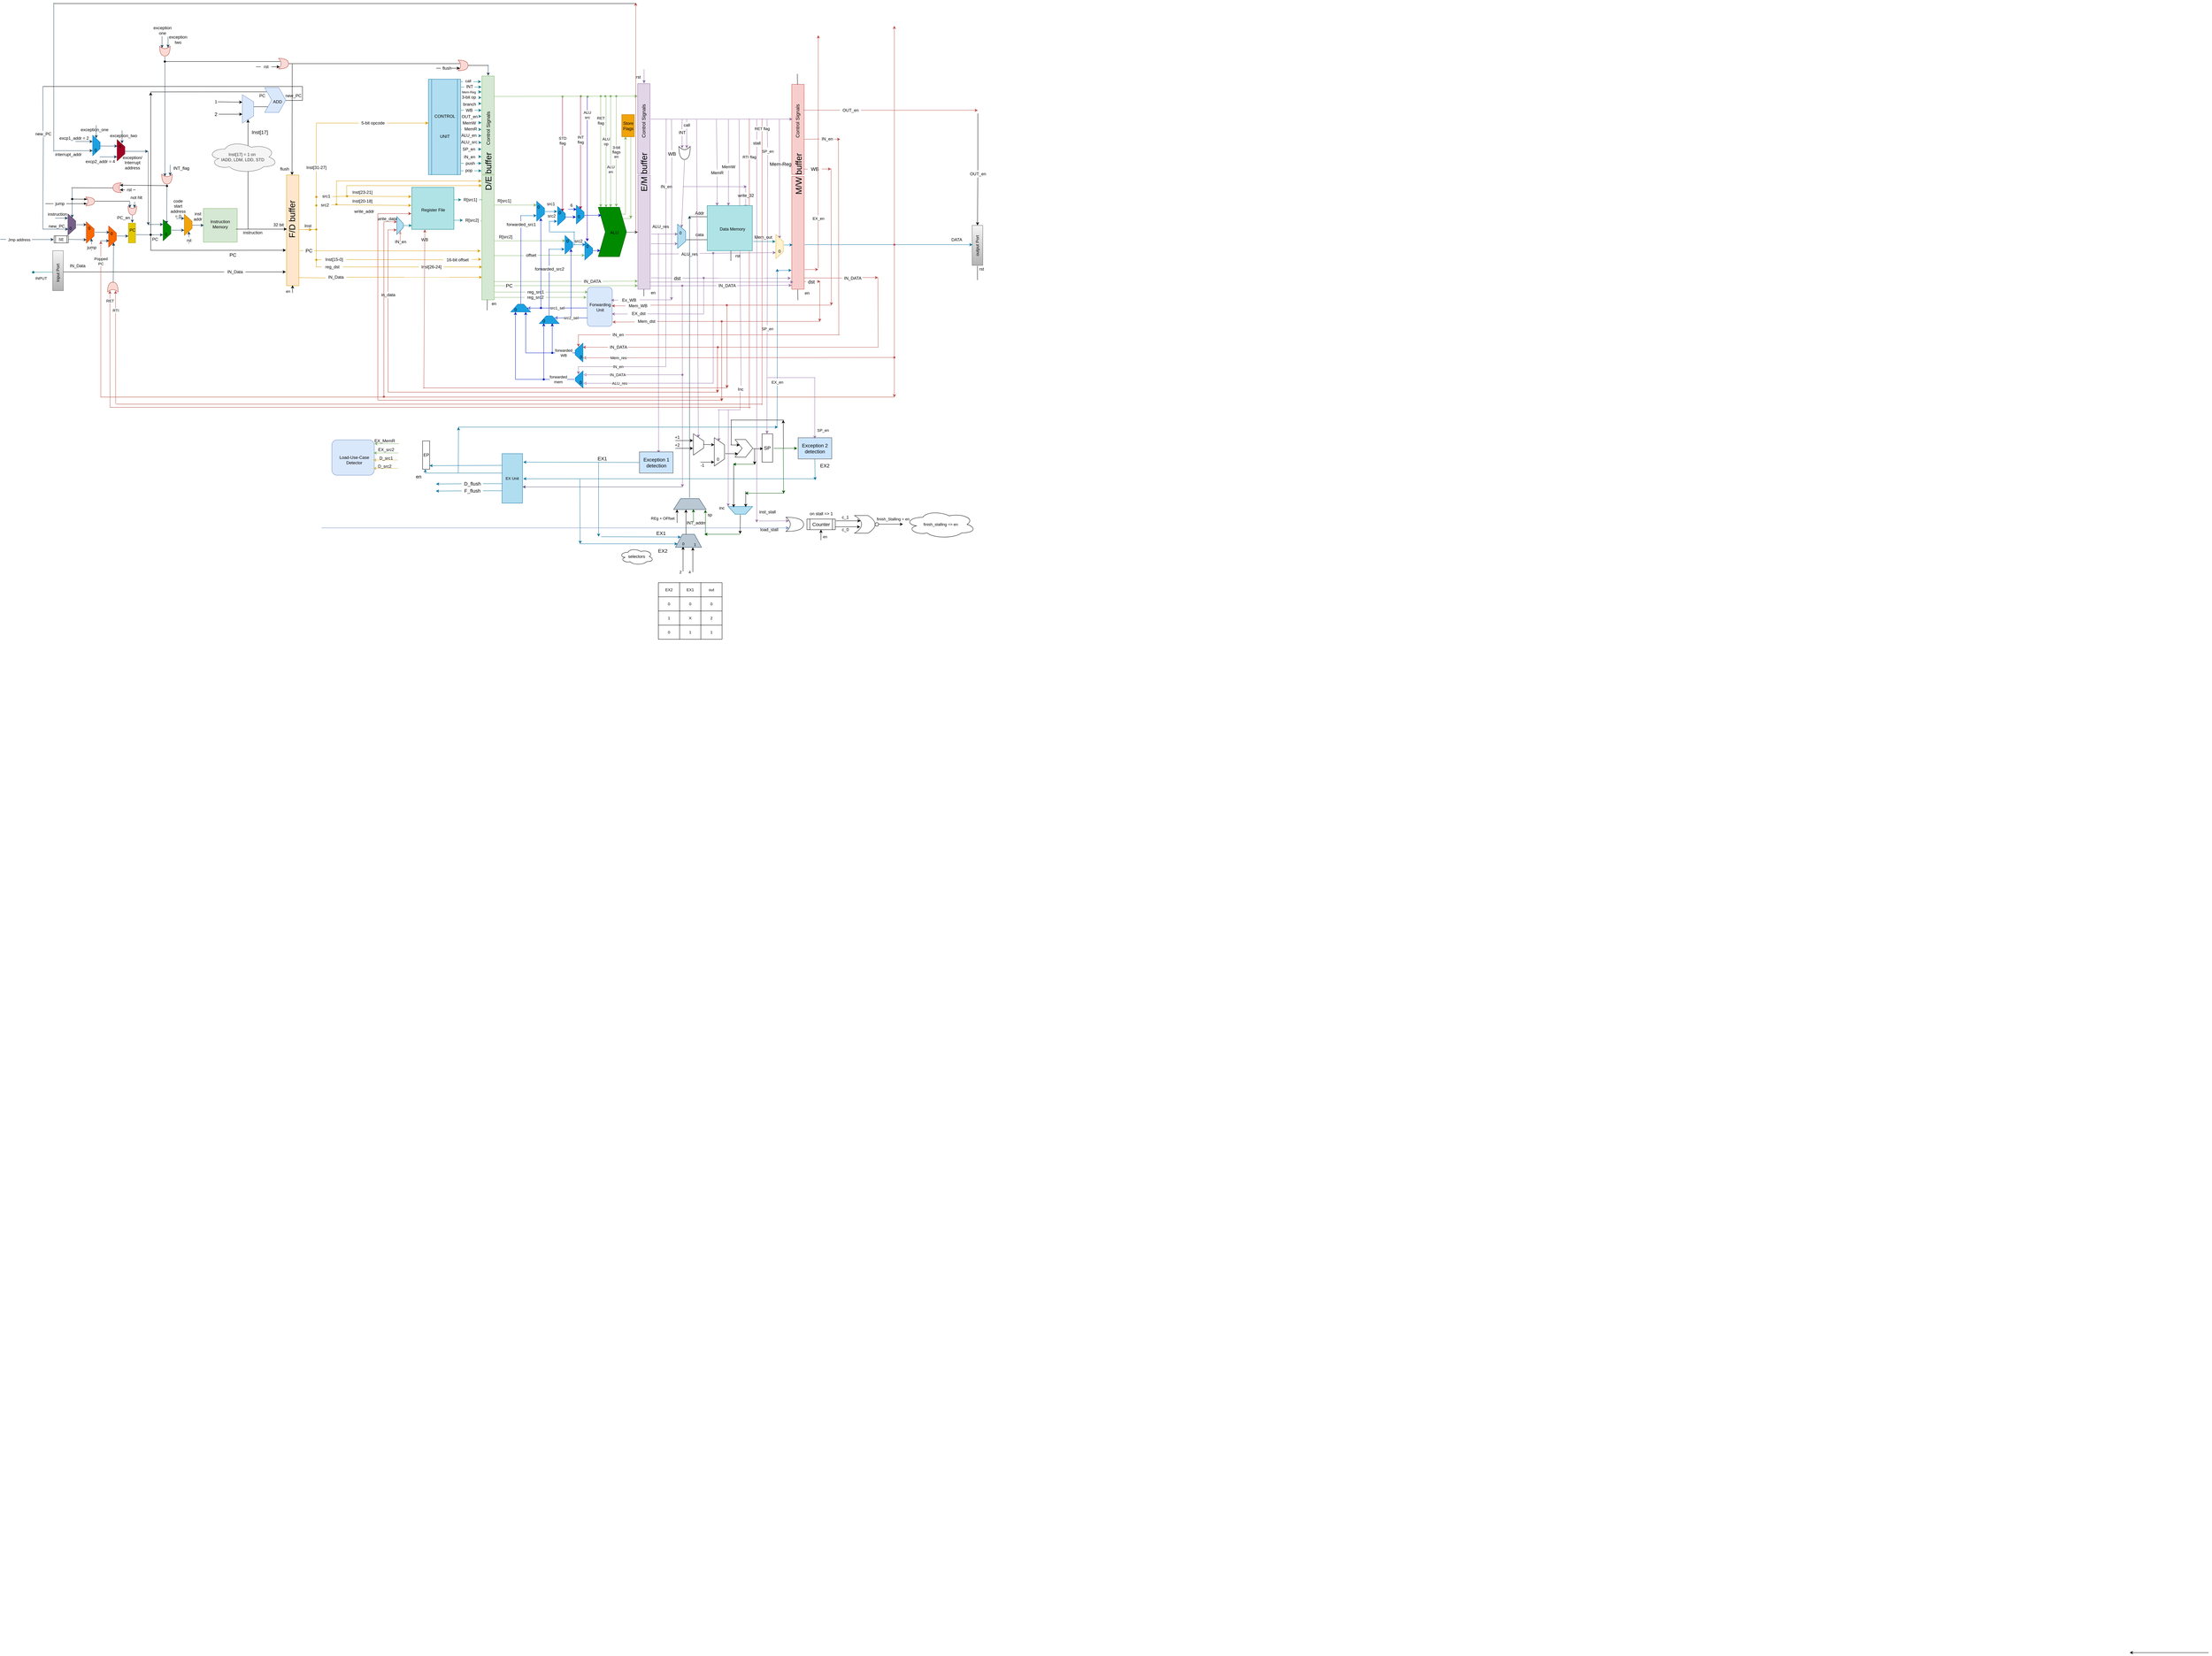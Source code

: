 <mxfile version="16.1.2" type="device"><diagram id="MmwT-G_rj4D55ohKVxb4" name="Page-1"><mxGraphModel dx="7031" dy="4254" grid="0" gridSize="10" guides="1" tooltips="1" connect="1" arrows="1" fold="1" page="1" pageScale="1" pageWidth="5000" pageHeight="3000" math="0" shadow="0"><root><mxCell id="0"/><mxCell id="1" parent="0"/><mxCell id="9L0wtNCHVoObYXpt1uqg-22" value="" style="shape=process;whiteSpace=wrap;html=1;backgroundOutline=1;fillColor=#b1ddf0;strokeColor=#10739e;" parent="1" vertex="1"><mxGeometry x="-2619" y="-1820" width="91" height="270" as="geometry"/></mxCell><mxCell id="Kto4JWEhEOay8bTlxbz5-38" value="" style="shape=trapezoid;perimeter=trapezoidPerimeter;whiteSpace=wrap;html=1;fixedSize=1;direction=south;fillColor=#76608a;fontColor=#ffffff;strokeColor=#432D57;" parent="1" vertex="1"><mxGeometry x="-3638" y="-1439" width="22" height="60" as="geometry"/></mxCell><mxCell id="5f1VSuKyinD_X2pw4AEU-16" value="" style="whiteSpace=wrap;html=1;aspect=fixed;fillColor=#d5e8d4;strokeColor=#82b366;" parent="1" vertex="1"><mxGeometry x="-3255" y="-1454.5" width="95.5" height="95.5" as="geometry"/></mxCell><mxCell id="5f1VSuKyinD_X2pw4AEU-2" value="" style="rounded=0;whiteSpace=wrap;html=1;fillColor=#e3c800;fontColor=#000000;strokeColor=#B09500;" parent="1" vertex="1"><mxGeometry x="-3467" y="-1413" width="20" height="56" as="geometry"/></mxCell><mxCell id="5f1VSuKyinD_X2pw4AEU-15" value="Instruction&lt;br&gt;Memory" style="text;html=1;align=center;verticalAlign=middle;resizable=0;points=[];autosize=1;strokeColor=none;fillColor=none;rotation=0;" parent="1" vertex="1"><mxGeometry x="-3243.25" y="-1425.5" width="70" height="30" as="geometry"/></mxCell><mxCell id="5f1VSuKyinD_X2pw4AEU-18" value="32 bit" style="text;html=1;align=center;verticalAlign=middle;resizable=0;points=[];autosize=1;strokeColor=none;fillColor=none;" parent="1" vertex="1"><mxGeometry x="-3063" y="-1417" width="39" height="18" as="geometry"/></mxCell><mxCell id="5f1VSuKyinD_X2pw4AEU-19" value="" style="rounded=0;whiteSpace=wrap;html=1;fillColor=#ffe6cc;strokeColor=#d79b00;" parent="1" vertex="1"><mxGeometry x="-3020" y="-1549" width="35" height="313" as="geometry"/></mxCell><mxCell id="5f1VSuKyinD_X2pw4AEU-21" value="" style="endArrow=none;html=1;rounded=0;fillColor=#ffe6cc;strokeColor=#d79b00;" parent="1" edge="1"><mxGeometry width="50" height="50" relative="1" as="geometry"><mxPoint x="-2936" y="-1395" as="sourcePoint"/><mxPoint x="-2985" y="-1394.59" as="targetPoint"/></mxGeometry></mxCell><mxCell id="5f1VSuKyinD_X2pw4AEU-22" value="Inst" style="text;html=1;align=center;verticalAlign=middle;resizable=0;points=[];autosize=1;strokeColor=none;fillColor=none;" parent="1" vertex="1"><mxGeometry x="-2975" y="-1414" width="29" height="18" as="geometry"/></mxCell><mxCell id="5f1VSuKyinD_X2pw4AEU-23" value="" style="endArrow=none;html=1;rounded=0;fillColor=#ffe6cc;strokeColor=#d79b00;startArrow=none;" parent="1" source="A3Syt1Xv2kltazIFBGd4-507" edge="1"><mxGeometry width="50" height="50" relative="1" as="geometry"><mxPoint x="-2936" y="-1696" as="sourcePoint"/><mxPoint x="-2936" y="-1288" as="targetPoint"/></mxGeometry></mxCell><mxCell id="5f1VSuKyinD_X2pw4AEU-27" value="CONTROL&lt;br&gt;&lt;br&gt;&lt;br&gt;&lt;br&gt;UNIT" style="text;html=1;align=center;verticalAlign=middle;resizable=0;points=[];autosize=1;strokeColor=none;fillColor=none;" parent="1" vertex="1"><mxGeometry x="-2608" y="-1724" width="69" height="74" as="geometry"/></mxCell><mxCell id="9L0wtNCHVoObYXpt1uqg-2" value="" style="edgeStyle=orthogonalEdgeStyle;rounded=0;orthogonalLoop=1;jettySize=auto;html=1;fillColor=#b0e3e6;strokeColor=#0e8088;" parent="1" source="5f1VSuKyinD_X2pw4AEU-34" target="A3Syt1Xv2kltazIFBGd4-5" edge="1"><mxGeometry relative="1" as="geometry"><Array as="points"><mxPoint x="-2537" y="-1421"/><mxPoint x="-2537" y="-1421"/></Array></mxGeometry></mxCell><mxCell id="9L0wtNCHVoObYXpt1uqg-4" style="edgeStyle=orthogonalEdgeStyle;rounded=0;orthogonalLoop=1;jettySize=auto;html=1;fillColor=#b0e3e6;strokeColor=#0e8088;" parent="1" source="5f1VSuKyinD_X2pw4AEU-34" target="A3Syt1Xv2kltazIFBGd4-4" edge="1"><mxGeometry relative="1" as="geometry"><Array as="points"><mxPoint x="-2538" y="-1479"/><mxPoint x="-2538" y="-1479"/></Array></mxGeometry></mxCell><mxCell id="5f1VSuKyinD_X2pw4AEU-34" value="" style="whiteSpace=wrap;html=1;aspect=fixed;fillColor=#b0e3e6;strokeColor=#0e8088;" parent="1" vertex="1"><mxGeometry x="-2666" y="-1514.32" width="119" height="119" as="geometry"/></mxCell><mxCell id="5f1VSuKyinD_X2pw4AEU-35" value="Register File" style="text;html=1;align=center;verticalAlign=middle;resizable=0;points=[];autosize=1;strokeColor=none;fillColor=none;" parent="1" vertex="1"><mxGeometry x="-2646" y="-1460.5" width="80" height="20" as="geometry"/></mxCell><mxCell id="5f1VSuKyinD_X2pw4AEU-44" value="write_addr" style="text;html=1;align=center;verticalAlign=middle;resizable=0;points=[];autosize=1;strokeColor=none;fillColor=none;" parent="1" vertex="1"><mxGeometry x="-2836" y="-1456" width="70" height="20" as="geometry"/></mxCell><mxCell id="5f1VSuKyinD_X2pw4AEU-45" value="write_data" style="text;html=1;align=center;verticalAlign=middle;resizable=0;points=[];autosize=1;strokeColor=none;fillColor=none;" parent="1" vertex="1"><mxGeometry x="-2771" y="-1435" width="70" height="20" as="geometry"/></mxCell><mxCell id="5f1VSuKyinD_X2pw4AEU-47" value="WB" style="text;html=1;align=center;verticalAlign=middle;resizable=0;points=[];autosize=1;strokeColor=none;fillColor=none;" parent="1" vertex="1"><mxGeometry x="-2645.5" y="-1376" width="30" height="20" as="geometry"/></mxCell><mxCell id="5f1VSuKyinD_X2pw4AEU-49" value="" style="endArrow=none;html=1;rounded=0;fillColor=#fad9d5;strokeColor=#ae4132;" parent="1" edge="1"><mxGeometry width="50" height="50" relative="1" as="geometry"><mxPoint x="-2762" y="-912" as="sourcePoint"/><mxPoint x="-2762" y="-1440" as="targetPoint"/></mxGeometry></mxCell><mxCell id="9L0wtNCHVoObYXpt1uqg-9" style="edgeStyle=orthogonalEdgeStyle;rounded=0;orthogonalLoop=1;jettySize=auto;html=1;exitX=0.5;exitY=0;exitDx=0;exitDy=0;fillColor=#b0e3e6;strokeColor=#0e8088;" parent="1" source="5f1VSuKyinD_X2pw4AEU-52" target="5f1VSuKyinD_X2pw4AEU-34" edge="1"><mxGeometry relative="1" as="geometry"><mxPoint x="-2675" y="-1406" as="targetPoint"/><Array as="points"><mxPoint x="-2674" y="-1406"/><mxPoint x="-2674" y="-1406"/></Array></mxGeometry></mxCell><mxCell id="5f1VSuKyinD_X2pw4AEU-52" value="" style="shape=trapezoid;perimeter=trapezoidPerimeter;whiteSpace=wrap;html=1;fixedSize=1;rotation=90;fillColor=#b1ddf0;strokeColor=#10739e;" parent="1" vertex="1"><mxGeometry x="-2724.5" y="-1415.5" width="50.75" height="18.75" as="geometry"/></mxCell><mxCell id="5f1VSuKyinD_X2pw4AEU-59" value="IN_en" style="text;html=1;align=center;verticalAlign=middle;resizable=0;points=[];autosize=1;strokeColor=none;fillColor=none;" parent="1" vertex="1"><mxGeometry x="-2723" y="-1370.5" width="50" height="20" as="geometry"/></mxCell><mxCell id="5f1VSuKyinD_X2pw4AEU-62" value="" style="rounded=0;whiteSpace=wrap;html=1;fillColor=#d5e8d4;strokeColor=#82b366;" parent="1" vertex="1"><mxGeometry x="-2468" y="-1549" width="35" height="353" as="geometry"/></mxCell><mxCell id="5f1VSuKyinD_X2pw4AEU-61" value="0" style="text;html=1;align=center;verticalAlign=middle;resizable=0;points=[];autosize=1;strokeColor=none;fillColor=none;" parent="1" vertex="1"><mxGeometry x="-3641" y="-1408" width="20" height="20" as="geometry"/></mxCell><mxCell id="5f1VSuKyinD_X2pw4AEU-63" value="" style="rounded=0;whiteSpace=wrap;html=1;fillColor=#d5e8d4;strokeColor=#82b366;" parent="1" vertex="1"><mxGeometry x="-2468" y="-1829" width="35" height="278" as="geometry"/></mxCell><mxCell id="5f1VSuKyinD_X2pw4AEU-68" value="en" style="text;html=1;align=center;verticalAlign=middle;resizable=0;points=[];autosize=1;strokeColor=none;fillColor=none;" parent="1" vertex="1"><mxGeometry x="-2449" y="-1195" width="30" height="20" as="geometry"/></mxCell><mxCell id="5f1VSuKyinD_X2pw4AEU-69" value="" style="endArrow=none;html=1;rounded=0;" parent="1" edge="1"><mxGeometry width="50" height="50" relative="1" as="geometry"><mxPoint x="-2453" y="-1166" as="sourcePoint"/><mxPoint x="-2452.59" y="-1196" as="targetPoint"/></mxGeometry></mxCell><mxCell id="5f1VSuKyinD_X2pw4AEU-70" value="" style="shape=step;perimeter=stepPerimeter;whiteSpace=wrap;html=1;fixedSize=1;fillColor=#008a00;strokeColor=#005700;fontColor=#ffffff;" parent="1" vertex="1"><mxGeometry x="-2139" y="-1458" width="80" height="140" as="geometry"/></mxCell><mxCell id="5f1VSuKyinD_X2pw4AEU-71" value="ALU" style="text;html=1;align=center;verticalAlign=middle;resizable=0;points=[];autosize=1;strokeColor=none;fillColor=none;" parent="1" vertex="1"><mxGeometry x="-2114" y="-1396" width="40" height="20" as="geometry"/></mxCell><mxCell id="5f1VSuKyinD_X2pw4AEU-86" value="" style="rounded=0;whiteSpace=wrap;html=1;fillColor=#e1d5e7;strokeColor=#9673a6;" parent="1" vertex="1"><mxGeometry x="-2027" y="-1549" width="35" height="323" as="geometry"/></mxCell><mxCell id="5f1VSuKyinD_X2pw4AEU-90" value="" style="endArrow=none;html=1;rounded=0;" parent="1" edge="1"><mxGeometry width="50" height="50" relative="1" as="geometry"><mxPoint x="-1764" y="-1306" as="sourcePoint"/><mxPoint x="-1764.09" y="-1334.5" as="targetPoint"/></mxGeometry></mxCell><mxCell id="5f1VSuKyinD_X2pw4AEU-94" value="" style="endArrow=none;html=1;rounded=0;" parent="1" edge="1"><mxGeometry width="50" height="50" relative="1" as="geometry"><mxPoint x="-1881" y="-1431" as="sourcePoint"/><mxPoint x="-1831" y="-1431" as="targetPoint"/></mxGeometry></mxCell><mxCell id="5f1VSuKyinD_X2pw4AEU-95" value="Addr" style="text;html=1;align=center;verticalAlign=middle;resizable=0;points=[];autosize=1;strokeColor=none;fillColor=none;" parent="1" vertex="1"><mxGeometry x="-1873" y="-1451" width="40" height="20" as="geometry"/></mxCell><mxCell id="5f1VSuKyinD_X2pw4AEU-96" value="" style="endArrow=none;html=1;rounded=0;startArrow=none;" parent="1" source="5f1VSuKyinD_X2pw4AEU-97" edge="1"><mxGeometry width="50" height="50" relative="1" as="geometry"><mxPoint x="-1873" y="-1370" as="sourcePoint"/><mxPoint x="-1833" y="-1370" as="targetPoint"/></mxGeometry></mxCell><mxCell id="5f1VSuKyinD_X2pw4AEU-97" value="data" style="text;html=1;align=center;verticalAlign=middle;resizable=0;points=[];autosize=1;strokeColor=none;fillColor=none;" parent="1" vertex="1"><mxGeometry x="-1873" y="-1390" width="40" height="20" as="geometry"/></mxCell><mxCell id="5f1VSuKyinD_X2pw4AEU-98" value="" style="endArrow=none;html=1;rounded=0;" parent="1" target="5f1VSuKyinD_X2pw4AEU-97" edge="1"><mxGeometry width="50" height="50" relative="1" as="geometry"><mxPoint x="-1873.0" y="-1370.0" as="sourcePoint"/><mxPoint x="-1833.0" y="-1370.0" as="targetPoint"/></mxGeometry></mxCell><mxCell id="5f1VSuKyinD_X2pw4AEU-100" value="" style="endArrow=none;html=1;rounded=0;" parent="1" edge="1"><mxGeometry width="50" height="50" relative="1" as="geometry"><mxPoint x="-1891" y="-1366" as="sourcePoint"/><mxPoint x="-1831" y="-1366" as="targetPoint"/></mxGeometry></mxCell><mxCell id="5f1VSuKyinD_X2pw4AEU-102" value="" style="rounded=0;whiteSpace=wrap;html=1;fillColor=#f8cecc;strokeColor=#b85450;" parent="1" vertex="1"><mxGeometry x="-1592" y="-1545" width="35" height="319" as="geometry"/></mxCell><mxCell id="5f1VSuKyinD_X2pw4AEU-104" value="rst" style="text;html=1;align=center;verticalAlign=middle;resizable=0;points=[];autosize=1;strokeColor=none;fillColor=none;" parent="1" vertex="1"><mxGeometry x="-1760" y="-1330" width="30" height="20" as="geometry"/></mxCell><mxCell id="5f1VSuKyinD_X2pw4AEU-108" value="" style="endArrow=none;html=1;rounded=0;" parent="1" edge="1"><mxGeometry width="50" height="50" relative="1" as="geometry"><mxPoint x="-2010.09" y="-1226" as="sourcePoint"/><mxPoint x="-2010" y="-1206" as="targetPoint"/></mxGeometry></mxCell><mxCell id="5f1VSuKyinD_X2pw4AEU-116" value="en" style="text;html=1;align=center;verticalAlign=middle;resizable=0;points=[];autosize=1;strokeColor=none;fillColor=none;" parent="1" vertex="1"><mxGeometry x="-1999" y="-1226" width="30" height="20" as="geometry"/></mxCell><mxCell id="5f1VSuKyinD_X2pw4AEU-144" value="" style="rounded=0;whiteSpace=wrap;html=1;fontSize=12;fillColor=#f5f5f5;gradientColor=#b3b3b3;strokeColor=#666666;" parent="1" vertex="1"><mxGeometry x="-3681" y="-1335" width="30" height="113" as="geometry"/></mxCell><mxCell id="5f1VSuKyinD_X2pw4AEU-145" value="Input Port" style="text;html=1;align=center;verticalAlign=middle;resizable=0;points=[];autosize=1;strokeColor=none;fillColor=none;fontSize=12;rotation=270;" parent="1" vertex="1"><mxGeometry x="-3701" y="-1282" width="70" height="20" as="geometry"/></mxCell><mxCell id="5f1VSuKyinD_X2pw4AEU-146" value="" style="rounded=0;whiteSpace=wrap;html=1;fontSize=12;fillColor=#f5f5f5;gradientColor=#b3b3b3;strokeColor=#666666;" parent="1" vertex="1"><mxGeometry x="-1082" y="-1406.5" width="30" height="113" as="geometry"/></mxCell><mxCell id="5f1VSuKyinD_X2pw4AEU-147" value="output Port" style="text;html=1;align=center;verticalAlign=middle;resizable=0;points=[];autosize=1;strokeColor=none;fillColor=none;fontSize=12;rotation=270;" parent="1" vertex="1"><mxGeometry x="-1102" y="-1359" width="70" height="20" as="geometry"/></mxCell><mxCell id="5f1VSuKyinD_X2pw4AEU-153" value="DATA" style="text;html=1;align=center;verticalAlign=middle;resizable=0;points=[];autosize=1;strokeColor=none;fillColor=none;fontSize=12;" parent="1" vertex="1"><mxGeometry x="-1151" y="-1376" width="50" height="20" as="geometry"/></mxCell><mxCell id="5f1VSuKyinD_X2pw4AEU-156" value="" style="endArrow=none;html=1;rounded=0;fontSize=12;fillColor=#b0e3e6;strokeColor=#0e8088;startArrow=oval;startFill=1;" parent="1" edge="1"><mxGeometry width="50" height="50" relative="1" as="geometry"><mxPoint x="-3736" y="-1274" as="sourcePoint"/><mxPoint x="-3681.32" y="-1274.43" as="targetPoint"/></mxGeometry></mxCell><mxCell id="5f1VSuKyinD_X2pw4AEU-158" value="IN_Data" style="text;html=1;align=center;verticalAlign=middle;resizable=0;points=[];autosize=1;strokeColor=none;fillColor=none;fontSize=12;" parent="1" vertex="1"><mxGeometry x="-3641" y="-1302" width="60" height="20" as="geometry"/></mxCell><mxCell id="5f1VSuKyinD_X2pw4AEU-162" value="&lt;font style=&quot;font-size: 24px&quot;&gt;D/E buffer&lt;/font&gt;" style="text;html=1;align=center;verticalAlign=middle;resizable=0;points=[];autosize=1;strokeColor=none;fillColor=none;rotation=270;" parent="1" vertex="1"><mxGeometry x="-2509" y="-1569" width="120" height="20" as="geometry"/></mxCell><mxCell id="5f1VSuKyinD_X2pw4AEU-166" value="PC" style="text;html=1;align=center;verticalAlign=middle;resizable=0;points=[];autosize=1;strokeColor=none;fillColor=none;fontSize=12;" parent="1" vertex="1"><mxGeometry x="-3471" y="-1403" width="30" height="20" as="geometry"/></mxCell><mxCell id="5f1VSuKyinD_X2pw4AEU-168" value="" style="shape=step;perimeter=stepPerimeter;whiteSpace=wrap;html=1;fixedSize=1;fontSize=12;fillColor=#dae8fc;strokeColor=#6c8ebf;" parent="1" vertex="1"><mxGeometry x="-3082" y="-1796" width="60" height="70" as="geometry"/></mxCell><mxCell id="5f1VSuKyinD_X2pw4AEU-169" value="ADD" style="text;html=1;align=center;verticalAlign=middle;resizable=0;points=[];autosize=1;strokeColor=none;fillColor=none;fontSize=12;" parent="1" vertex="1"><mxGeometry x="-3066" y="-1766" width="40" height="20" as="geometry"/></mxCell><mxCell id="5f1VSuKyinD_X2pw4AEU-170" value="" style="endArrow=none;html=1;rounded=0;fontSize=12;entryX=0.095;entryY=0.167;entryDx=0;entryDy=0;entryPerimeter=0;" parent="1" target="5f1VSuKyinD_X2pw4AEU-168" edge="1"><mxGeometry width="50" height="50" relative="1" as="geometry"><mxPoint x="-3405" y="-1784" as="sourcePoint"/><mxPoint x="-3080.5" y="-1785" as="targetPoint"/></mxGeometry></mxCell><mxCell id="5f1VSuKyinD_X2pw4AEU-175" value="" style="endArrow=none;html=1;rounded=0;fontSize=12;entryX=0;entryY=1.2;entryDx=0;entryDy=0;entryPerimeter=0;exitX=0.423;exitY=0.016;exitDx=0;exitDy=0;exitPerimeter=0;" parent="1" source="A3Syt1Xv2kltazIFBGd4-868" edge="1"><mxGeometry width="50" height="50" relative="1" as="geometry"><mxPoint x="-3109" y="-1742" as="sourcePoint"/><mxPoint x="-3073" y="-1742" as="targetPoint"/></mxGeometry></mxCell><mxCell id="5f1VSuKyinD_X2pw4AEU-181" value="1" style="text;html=1;align=center;verticalAlign=middle;resizable=0;points=[];autosize=1;strokeColor=none;fillColor=none;fontSize=12;" parent="1" vertex="1"><mxGeometry x="-3230" y="-1766" width="20" height="20" as="geometry"/></mxCell><mxCell id="5f1VSuKyinD_X2pw4AEU-182" value="" style="endArrow=none;html=1;rounded=0;fontSize=12;" parent="1" edge="1"><mxGeometry width="50" height="50" relative="1" as="geometry"><mxPoint x="-3022" y="-1759.71" as="sourcePoint"/><mxPoint x="-2976" y="-1760" as="targetPoint"/></mxGeometry></mxCell><mxCell id="5f1VSuKyinD_X2pw4AEU-183" value="new_PC" style="text;html=1;align=center;verticalAlign=middle;resizable=0;points=[];autosize=1;strokeColor=none;fillColor=none;fontSize=12;" parent="1" vertex="1"><mxGeometry x="-3029" y="-1782" width="55" height="18" as="geometry"/></mxCell><mxCell id="5f1VSuKyinD_X2pw4AEU-184" value="PC" style="text;html=1;align=center;verticalAlign=middle;resizable=0;points=[];autosize=1;strokeColor=none;fillColor=none;fontSize=12;" parent="1" vertex="1"><mxGeometry x="-3104" y="-1783" width="30" height="20" as="geometry"/></mxCell><mxCell id="5f1VSuKyinD_X2pw4AEU-193" value="flush" style="text;html=1;align=center;verticalAlign=middle;resizable=0;points=[];autosize=1;strokeColor=none;fillColor=none;fontSize=12;" parent="1" vertex="1"><mxGeometry x="-2587" y="-1861" width="40" height="20" as="geometry"/></mxCell><mxCell id="5f1VSuKyinD_X2pw4AEU-199" value="rst" style="text;html=1;align=center;verticalAlign=middle;resizable=0;points=[];autosize=1;strokeColor=none;fillColor=none;" parent="1" vertex="1"><mxGeometry x="-2041.5" y="-1836" width="30" height="20" as="geometry"/></mxCell><mxCell id="5f1VSuKyinD_X2pw4AEU-201" value="" style="endArrow=none;html=1;rounded=0;startArrow=block;startFill=1;fillColor=#e1d5e7;strokeColor=#9673a6;" parent="1" edge="1"><mxGeometry width="50" height="50" relative="1" as="geometry"><mxPoint x="-2009.5" y="-1808" as="sourcePoint"/><mxPoint x="-2009.5" y="-1848" as="targetPoint"/></mxGeometry></mxCell><mxCell id="A3Syt1Xv2kltazIFBGd4-10" value="" style="endArrow=classic;html=1;rounded=0;fillColor=#fad9d5;strokeColor=#ae4132;exitX=1.057;exitY=0.809;exitDx=0;exitDy=0;exitPerimeter=0;" parent="1" source="5f1VSuKyinD_X2pw4AEU-44" edge="1"><mxGeometry width="50" height="50" relative="1" as="geometry"><mxPoint x="-2747" y="-1440" as="sourcePoint"/><mxPoint x="-2667" y="-1439.83" as="targetPoint"/></mxGeometry></mxCell><mxCell id="A3Syt1Xv2kltazIFBGd4-12" value="" style="endArrow=classic;html=1;rounded=0;fillColor=#ffe6cc;strokeColor=#d79b00;" parent="1" edge="1"><mxGeometry width="50" height="50" relative="1" as="geometry"><mxPoint x="-2968" y="-1394.34" as="sourcePoint"/><mxPoint x="-2948" y="-1394.34" as="targetPoint"/></mxGeometry></mxCell><mxCell id="A3Syt1Xv2kltazIFBGd4-16" value="" style="endArrow=classic;html=1;rounded=0;entryX=0;entryY=0.5;entryDx=0;entryDy=0;fillColor=#cdeb8b;strokeColor=#36393d;" parent="1" target="5f1VSuKyinD_X2pw4AEU-86" edge="1"><mxGeometry width="50" height="50" relative="1" as="geometry"><mxPoint x="-2058" y="-1387" as="sourcePoint"/><mxPoint x="-2027" y="-1387" as="targetPoint"/></mxGeometry></mxCell><mxCell id="A3Syt1Xv2kltazIFBGd4-471" value="" style="endArrow=none;html=1;rounded=0;" parent="1" edge="1"><mxGeometry width="50" height="50" relative="1" as="geometry"><mxPoint x="-2975" y="-1759" as="sourcePoint"/><mxPoint x="-2975" y="-1799" as="targetPoint"/></mxGeometry></mxCell><mxCell id="A3Syt1Xv2kltazIFBGd4-473" value="" style="endArrow=none;html=1;rounded=0;" parent="1" edge="1"><mxGeometry width="50" height="50" relative="1" as="geometry"><mxPoint x="-3708" y="-1799.43" as="sourcePoint"/><mxPoint x="-2975" y="-1799.43" as="targetPoint"/></mxGeometry></mxCell><mxCell id="A3Syt1Xv2kltazIFBGd4-490" value="" style="endArrow=classic;html=1;rounded=0;startArrow=none;fillColor=#ffe6cc;strokeColor=#d79b00;" parent="1" edge="1"><mxGeometry width="50" height="50" relative="1" as="geometry"><mxPoint x="-2893" y="-1464.743" as="sourcePoint"/><mxPoint x="-2667" y="-1463" as="targetPoint"/></mxGeometry></mxCell><mxCell id="A3Syt1Xv2kltazIFBGd4-497" value="" style="endArrow=classic;html=1;rounded=0;fillColor=#f8cecc;strokeColor=#b85450;" parent="1" edge="1"><mxGeometry width="50" height="50" relative="1" as="geometry"><mxPoint x="-1302" y="-1351" as="sourcePoint"/><mxPoint x="-1302" y="-920" as="targetPoint"/></mxGeometry></mxCell><mxCell id="A3Syt1Xv2kltazIFBGd4-508" value="Inst[23-21]" style="text;html=1;align=center;verticalAlign=middle;resizable=0;points=[];autosize=1;strokeColor=none;fillColor=none;" parent="1" vertex="1"><mxGeometry x="-2841" y="-1510" width="70" height="20" as="geometry"/></mxCell><mxCell id="A3Syt1Xv2kltazIFBGd4-509" value="Inst[20-18]" style="text;html=1;align=center;verticalAlign=middle;resizable=0;points=[];autosize=1;strokeColor=none;fillColor=none;" parent="1" vertex="1"><mxGeometry x="-2841" y="-1485" width="70" height="20" as="geometry"/></mxCell><mxCell id="A3Syt1Xv2kltazIFBGd4-510" value="" style="endArrow=classic;html=1;rounded=0;startArrow=none;fillColor=#ffe6cc;strokeColor=#d79b00;" parent="1" source="A3Syt1Xv2kltazIFBGd4-512" edge="1"><mxGeometry width="50" height="50" relative="1" as="geometry"><mxPoint x="-2937" y="-1289" as="sourcePoint"/><mxPoint x="-2467" y="-1289" as="targetPoint"/></mxGeometry></mxCell><mxCell id="A3Syt1Xv2kltazIFBGd4-529" value="" style="rounded=1;whiteSpace=wrap;html=1;fillColor=#dae8fc;strokeColor=#6c8ebf;" parent="1" vertex="1"><mxGeometry x="-2170" y="-1232" width="70.57" height="111" as="geometry"/></mxCell><mxCell id="A3Syt1Xv2kltazIFBGd4-530" value="Forwarding&lt;br&gt;Unit" style="text;html=1;align=center;verticalAlign=middle;resizable=0;points=[];autosize=1;strokeColor=none;fillColor=none;" parent="1" vertex="1"><mxGeometry x="-2169.43" y="-1191" width="70" height="32" as="geometry"/></mxCell><mxCell id="A3Syt1Xv2kltazIFBGd4-532" value="" style="endArrow=classic;html=1;rounded=0;fillColor=#d5e8d4;strokeColor=#82b366;" parent="1" edge="1"><mxGeometry width="50" height="50" relative="1" as="geometry"><mxPoint x="-2432" y="-1464" as="sourcePoint"/><mxPoint x="-2313" y="-1464" as="targetPoint"/></mxGeometry></mxCell><mxCell id="A3Syt1Xv2kltazIFBGd4-533" value="" style="endArrow=classic;html=1;rounded=0;startArrow=none;fillColor=#ffe6cc;strokeColor=#d79b00;" parent="1" source="9L0wtNCHVoObYXpt1uqg-18" edge="1"><mxGeometry width="50" height="50" relative="1" as="geometry"><mxPoint x="-2891" y="-1487.929" as="sourcePoint"/><mxPoint x="-2667" y="-1488" as="targetPoint"/></mxGeometry></mxCell><mxCell id="A3Syt1Xv2kltazIFBGd4-539" value="" style="endArrow=classic;html=1;rounded=0;fillColor=#d5e8d4;strokeColor=#82b366;startArrow=none;" parent="1" source="A3Syt1Xv2kltazIFBGd4-712" edge="1"><mxGeometry width="50" height="50" relative="1" as="geometry"><mxPoint x="-2432" y="-1203" as="sourcePoint"/><mxPoint x="-2172" y="-1203" as="targetPoint"/></mxGeometry></mxCell><mxCell id="A3Syt1Xv2kltazIFBGd4-556" value="" style="endArrow=classic;html=1;rounded=0;fillColor=#e1d5e7;strokeColor=#9673a6;startArrow=none;" parent="1" source="A3Syt1Xv2kltazIFBGd4-615" edge="1"><mxGeometry width="50" height="50" relative="1" as="geometry"><mxPoint x="-1932" y="-1706" as="sourcePoint"/><mxPoint x="-1932" y="-1195" as="targetPoint"/></mxGeometry></mxCell><mxCell id="A3Syt1Xv2kltazIFBGd4-557" value="" style="endArrow=classic;html=1;rounded=0;fontSize=12;strokeColor=#9673a6;strokeWidth=1;fillColor=#e1d5e7;startArrow=none;" parent="1" source="A3Syt1Xv2kltazIFBGd4-561" edge="1"><mxGeometry width="50" height="50" relative="1" as="geometry"><mxPoint x="-1931" y="-1196" as="sourcePoint"/><mxPoint x="-2103" y="-1195" as="targetPoint"/></mxGeometry></mxCell><mxCell id="A3Syt1Xv2kltazIFBGd4-558" value="" style="endArrow=classic;html=1;rounded=0;startArrow=none;fillColor=#f8cecc;strokeColor=#b85450;" parent="1" source="A3Syt1Xv2kltazIFBGd4-619" edge="1"><mxGeometry width="50" height="50" relative="1" as="geometry"><mxPoint x="-1558" y="-1565.57" as="sourcePoint"/><mxPoint x="-1481" y="-1566" as="targetPoint"/></mxGeometry></mxCell><mxCell id="A3Syt1Xv2kltazIFBGd4-559" value="" style="endArrow=classic;html=1;rounded=0;fillColor=#f8cecc;strokeColor=#b85450;" parent="1" edge="1"><mxGeometry width="50" height="50" relative="1" as="geometry"><mxPoint x="-1481" y="-1568" as="sourcePoint"/><mxPoint x="-1480" y="-1180" as="targetPoint"/></mxGeometry></mxCell><mxCell id="A3Syt1Xv2kltazIFBGd4-560" value="" style="endArrow=classic;html=1;rounded=0;fontSize=12;strokeColor=#b85450;strokeWidth=1;fillColor=#f8cecc;startArrow=none;" parent="1" source="A3Syt1Xv2kltazIFBGd4-562" edge="1"><mxGeometry width="50" height="50" relative="1" as="geometry"><mxPoint x="-1481" y="-1181" as="sourcePoint"/><mxPoint x="-2101" y="-1179" as="targetPoint"/></mxGeometry></mxCell><mxCell id="A3Syt1Xv2kltazIFBGd4-564" value="" style="endArrow=none;html=1;rounded=0;fillColor=#e1d5e7;strokeColor=#9673a6;endFill=0;" parent="1" edge="1"><mxGeometry width="50" height="50" relative="1" as="geometry"><mxPoint x="-1841" y="-1256" as="sourcePoint"/><mxPoint x="-1841" y="-1156" as="targetPoint"/></mxGeometry></mxCell><mxCell id="A3Syt1Xv2kltazIFBGd4-565" value="" style="endArrow=classic;html=1;rounded=0;fontSize=12;strokeColor=#9673a6;strokeWidth=1;fillColor=#e1d5e7;startArrow=none;" parent="1" edge="1"><mxGeometry width="50" height="50" relative="1" as="geometry"><mxPoint x="-2056" y="-1156" as="sourcePoint"/><mxPoint x="-2101" y="-1156" as="targetPoint"/></mxGeometry></mxCell><mxCell id="A3Syt1Xv2kltazIFBGd4-567" value="" style="endArrow=classic;html=1;rounded=0;fontSize=12;strokeColor=#b85450;strokeWidth=1;fillColor=#f8cecc;entryX=1.006;entryY=0.89;entryDx=0;entryDy=0;entryPerimeter=0;startArrow=none;exitX=-0.047;exitY=0.567;exitDx=0;exitDy=0;exitPerimeter=0;" parent="1" source="A3Syt1Xv2kltazIFBGd4-570" target="A3Syt1Xv2kltazIFBGd4-529" edge="1"><mxGeometry width="50" height="50" relative="1" as="geometry"><mxPoint x="-1513" y="-1134" as="sourcePoint"/><mxPoint x="-2021" y="-1130" as="targetPoint"/></mxGeometry></mxCell><mxCell id="A3Syt1Xv2kltazIFBGd4-568" value="" style="endArrow=classic;html=1;rounded=0;fillColor=#f8cecc;strokeColor=#b85450;" parent="1" edge="1"><mxGeometry width="50" height="50" relative="1" as="geometry"><mxPoint x="-1513" y="-1248" as="sourcePoint"/><mxPoint x="-1513" y="-1134" as="targetPoint"/></mxGeometry></mxCell><mxCell id="A3Syt1Xv2kltazIFBGd4-575" value="" style="endArrow=classic;html=1;rounded=0;startArrow=none;exitX=0.981;exitY=0.784;exitDx=0;exitDy=0;exitPerimeter=0;fillColor=#e1d5e7;strokeColor=#9673a6;entryX=0.75;entryY=1;entryDx=0;entryDy=0;" parent="1" target="fyhcMtQmMdmAWbRIXYBg-1" edge="1"><mxGeometry width="50" height="50" relative="1" as="geometry"><mxPoint x="-1852.14" y="-1327.32" as="sourcePoint"/><mxPoint x="-1591" y="-1327" as="targetPoint"/></mxGeometry></mxCell><mxCell id="A3Syt1Xv2kltazIFBGd4-576" value="Mem_out" style="text;html=1;align=center;verticalAlign=middle;resizable=0;points=[];autosize=1;strokeColor=none;fillColor=none;" parent="1" vertex="1"><mxGeometry x="-1708.5" y="-1383" width="70" height="20" as="geometry"/></mxCell><mxCell id="A3Syt1Xv2kltazIFBGd4-611" value="" style="rounded=0;whiteSpace=wrap;html=1;fillColor=#e1d5e7;strokeColor=#9673a6;" parent="1" vertex="1"><mxGeometry x="-2027.5" y="-1807.5" width="35" height="255" as="geometry"/></mxCell><mxCell id="A3Syt1Xv2kltazIFBGd4-612" value="&lt;font style=&quot;font-size: 14px&quot;&gt;Control Signals&lt;/font&gt;" style="text;html=1;align=center;verticalAlign=middle;resizable=0;points=[];autosize=1;strokeColor=none;fillColor=none;fontSize=24;rotation=270;" parent="1" vertex="1"><mxGeometry x="-2508" y="-1701" width="110" height="40" as="geometry"/></mxCell><mxCell id="A3Syt1Xv2kltazIFBGd4-613" value="&lt;font style=&quot;font-size: 14px&quot;&gt;Control Signals&lt;/font&gt;" style="text;html=1;align=center;verticalAlign=middle;resizable=0;points=[];autosize=1;strokeColor=none;fillColor=none;fontSize=24;rotation=270;" parent="1" vertex="1"><mxGeometry x="-2068.5" y="-1721" width="110" height="40" as="geometry"/></mxCell><mxCell id="A3Syt1Xv2kltazIFBGd4-614" value="&lt;font style=&quot;font-size: 24px&quot;&gt;E/M buffer&lt;/font&gt;" style="text;html=1;align=center;verticalAlign=middle;resizable=0;points=[];autosize=1;strokeColor=none;fillColor=none;rotation=270;" parent="1" vertex="1"><mxGeometry x="-2074" y="-1567" width="130" height="20" as="geometry"/></mxCell><mxCell id="A3Syt1Xv2kltazIFBGd4-616" value="" style="rounded=0;whiteSpace=wrap;html=1;fillColor=#f8cecc;strokeColor=#b85450;" parent="1" vertex="1"><mxGeometry x="-1592" y="-1805.5" width="35" height="255" as="geometry"/></mxCell><mxCell id="A3Syt1Xv2kltazIFBGd4-617" value="" style="endArrow=none;html=1;rounded=0;" parent="1" edge="1"><mxGeometry width="50" height="50" relative="1" as="geometry"><mxPoint x="-1576.21" y="-1835" as="sourcePoint"/><mxPoint x="-1575.71" y="-1805" as="targetPoint"/></mxGeometry></mxCell><mxCell id="A3Syt1Xv2kltazIFBGd4-618" value="&lt;font style=&quot;font-size: 14px&quot;&gt;Control Signals&lt;/font&gt;" style="text;html=1;align=center;verticalAlign=middle;resizable=0;points=[];autosize=1;strokeColor=none;fillColor=none;fontSize=24;rotation=270;" parent="1" vertex="1"><mxGeometry x="-1633.5" y="-1721" width="110" height="40" as="geometry"/></mxCell><mxCell id="A3Syt1Xv2kltazIFBGd4-620" value="&lt;font style=&quot;font-size: 24px&quot;&gt;M/W&amp;nbsp;buffer&lt;/font&gt;" style="text;html=1;align=center;verticalAlign=middle;resizable=0;points=[];autosize=1;strokeColor=none;fillColor=none;rotation=270;" parent="1" vertex="1"><mxGeometry x="-1637" y="-1562" width="130" height="20" as="geometry"/></mxCell><mxCell id="A3Syt1Xv2kltazIFBGd4-621" value="&lt;font style=&quot;font-size: 24px&quot;&gt;F/D buffer&lt;/font&gt;" style="text;html=1;align=center;verticalAlign=middle;resizable=0;points=[];autosize=1;strokeColor=none;fillColor=none;rotation=270;" parent="1" vertex="1"><mxGeometry x="-3064" y="-1434" width="120" height="20" as="geometry"/></mxCell><mxCell id="A3Syt1Xv2kltazIFBGd4-622" value="" style="endArrow=classic;html=1;rounded=0;fontSize=14;entryX=0;entryY=0.5;entryDx=0;entryDy=0;fillColor=#d5e8d4;strokeColor=#82b366;" parent="1" edge="1"><mxGeometry width="50" height="50" relative="1" as="geometry"><mxPoint x="-2434" y="-1771.21" as="sourcePoint"/><mxPoint x="-2027.5" y="-1772" as="targetPoint"/></mxGeometry></mxCell><mxCell id="A3Syt1Xv2kltazIFBGd4-624" value="" style="endArrow=classic;html=1;rounded=0;fontSize=14;fillColor=#e1d5e7;strokeColor=#9673a6;" parent="1" edge="1"><mxGeometry width="50" height="50" relative="1" as="geometry"><mxPoint x="-1991" y="-1707" as="sourcePoint"/><mxPoint x="-1590" y="-1707" as="targetPoint"/></mxGeometry></mxCell><mxCell id="A3Syt1Xv2kltazIFBGd4-625" value="" style="endArrow=none;html=1;rounded=0;" parent="1" edge="1"><mxGeometry width="50" height="50" relative="1" as="geometry"><mxPoint x="-1067" y="-1252" as="sourcePoint"/><mxPoint x="-1067" y="-1292" as="targetPoint"/></mxGeometry></mxCell><mxCell id="A3Syt1Xv2kltazIFBGd4-626" value="rst" style="text;html=1;align=center;verticalAlign=middle;resizable=0;points=[];autosize=1;strokeColor=none;fillColor=none;" parent="1" vertex="1"><mxGeometry x="-1071" y="-1293.5" width="30" height="20" as="geometry"/></mxCell><mxCell id="A3Syt1Xv2kltazIFBGd4-627" value="" style="endArrow=classic;html=1;rounded=0;fontSize=14;fillColor=#f8cecc;strokeColor=#b85450;startArrow=none;" parent="1" source="5f1VSuKyinD_X2pw4AEU-151" edge="1"><mxGeometry width="50" height="50" relative="1" as="geometry"><mxPoint x="-1559" y="-1732.43" as="sourcePoint"/><mxPoint x="-1066" y="-1732" as="targetPoint"/></mxGeometry></mxCell><mxCell id="A3Syt1Xv2kltazIFBGd4-628" value="" style="endArrow=classic;html=1;rounded=0;entryX=0.5;entryY=0;entryDx=0;entryDy=0;startArrow=none;" parent="1" source="A3Syt1Xv2kltazIFBGd4-629" target="5f1VSuKyinD_X2pw4AEU-146" edge="1"><mxGeometry width="50" height="50" relative="1" as="geometry"><mxPoint x="-1067" y="-1736" as="sourcePoint"/><mxPoint x="-975.71" y="-1519" as="targetPoint"/></mxGeometry></mxCell><mxCell id="A3Syt1Xv2kltazIFBGd4-630" value="" style="endArrow=classic;html=1;rounded=0;entryX=0.5;entryY=0;entryDx=0;entryDy=0;startArrow=none;fillColor=#e1d5e7;strokeColor=#9673a6;" parent="1" source="5f1VSuKyinD_X2pw4AEU-93" edge="1"><mxGeometry width="50" height="50" relative="1" as="geometry"><mxPoint x="-1771" y="-1680" as="sourcePoint"/><mxPoint x="-1771" y="-1462" as="targetPoint"/></mxGeometry></mxCell><mxCell id="A3Syt1Xv2kltazIFBGd4-633" value="" style="endArrow=classic;html=1;rounded=0;entryX=0.5;entryY=0;entryDx=0;entryDy=0;startArrow=none;fillColor=#e1d5e7;strokeColor=#9673a6;" parent="1" source="A3Syt1Xv2kltazIFBGd4-632" edge="1"><mxGeometry width="50" height="50" relative="1" as="geometry"><mxPoint x="-1803" y="-1680" as="sourcePoint"/><mxPoint x="-1803" y="-1462" as="targetPoint"/></mxGeometry></mxCell><mxCell id="5f1VSuKyinD_X2pw4AEU-93" value="MemW" style="text;html=1;align=center;verticalAlign=middle;resizable=0;points=[];autosize=1;strokeColor=none;fillColor=none;" parent="1" vertex="1"><mxGeometry x="-1796" y="-1582" width="50" height="20" as="geometry"/></mxCell><mxCell id="A3Syt1Xv2kltazIFBGd4-636" value="" style="endArrow=none;html=1;rounded=0;entryX=0.5;entryY=0;entryDx=0;entryDy=0;fillColor=#e1d5e7;strokeColor=#9673a6;" parent="1" target="5f1VSuKyinD_X2pw4AEU-93" edge="1"><mxGeometry width="50" height="50" relative="1" as="geometry"><mxPoint x="-1771" y="-1706" as="sourcePoint"/><mxPoint x="-1771" y="-1462" as="targetPoint"/></mxGeometry></mxCell><mxCell id="A3Syt1Xv2kltazIFBGd4-632" value="MemR" style="text;html=1;align=center;verticalAlign=middle;resizable=0;points=[];autosize=1;strokeColor=none;fillColor=none;" parent="1" vertex="1"><mxGeometry x="-1828" y="-1565" width="50" height="20" as="geometry"/></mxCell><mxCell id="A3Syt1Xv2kltazIFBGd4-637" value="" style="endArrow=none;html=1;rounded=0;entryX=0.5;entryY=0;entryDx=0;entryDy=0;fillColor=#e1d5e7;strokeColor=#9673a6;" parent="1" target="A3Syt1Xv2kltazIFBGd4-632" edge="1"><mxGeometry width="50" height="50" relative="1" as="geometry"><mxPoint x="-1805" y="-1706" as="sourcePoint"/><mxPoint x="-1803" y="-1462" as="targetPoint"/></mxGeometry></mxCell><mxCell id="A3Syt1Xv2kltazIFBGd4-667" value="" style="endArrow=classic;html=1;rounded=0;startArrow=none;entryX=-0.074;entryY=0.902;entryDx=0;entryDy=0;entryPerimeter=0;fillColor=#e1d5e7;strokeColor=#9673a6;" parent="1" source="A3Syt1Xv2kltazIFBGd4-715" target="5f1VSuKyinD_X2pw4AEU-102" edge="1"><mxGeometry width="50" height="50" relative="1" as="geometry"><mxPoint x="-1992" y="-1246" as="sourcePoint"/><mxPoint x="-1841" y="-1246" as="targetPoint"/></mxGeometry></mxCell><mxCell id="A3Syt1Xv2kltazIFBGd4-670" value="Counter" style="shape=process;whiteSpace=wrap;html=1;backgroundOutline=1;fontSize=14;" parent="1" vertex="1"><mxGeometry x="-1549" y="-576" width="80" height="30" as="geometry"/></mxCell><mxCell id="A3Syt1Xv2kltazIFBGd4-678" value="" style="endArrow=classic;html=1;rounded=0;fontSize=14;" parent="1" edge="1"><mxGeometry width="50" height="50" relative="1" as="geometry"><mxPoint x="-3163" y="-1396" as="sourcePoint"/><mxPoint x="-3019" y="-1396" as="targetPoint"/></mxGeometry></mxCell><mxCell id="A3Syt1Xv2kltazIFBGd4-690" value="" style="endArrow=classic;html=1;rounded=0;fontSize=14;" parent="1" edge="1"><mxGeometry width="50" height="50" relative="1" as="geometry"><mxPoint x="-3003.01" y="-1215.25" as="sourcePoint"/><mxPoint x="-3003.09" y="-1237.25" as="targetPoint"/></mxGeometry></mxCell><mxCell id="A3Syt1Xv2kltazIFBGd4-691" value="" style="endArrow=classic;html=1;rounded=0;fontSize=14;entryX=0.5;entryY=0;entryDx=0;entryDy=0;" parent="1" edge="1"><mxGeometry width="50" height="50" relative="1" as="geometry"><mxPoint x="-3004" y="-1863" as="sourcePoint"/><mxPoint x="-3004.5" y="-1549" as="targetPoint"/></mxGeometry></mxCell><mxCell id="A3Syt1Xv2kltazIFBGd4-511" value="reg_dst" style="text;html=1;align=center;verticalAlign=middle;resizable=0;points=[];autosize=1;strokeColor=none;fillColor=none;" parent="1" vertex="1"><mxGeometry x="-2921" y="-1299" width="60" height="20" as="geometry"/></mxCell><mxCell id="A3Syt1Xv2kltazIFBGd4-709" value="" style="endArrow=none;html=1;rounded=0;fillColor=#ffe6cc;strokeColor=#d79b00;" parent="1" target="A3Syt1Xv2kltazIFBGd4-511" edge="1"><mxGeometry width="50" height="50" relative="1" as="geometry"><mxPoint x="-2937.0" y="-1289" as="sourcePoint"/><mxPoint x="-2467" y="-1289" as="targetPoint"/></mxGeometry></mxCell><mxCell id="A3Syt1Xv2kltazIFBGd4-715" value="dst" style="text;html=1;align=center;verticalAlign=middle;resizable=0;points=[];autosize=1;strokeColor=none;fillColor=none;fontSize=14;" parent="1" vertex="1"><mxGeometry x="-1931" y="-1267.5" width="30" height="20" as="geometry"/></mxCell><mxCell id="A3Syt1Xv2kltazIFBGd4-716" value="" style="endArrow=none;html=1;rounded=0;exitX=1.061;exitY=0.9;exitDx=0;exitDy=0;exitPerimeter=0;fillColor=#e1d5e7;strokeColor=#9673a6;" parent="1" source="5f1VSuKyinD_X2pw4AEU-86" target="A3Syt1Xv2kltazIFBGd4-715" edge="1"><mxGeometry width="50" height="50" relative="1" as="geometry"><mxPoint x="-1992" y="-1246" as="sourcePoint"/><mxPoint x="-1841" y="-1246" as="targetPoint"/></mxGeometry></mxCell><mxCell id="A3Syt1Xv2kltazIFBGd4-619" value="WB" style="text;html=1;align=center;verticalAlign=middle;resizable=0;points=[];autosize=1;strokeColor=none;fillColor=none;fontSize=14;" parent="1" vertex="1"><mxGeometry x="-1547" y="-1576" width="40" height="20" as="geometry"/></mxCell><mxCell id="A3Syt1Xv2kltazIFBGd4-718" value="" style="endArrow=none;html=1;rounded=0;fillColor=#f8cecc;strokeColor=#b85450;" parent="1" target="A3Syt1Xv2kltazIFBGd4-619" edge="1"><mxGeometry width="50" height="50" relative="1" as="geometry"><mxPoint x="-1558" y="-1565.57" as="sourcePoint"/><mxPoint x="-1501" y="-1566" as="targetPoint"/></mxGeometry></mxCell><mxCell id="A3Syt1Xv2kltazIFBGd4-728" value="" style="endArrow=classic;html=1;rounded=0;startArrow=none;fillColor=#ffe6cc;strokeColor=#d79b00;entryX=-0.042;entryY=0.675;entryDx=0;entryDy=0;entryPerimeter=0;" parent="1" source="A3Syt1Xv2kltazIFBGd4-6" target="5f1VSuKyinD_X2pw4AEU-62" edge="1"><mxGeometry width="50" height="50" relative="1" as="geometry"><mxPoint x="-2936" y="-1315" as="sourcePoint"/><mxPoint x="-2571" y="-1315" as="targetPoint"/></mxGeometry></mxCell><mxCell id="A3Syt1Xv2kltazIFBGd4-512" value="Inst[26-24]" style="text;html=1;align=center;verticalAlign=middle;resizable=0;points=[];autosize=1;strokeColor=none;fillColor=none;" parent="1" vertex="1"><mxGeometry x="-2646" y="-1299" width="70" height="20" as="geometry"/></mxCell><mxCell id="A3Syt1Xv2kltazIFBGd4-732" value="" style="endArrow=none;html=1;rounded=0;startArrow=none;fillColor=#ffe6cc;strokeColor=#d79b00;" parent="1" source="A3Syt1Xv2kltazIFBGd4-511" target="A3Syt1Xv2kltazIFBGd4-512" edge="1"><mxGeometry width="50" height="50" relative="1" as="geometry"><mxPoint x="-2861" y="-1289" as="sourcePoint"/><mxPoint x="-2467" y="-1289" as="targetPoint"/></mxGeometry></mxCell><mxCell id="A3Syt1Xv2kltazIFBGd4-6" value="16-bit offset" style="text;html=1;align=center;verticalAlign=middle;resizable=0;points=[];autosize=1;strokeColor=none;fillColor=none;" parent="1" vertex="1"><mxGeometry x="-2577" y="-1319" width="80" height="20" as="geometry"/></mxCell><mxCell id="A3Syt1Xv2kltazIFBGd4-733" value="" style="endArrow=none;html=1;rounded=0;fillColor=#ffe6cc;strokeColor=#d79b00;startArrow=none;" parent="1" source="A3Syt1Xv2kltazIFBGd4-528" target="A3Syt1Xv2kltazIFBGd4-6" edge="1"><mxGeometry width="50" height="50" relative="1" as="geometry"><mxPoint x="-2936" y="-1309" as="sourcePoint"/><mxPoint x="-2571" y="-1315" as="targetPoint"/></mxGeometry></mxCell><mxCell id="A3Syt1Xv2kltazIFBGd4-4" value="R[src1]" style="text;html=1;align=center;verticalAlign=middle;resizable=0;points=[];autosize=1;strokeColor=none;fillColor=none;" parent="1" vertex="1"><mxGeometry x="-2526" y="-1489" width="50" height="20" as="geometry"/></mxCell><mxCell id="A3Syt1Xv2kltazIFBGd4-748" value="" style="endArrow=none;html=1;rounded=0;fillColor=#b0e3e6;strokeColor=#0e8088;" parent="1" target="A3Syt1Xv2kltazIFBGd4-4" edge="1"><mxGeometry width="50" height="50" relative="1" as="geometry"><mxPoint x="-2467" y="-1479" as="sourcePoint"/><mxPoint x="-2651" y="-1479" as="targetPoint"/></mxGeometry></mxCell><mxCell id="A3Syt1Xv2kltazIFBGd4-757" value="" style="endArrow=none;html=1;rounded=0;fillColor=#e1d5e7;strokeColor=#9673a6;endFill=0;" parent="1" edge="1"><mxGeometry width="50" height="50" relative="1" as="geometry"><mxPoint x="-1814" y="-1327" as="sourcePoint"/><mxPoint x="-1814" y="-959" as="targetPoint"/></mxGeometry></mxCell><mxCell id="A3Syt1Xv2kltazIFBGd4-534" value="src1" style="text;html=1;align=center;verticalAlign=middle;resizable=0;points=[];autosize=1;strokeColor=none;fillColor=none;" parent="1" vertex="1"><mxGeometry x="-2928" y="-1499" width="40" height="20" as="geometry"/></mxCell><mxCell id="A3Syt1Xv2kltazIFBGd4-771" value="" style="endArrow=none;html=1;rounded=0;fillColor=#ffe6cc;strokeColor=#d79b00;" parent="1" edge="1"><mxGeometry width="50" height="50" relative="1" as="geometry"><mxPoint x="-2937" y="-1487.33" as="sourcePoint"/><mxPoint x="-2931" y="-1487.485" as="targetPoint"/></mxGeometry></mxCell><mxCell id="A3Syt1Xv2kltazIFBGd4-535" value="src2" style="text;html=1;align=center;verticalAlign=middle;resizable=0;points=[];autosize=1;strokeColor=none;fillColor=none;" parent="1" vertex="1"><mxGeometry x="-2932" y="-1474" width="40" height="20" as="geometry"/></mxCell><mxCell id="A3Syt1Xv2kltazIFBGd4-772" value="" style="endArrow=none;html=1;rounded=0;fillColor=#ffe6cc;strokeColor=#d79b00;" parent="1" edge="1"><mxGeometry width="50" height="50" relative="1" as="geometry"><mxPoint x="-2936.5" y="-1463.17" as="sourcePoint"/><mxPoint x="-2933" y="-1463.443" as="targetPoint"/></mxGeometry></mxCell><mxCell id="A3Syt1Xv2kltazIFBGd4-774" value="" style="endArrow=classic;html=1;rounded=0;fillColor=#fad9d5;strokeColor=#ae4132;" parent="1" edge="1"><mxGeometry width="50" height="50" relative="1" as="geometry"><mxPoint x="-1775" y="-1181" as="sourcePoint"/><mxPoint x="-1775" y="-946" as="targetPoint"/></mxGeometry></mxCell><mxCell id="A3Syt1Xv2kltazIFBGd4-775" value="" style="endArrow=none;html=1;rounded=0;fontSize=12;strokeColor=#ae4132;strokeWidth=1;fillColor=#fad9d5;endFill=0;" parent="1" edge="1"><mxGeometry width="50" height="50" relative="1" as="geometry"><mxPoint x="-1774" y="-947" as="sourcePoint"/><mxPoint x="-2634" y="-947" as="targetPoint"/></mxGeometry></mxCell><mxCell id="A3Syt1Xv2kltazIFBGd4-780" value="" style="endArrow=classic;html=1;rounded=0;fillColor=#b1ddf0;strokeColor=#10739e;" parent="1" edge="1"><mxGeometry width="50" height="50" relative="1" as="geometry"><mxPoint x="-1556" y="-1352" as="sourcePoint"/><mxPoint x="-1081" y="-1352" as="targetPoint"/></mxGeometry></mxCell><mxCell id="A3Syt1Xv2kltazIFBGd4-783" value="" style="endArrow=classic;html=1;rounded=0;startArrow=none;fillColor=#f8cecc;strokeColor=#b85450;" parent="1" source="A3Syt1Xv2kltazIFBGd4-784" edge="1"><mxGeometry width="50" height="50" relative="1" as="geometry"><mxPoint x="-1556.5" y="-1247.67" as="sourcePoint"/><mxPoint x="-1511" y="-1248" as="targetPoint"/></mxGeometry></mxCell><mxCell id="A3Syt1Xv2kltazIFBGd4-784" value="dst" style="text;html=1;align=center;verticalAlign=middle;resizable=0;points=[];autosize=1;strokeColor=none;fillColor=none;fontSize=14;" parent="1" vertex="1"><mxGeometry x="-1552" y="-1257.25" width="30" height="20" as="geometry"/></mxCell><mxCell id="A3Syt1Xv2kltazIFBGd4-785" value="" style="endArrow=none;html=1;rounded=0;fillColor=#f8cecc;strokeColor=#b85450;" parent="1" target="A3Syt1Xv2kltazIFBGd4-784" edge="1"><mxGeometry width="50" height="50" relative="1" as="geometry"><mxPoint x="-1556.5" y="-1247.67" as="sourcePoint"/><mxPoint x="-1511" y="-1248" as="targetPoint"/></mxGeometry></mxCell><mxCell id="A3Syt1Xv2kltazIFBGd4-573" value="ALU_res" style="text;html=1;align=center;verticalAlign=middle;resizable=0;points=[];autosize=1;strokeColor=none;fillColor=none;" parent="1" vertex="1"><mxGeometry x="-1911" y="-1335" width="60" height="20" as="geometry"/></mxCell><mxCell id="A3Syt1Xv2kltazIFBGd4-787" value="" style="endArrow=none;html=1;rounded=0;startArrow=none;exitX=0.981;exitY=0.784;exitDx=0;exitDy=0;exitPerimeter=0;fillColor=#e1d5e7;strokeColor=#9673a6;" parent="1" edge="1"><mxGeometry width="50" height="50" relative="1" as="geometry"><mxPoint x="-1992.665" y="-1325.768" as="sourcePoint"/><mxPoint x="-1911" y="-1325.938" as="targetPoint"/></mxGeometry></mxCell><mxCell id="A3Syt1Xv2kltazIFBGd4-791" value="" style="endArrow=classic;html=1;rounded=0;entryX=0;entryY=0.5;entryDx=0;entryDy=0;startArrow=none;fillColor=#e1d5e7;strokeColor=#9673a6;" parent="1" edge="1"><mxGeometry width="50" height="50" relative="1" as="geometry"><mxPoint x="-1626.5" y="-1574" as="sourcePoint"/><mxPoint x="-1626.5" y="-1368.5" as="targetPoint"/></mxGeometry></mxCell><mxCell id="A3Syt1Xv2kltazIFBGd4-792" value="Mem-Reg" style="text;html=1;align=center;verticalAlign=middle;resizable=0;points=[];autosize=1;strokeColor=none;fillColor=none;fontSize=14;" parent="1" vertex="1"><mxGeometry x="-1664.5" y="-1590" width="80" height="20" as="geometry"/></mxCell><mxCell id="A3Syt1Xv2kltazIFBGd4-800" value="" style="endArrow=none;html=1;rounded=0;fontSize=14;fillColor=#e1d5e7;strokeColor=#9673a6;" parent="1" edge="1"><mxGeometry width="50" height="50" relative="1" as="geometry"><mxPoint x="-1627" y="-1706" as="sourcePoint"/><mxPoint x="-1626.7" y="-1586.5" as="targetPoint"/></mxGeometry></mxCell><mxCell id="A3Syt1Xv2kltazIFBGd4-825" value="" style="endArrow=classic;html=1;rounded=0;fontSize=14;entryX=-0.047;entryY=0.932;entryDx=0;entryDy=0;entryPerimeter=0;" parent="1" edge="1"><mxGeometry width="50" height="50" relative="1" as="geometry"><mxPoint x="-3405" y="-1336" as="sourcePoint"/><mxPoint x="-3021.645" y="-1336.284" as="targetPoint"/></mxGeometry></mxCell><mxCell id="A3Syt1Xv2kltazIFBGd4-826" value="" style="endArrow=classic;html=1;rounded=0;fontSize=14;startArrow=none;fillColor=#ffe6cc;strokeColor=#d79b00;entryX=-0.108;entryY=0.608;entryDx=0;entryDy=0;entryPerimeter=0;" parent="1" source="A3Syt1Xv2kltazIFBGd4-830" target="5f1VSuKyinD_X2pw4AEU-62" edge="1"><mxGeometry width="50" height="50" relative="1" as="geometry"><mxPoint x="-2985" y="-1338.5" as="sourcePoint"/><mxPoint x="-2471" y="-1338" as="targetPoint"/></mxGeometry></mxCell><mxCell id="A3Syt1Xv2kltazIFBGd4-827" value="PC" style="text;html=1;align=center;verticalAlign=middle;resizable=0;points=[];autosize=1;strokeColor=none;fillColor=none;fontSize=14;" parent="1" vertex="1"><mxGeometry x="-3187.5" y="-1333" width="30" height="20" as="geometry"/></mxCell><mxCell id="A3Syt1Xv2kltazIFBGd4-830" value="PC" style="text;html=1;align=center;verticalAlign=middle;resizable=0;points=[];autosize=1;strokeColor=none;fillColor=none;fontSize=14;" parent="1" vertex="1"><mxGeometry x="-2972" y="-1345" width="30" height="20" as="geometry"/></mxCell><mxCell id="A3Syt1Xv2kltazIFBGd4-831" value="" style="endArrow=none;html=1;rounded=0;fontSize=14;fillColor=#ffe6cc;strokeColor=#d79b00;exitX=1.08;exitY=0.683;exitDx=0;exitDy=0;exitPerimeter=0;" parent="1" source="5f1VSuKyinD_X2pw4AEU-19" target="A3Syt1Xv2kltazIFBGd4-830" edge="1"><mxGeometry width="50" height="50" relative="1" as="geometry"><mxPoint x="-2985" y="-1250.5" as="sourcePoint"/><mxPoint x="-2471" y="-1250" as="targetPoint"/></mxGeometry></mxCell><mxCell id="A3Syt1Xv2kltazIFBGd4-832" value="" style="endArrow=classic;html=1;rounded=0;fillColor=#d5e8d4;strokeColor=#82b366;startArrow=none;" parent="1" edge="1"><mxGeometry width="50" height="50" relative="1" as="geometry"><mxPoint x="-2377.0" y="-1236" as="sourcePoint"/><mxPoint x="-2027" y="-1236" as="targetPoint"/></mxGeometry></mxCell><mxCell id="A3Syt1Xv2kltazIFBGd4-835" value="SP" style="rounded=0;whiteSpace=wrap;html=1;fontSize=14;" parent="1" vertex="1"><mxGeometry x="-1676" y="-817" width="30" height="80" as="geometry"/></mxCell><mxCell id="A3Syt1Xv2kltazIFBGd4-838" value="" style="endArrow=classic;html=1;rounded=0;fontSize=14;fillColor=#e1d5e7;strokeColor=#9673a6;" parent="1" edge="1"><mxGeometry width="50" height="50" relative="1" as="geometry"><mxPoint x="-1969" y="-1384" as="sourcePoint"/><mxPoint x="-1968.5" y="-762.25" as="targetPoint"/></mxGeometry></mxCell><mxCell id="A3Syt1Xv2kltazIFBGd4-839" value="Exception 1 detection" style="rounded=0;whiteSpace=wrap;html=1;fontSize=14;fillColor=#cce5ff;strokeColor=#36393d;" parent="1" vertex="1"><mxGeometry x="-2022.5" y="-766" width="95" height="60" as="geometry"/></mxCell><mxCell id="A3Syt1Xv2kltazIFBGd4-840" value="" style="endArrow=classic;html=1;rounded=0;fontSize=14;exitX=0;exitY=0.5;exitDx=0;exitDy=0;fillColor=#b1ddf0;strokeColor=#10739e;" parent="1" source="A3Syt1Xv2kltazIFBGd4-839" edge="1"><mxGeometry width="50" height="50" relative="1" as="geometry"><mxPoint x="-2093.5" y="-736.83" as="sourcePoint"/><mxPoint x="-2351" y="-737" as="targetPoint"/></mxGeometry></mxCell><mxCell id="A3Syt1Xv2kltazIFBGd4-841" value="" style="endArrow=classic;html=1;rounded=0;fontSize=14;fillColor=#008a00;strokeColor=#005700;" parent="1" edge="1"><mxGeometry width="50" height="50" relative="1" as="geometry"><mxPoint x="-1643" y="-776" as="sourcePoint"/><mxPoint x="-1576.5" y="-776" as="targetPoint"/></mxGeometry></mxCell><mxCell id="A3Syt1Xv2kltazIFBGd4-852" value="" style="endArrow=classic;html=1;rounded=0;fontSize=14;" parent="1" edge="1"><mxGeometry width="50" height="50" relative="1" as="geometry"><mxPoint x="-1701" y="-775" as="sourcePoint"/><mxPoint x="-1673" y="-775" as="targetPoint"/></mxGeometry></mxCell><mxCell id="A3Syt1Xv2kltazIFBGd4-853" value="" style="shape=trapezoid;perimeter=trapezoidPerimeter;whiteSpace=wrap;html=1;fixedSize=1;fontSize=14;direction=south;" parent="1" vertex="1"><mxGeometry x="-1811" y="-806" width="29" height="80" as="geometry"/></mxCell><mxCell id="A3Syt1Xv2kltazIFBGd4-854" value="" style="endArrow=classic;html=1;rounded=0;fontSize=14;exitX=0.5;exitY=0;exitDx=0;exitDy=0;" parent="1" source="A3Syt1Xv2kltazIFBGd4-1156" edge="1"><mxGeometry width="50" height="50" relative="1" as="geometry"><mxPoint x="-1831" y="-786" as="sourcePoint"/><mxPoint x="-1810.75" y="-786" as="targetPoint"/></mxGeometry></mxCell><mxCell id="A3Syt1Xv2kltazIFBGd4-856" value="" style="endArrow=classic;html=1;rounded=0;fontSize=14;exitX=-0.053;exitY=0.947;exitDx=0;exitDy=0;exitPerimeter=0;" parent="1" edge="1"><mxGeometry width="50" height="50" relative="1" as="geometry"><mxPoint x="-1850.34" y="-737" as="sourcePoint"/><mxPoint x="-1811" y="-737" as="targetPoint"/></mxGeometry></mxCell><mxCell id="A3Syt1Xv2kltazIFBGd4-859" value="Exception 2 detection" style="rounded=0;whiteSpace=wrap;html=1;fontSize=14;fillColor=#cce5ff;strokeColor=#36393d;" parent="1" vertex="1"><mxGeometry x="-1574" y="-806" width="95" height="60" as="geometry"/></mxCell><mxCell id="A3Syt1Xv2kltazIFBGd4-860" value="" style="endArrow=classic;html=1;rounded=0;fontSize=14;fillColor=#b1ddf0;strokeColor=#10739e;" parent="1" edge="1"><mxGeometry width="50" height="50" relative="1" as="geometry"><mxPoint x="-1526.79" y="-746" as="sourcePoint"/><mxPoint x="-1526" y="-686" as="targetPoint"/></mxGeometry></mxCell><mxCell id="A3Syt1Xv2kltazIFBGd4-861" value="EX2" style="text;html=1;align=center;verticalAlign=middle;resizable=0;points=[];autosize=1;strokeColor=none;fillColor=none;fontSize=14;" parent="1" vertex="1"><mxGeometry x="-1519" y="-737" width="40" height="20" as="geometry"/></mxCell><mxCell id="A3Syt1Xv2kltazIFBGd4-862" value="EX1" style="text;html=1;align=center;verticalAlign=middle;resizable=0;points=[];autosize=1;strokeColor=none;fillColor=none;fontSize=14;" parent="1" vertex="1"><mxGeometry x="-2148" y="-757" width="40" height="20" as="geometry"/></mxCell><mxCell id="A3Syt1Xv2kltazIFBGd4-863" value="EP" style="rounded=0;whiteSpace=wrap;html=1;" parent="1" vertex="1"><mxGeometry x="-2635.5" y="-797" width="20" height="80" as="geometry"/></mxCell><mxCell id="A3Syt1Xv2kltazIFBGd4-865" value="" style="endArrow=classic;html=1;rounded=0;fontSize=12;strokeColor=#10739e;strokeWidth=1;fillColor=#b1ddf0;entryX=0.975;entryY=0.875;entryDx=0;entryDy=0;entryPerimeter=0;" parent="1" target="A3Syt1Xv2kltazIFBGd4-863" edge="1"><mxGeometry width="50" height="50" relative="1" as="geometry"><mxPoint x="-2398" y="-727.83" as="sourcePoint"/><mxPoint x="-2611" y="-728" as="targetPoint"/></mxGeometry></mxCell><mxCell id="A3Syt1Xv2kltazIFBGd4-868" value="" style="shape=trapezoid;perimeter=trapezoidPerimeter;whiteSpace=wrap;html=1;fixedSize=1;fontSize=14;direction=south;fillColor=#dae8fc;strokeColor=#6c8ebf;" parent="1" vertex="1"><mxGeometry x="-3145" y="-1776" width="32" height="80" as="geometry"/></mxCell><mxCell id="A3Syt1Xv2kltazIFBGd4-869" value="" style="endArrow=classic;html=1;rounded=0;fontSize=14;" parent="1" edge="1"><mxGeometry width="50" height="50" relative="1" as="geometry"><mxPoint x="-3214" y="-1756" as="sourcePoint"/><mxPoint x="-3145" y="-1755.0" as="targetPoint"/></mxGeometry></mxCell><mxCell id="A3Syt1Xv2kltazIFBGd4-870" value="" style="endArrow=classic;html=1;rounded=0;fontSize=14;" parent="1" edge="1"><mxGeometry width="50" height="50" relative="1" as="geometry"><mxPoint x="-3212" y="-1721" as="sourcePoint"/><mxPoint x="-3145" y="-1721" as="targetPoint"/></mxGeometry></mxCell><mxCell id="A3Syt1Xv2kltazIFBGd4-871" value="2" style="text;html=1;align=center;verticalAlign=middle;resizable=0;points=[];autosize=1;strokeColor=none;fillColor=none;fontSize=14;" parent="1" vertex="1"><mxGeometry x="-3230" y="-1731" width="20" height="20" as="geometry"/></mxCell><mxCell id="A3Syt1Xv2kltazIFBGd4-872" value="" style="endArrow=classic;html=1;rounded=0;fontSize=14;entryX=1;entryY=0.5;entryDx=0;entryDy=0;" parent="1" target="A3Syt1Xv2kltazIFBGd4-868" edge="1"><mxGeometry width="50" height="50" relative="1" as="geometry"><mxPoint x="-3129" y="-1396" as="sourcePoint"/><mxPoint x="-3129.83" y="-1706" as="targetPoint"/></mxGeometry></mxCell><mxCell id="A3Syt1Xv2kltazIFBGd4-873" value="Inst[17]" style="text;html=1;align=center;verticalAlign=middle;resizable=0;points=[];autosize=1;strokeColor=none;fillColor=none;fontSize=14;" parent="1" vertex="1"><mxGeometry x="-3124" y="-1681" width="56" height="21" as="geometry"/></mxCell><mxCell id="A3Syt1Xv2kltazIFBGd4-874" value="" style="endArrow=classic;html=1;rounded=0;fontSize=14;fillColor=#b1ddf0;strokeColor=#10739e;" parent="1" edge="1"><mxGeometry width="50" height="50" relative="1" as="geometry"><mxPoint x="-2628" y="-706" as="sourcePoint"/><mxPoint x="-2627.83" y="-717" as="targetPoint"/></mxGeometry></mxCell><mxCell id="A3Syt1Xv2kltazIFBGd4-875" value="en" style="text;html=1;align=center;verticalAlign=middle;resizable=0;points=[];autosize=1;strokeColor=none;fillColor=none;fontSize=14;" parent="1" vertex="1"><mxGeometry x="-2662" y="-706" width="30" height="20" as="geometry"/></mxCell><mxCell id="A3Syt1Xv2kltazIFBGd4-876" value="" style="endArrow=classic;html=1;rounded=0;fontSize=12;strokeColor=#10739e;strokeWidth=1;fillColor=#b1ddf0;" parent="1" edge="1"><mxGeometry width="50" height="50" relative="1" as="geometry"><mxPoint x="-1523" y="-690" as="sourcePoint"/><mxPoint x="-2351" y="-690" as="targetPoint"/></mxGeometry></mxCell><mxCell id="A3Syt1Xv2kltazIFBGd4-879" value="" style="endArrow=classic;html=1;rounded=0;fillColor=#e1d5e7;strokeColor=#9673a6;startArrow=none;" parent="1" source="U7poTfkRwX7oKVcmvY1A-83" edge="1"><mxGeometry width="50" height="50" relative="1" as="geometry"><mxPoint x="-1901" y="-1236" as="sourcePoint"/><mxPoint x="-1901" y="-666" as="targetPoint"/></mxGeometry></mxCell><mxCell id="A3Syt1Xv2kltazIFBGd4-881" value="" style="endArrow=classic;html=1;rounded=0;fontSize=14;fillColor=#d0cee2;strokeColor=#56517e;" parent="1" edge="1"><mxGeometry width="50" height="50" relative="1" as="geometry"><mxPoint x="-1901" y="-667" as="sourcePoint"/><mxPoint x="-2353" y="-666.83" as="targetPoint"/></mxGeometry></mxCell><mxCell id="A3Syt1Xv2kltazIFBGd4-882" value="" style="endArrow=classic;html=1;rounded=0;fontSize=14;" parent="1" edge="1"><mxGeometry width="50" height="50" relative="1" as="geometry"><mxPoint x="2413" y="2630" as="sourcePoint"/><mxPoint x="2190" y="2630" as="targetPoint"/></mxGeometry></mxCell><mxCell id="A3Syt1Xv2kltazIFBGd4-890" value="" style="endArrow=classic;html=1;rounded=0;fontSize=12;strokeColor=#10739e;strokeWidth=1;startArrow=none;fillColor=#b1ddf0;" parent="1" source="A3Syt1Xv2kltazIFBGd4-894" edge="1"><mxGeometry width="50" height="50" relative="1" as="geometry"><mxPoint x="-2394.5" y="-676" as="sourcePoint"/><mxPoint x="-2597.5" y="-675.17" as="targetPoint"/></mxGeometry></mxCell><mxCell id="A3Syt1Xv2kltazIFBGd4-892" value="" style="endArrow=classic;html=1;rounded=0;fontSize=12;strokeColor=#10739e;strokeWidth=1;startArrow=none;fillColor=#b1ddf0;" parent="1" source="A3Syt1Xv2kltazIFBGd4-893" edge="1"><mxGeometry width="50" height="50" relative="1" as="geometry"><mxPoint x="-2395" y="-656" as="sourcePoint"/><mxPoint x="-2598" y="-655.17" as="targetPoint"/></mxGeometry></mxCell><mxCell id="A3Syt1Xv2kltazIFBGd4-894" value="D_flush" style="text;html=1;align=center;verticalAlign=middle;resizable=0;points=[];autosize=1;strokeColor=none;fillColor=none;fontSize=14;" parent="1" vertex="1"><mxGeometry x="-2525" y="-686" width="60" height="20" as="geometry"/></mxCell><mxCell id="A3Syt1Xv2kltazIFBGd4-895" value="" style="endArrow=none;html=1;rounded=0;fontSize=12;strokeColor=#10739e;strokeWidth=1;fillColor=#b1ddf0;" parent="1" target="A3Syt1Xv2kltazIFBGd4-894" edge="1"><mxGeometry width="50" height="50" relative="1" as="geometry"><mxPoint x="-2394.5" y="-676.0" as="sourcePoint"/><mxPoint x="-2597.5" y="-675.17" as="targetPoint"/></mxGeometry></mxCell><mxCell id="A3Syt1Xv2kltazIFBGd4-893" value="F_flush" style="text;html=1;align=center;verticalAlign=middle;resizable=0;points=[];autosize=1;strokeColor=none;fillColor=none;fontSize=14;" parent="1" vertex="1"><mxGeometry x="-2525" y="-666" width="60" height="20" as="geometry"/></mxCell><mxCell id="A3Syt1Xv2kltazIFBGd4-896" value="" style="endArrow=none;html=1;rounded=0;fontSize=12;strokeColor=#10739e;strokeWidth=1;fillColor=#b1ddf0;" parent="1" target="A3Syt1Xv2kltazIFBGd4-893" edge="1"><mxGeometry width="50" height="50" relative="1" as="geometry"><mxPoint x="-2395" y="-656.0" as="sourcePoint"/><mxPoint x="-2598" y="-655.17" as="targetPoint"/></mxGeometry></mxCell><mxCell id="A3Syt1Xv2kltazIFBGd4-908" value="EX Unit" style="rounded=0;whiteSpace=wrap;html=1;fontSize=11;fillColor=#b1ddf0;strokeColor=#10739e;" parent="1" vertex="1"><mxGeometry x="-2411" y="-761" width="58" height="140" as="geometry"/></mxCell><mxCell id="A3Syt1Xv2kltazIFBGd4-910" value="" style="shape=trapezoid;perimeter=trapezoidPerimeter;whiteSpace=wrap;html=1;fixedSize=1;fontSize=14;direction=east;fillColor=#bac8d3;strokeColor=#23445d;" parent="1" vertex="1"><mxGeometry x="-1921" y="-533" width="74" height="37" as="geometry"/></mxCell><mxCell id="A3Syt1Xv2kltazIFBGd4-911" value="" style="endArrow=classic;html=1;rounded=0;fontSize=11;" parent="1" edge="1"><mxGeometry width="50" height="50" relative="1" as="geometry"><mxPoint x="-1916" y="-565" as="sourcePoint"/><mxPoint x="-1916.29" y="-603" as="targetPoint"/></mxGeometry></mxCell><mxCell id="A3Syt1Xv2kltazIFBGd4-912" value="" style="endArrow=classic;html=1;rounded=0;fontSize=11;" parent="1" edge="1"><mxGeometry width="50" height="50" relative="1" as="geometry"><mxPoint x="-1899.29" y="-428" as="sourcePoint"/><mxPoint x="-1899.29" y="-498" as="targetPoint"/></mxGeometry></mxCell><mxCell id="A3Syt1Xv2kltazIFBGd4-913" value="" style="endArrow=classic;html=1;rounded=0;fontSize=11;" parent="1" edge="1"><mxGeometry width="50" height="50" relative="1" as="geometry"><mxPoint x="-1871.57" y="-426" as="sourcePoint"/><mxPoint x="-1871.57" y="-496" as="targetPoint"/></mxGeometry></mxCell><mxCell id="A3Syt1Xv2kltazIFBGd4-915" value="REg + OFfset" style="text;html=1;align=center;verticalAlign=middle;resizable=0;points=[];autosize=1;strokeColor=none;fillColor=none;fontSize=11;" parent="1" vertex="1"><mxGeometry x="-1997" y="-588" width="80" height="20" as="geometry"/></mxCell><mxCell id="A3Syt1Xv2kltazIFBGd4-916" value="2" style="text;html=1;align=center;verticalAlign=middle;resizable=0;points=[];autosize=1;strokeColor=none;fillColor=none;fontSize=11;" parent="1" vertex="1"><mxGeometry x="-1917" y="-436" width="20" height="20" as="geometry"/></mxCell><mxCell id="A3Syt1Xv2kltazIFBGd4-918" value="4" style="text;html=1;align=center;verticalAlign=middle;resizable=0;points=[];autosize=1;strokeColor=none;fillColor=none;fontSize=11;" parent="1" vertex="1"><mxGeometry x="-1891" y="-436" width="20" height="20" as="geometry"/></mxCell><mxCell id="A3Syt1Xv2kltazIFBGd4-919" value="" style="endArrow=classic;html=1;rounded=0;fontSize=11;fillColor=#bac8d3;strokeColor=#23445d;" parent="1" edge="1"><mxGeometry width="50" height="50" relative="1" as="geometry"><mxPoint x="-1881" y="-636" as="sourcePoint"/><mxPoint x="-1881" y="-1434" as="targetPoint"/></mxGeometry></mxCell><mxCell id="A3Syt1Xv2kltazIFBGd4-920" value="" style="endArrow=classic;html=1;rounded=0;fontSize=11;fillColor=#b1ddf0;strokeColor=#10739e;entryX=0;entryY=0;entryDx=0;entryDy=0;" parent="1" target="A3Syt1Xv2kltazIFBGd4-910" edge="1"><mxGeometry width="50" height="50" relative="1" as="geometry"><mxPoint x="-2131" y="-526" as="sourcePoint"/><mxPoint x="-1910" y="-526" as="targetPoint"/></mxGeometry></mxCell><mxCell id="A3Syt1Xv2kltazIFBGd4-921" value="" style="endArrow=classic;html=1;rounded=0;fontSize=11;fillColor=#b1ddf0;strokeColor=#10739e;" parent="1" edge="1"><mxGeometry width="50" height="50" relative="1" as="geometry"><mxPoint x="-2191" y="-506" as="sourcePoint"/><mxPoint x="-1914.75" y="-506" as="targetPoint"/></mxGeometry></mxCell><mxCell id="A3Syt1Xv2kltazIFBGd4-922" value="" style="endArrow=classic;html=1;rounded=0;fillColor=#b1ddf0;strokeColor=#10739e;" parent="1" edge="1"><mxGeometry width="50" height="50" relative="1" as="geometry"><mxPoint x="-2138" y="-736" as="sourcePoint"/><mxPoint x="-2138" y="-526" as="targetPoint"/></mxGeometry></mxCell><mxCell id="A3Syt1Xv2kltazIFBGd4-923" value="EX1" style="text;html=1;align=center;verticalAlign=middle;resizable=0;points=[];autosize=1;strokeColor=none;fillColor=none;fontSize=14;" parent="1" vertex="1"><mxGeometry x="-1981.75" y="-546" width="40" height="20" as="geometry"/></mxCell><mxCell id="A3Syt1Xv2kltazIFBGd4-924" value="" style="endArrow=classic;html=1;rounded=0;fillColor=#b1ddf0;strokeColor=#10739e;" parent="1" edge="1"><mxGeometry width="50" height="50" relative="1" as="geometry"><mxPoint x="-2191" y="-689" as="sourcePoint"/><mxPoint x="-2190" y="-506" as="targetPoint"/></mxGeometry></mxCell><mxCell id="A3Syt1Xv2kltazIFBGd4-926" value="0" style="text;html=1;align=center;verticalAlign=middle;resizable=0;points=[];autosize=1;strokeColor=none;fillColor=none;fontSize=11;" parent="1" vertex="1"><mxGeometry x="-1909" y="-516" width="20" height="20" as="geometry"/></mxCell><mxCell id="A3Syt1Xv2kltazIFBGd4-927" value="EX2" style="text;html=1;align=center;verticalAlign=middle;resizable=0;points=[];autosize=1;strokeColor=none;fillColor=none;fontSize=14;" parent="1" vertex="1"><mxGeometry x="-1977" y="-496" width="40" height="20" as="geometry"/></mxCell><mxCell id="A3Syt1Xv2kltazIFBGd4-928" value="" style="shape=table;startSize=0;container=1;collapsible=0;childLayout=tableLayout;fontSize=11;" parent="1" vertex="1"><mxGeometry x="-1969" y="-396" width="180" height="120" as="geometry"/></mxCell><mxCell id="A3Syt1Xv2kltazIFBGd4-929" value="" style="shape=partialRectangle;collapsible=0;dropTarget=0;pointerEvents=0;fillColor=none;top=0;left=0;bottom=0;right=0;points=[[0,0.5],[1,0.5]];portConstraint=eastwest;fontSize=11;" parent="A3Syt1Xv2kltazIFBGd4-928" vertex="1"><mxGeometry width="180" height="40" as="geometry"/></mxCell><mxCell id="A3Syt1Xv2kltazIFBGd4-930" value="EX2" style="shape=partialRectangle;html=1;whiteSpace=wrap;connectable=0;overflow=hidden;fillColor=none;top=0;left=0;bottom=0;right=0;pointerEvents=1;fontSize=11;" parent="A3Syt1Xv2kltazIFBGd4-929" vertex="1"><mxGeometry width="60" height="40" as="geometry"><mxRectangle width="60" height="40" as="alternateBounds"/></mxGeometry></mxCell><mxCell id="A3Syt1Xv2kltazIFBGd4-931" value="EX1" style="shape=partialRectangle;html=1;whiteSpace=wrap;connectable=0;overflow=hidden;fillColor=none;top=0;left=0;bottom=0;right=0;pointerEvents=1;fontSize=11;" parent="A3Syt1Xv2kltazIFBGd4-929" vertex="1"><mxGeometry x="60" width="60" height="40" as="geometry"><mxRectangle width="60" height="40" as="alternateBounds"/></mxGeometry></mxCell><mxCell id="A3Syt1Xv2kltazIFBGd4-932" value="out" style="shape=partialRectangle;html=1;whiteSpace=wrap;connectable=0;overflow=hidden;fillColor=none;top=0;left=0;bottom=0;right=0;pointerEvents=1;fontSize=11;" parent="A3Syt1Xv2kltazIFBGd4-929" vertex="1"><mxGeometry x="120" width="60" height="40" as="geometry"><mxRectangle width="60" height="40" as="alternateBounds"/></mxGeometry></mxCell><mxCell id="A3Syt1Xv2kltazIFBGd4-933" value="" style="shape=partialRectangle;collapsible=0;dropTarget=0;pointerEvents=0;fillColor=none;top=0;left=0;bottom=0;right=0;points=[[0,0.5],[1,0.5]];portConstraint=eastwest;fontSize=11;" parent="A3Syt1Xv2kltazIFBGd4-928" vertex="1"><mxGeometry y="40" width="180" height="40" as="geometry"/></mxCell><mxCell id="A3Syt1Xv2kltazIFBGd4-934" value="0" style="shape=partialRectangle;html=1;whiteSpace=wrap;connectable=0;overflow=hidden;fillColor=none;top=0;left=0;bottom=0;right=0;pointerEvents=1;fontSize=11;" parent="A3Syt1Xv2kltazIFBGd4-933" vertex="1"><mxGeometry width="60" height="40" as="geometry"><mxRectangle width="60" height="40" as="alternateBounds"/></mxGeometry></mxCell><mxCell id="A3Syt1Xv2kltazIFBGd4-935" value="0" style="shape=partialRectangle;html=1;whiteSpace=wrap;connectable=0;overflow=hidden;fillColor=none;top=0;left=0;bottom=0;right=0;pointerEvents=1;fontSize=11;" parent="A3Syt1Xv2kltazIFBGd4-933" vertex="1"><mxGeometry x="60" width="60" height="40" as="geometry"><mxRectangle width="60" height="40" as="alternateBounds"/></mxGeometry></mxCell><mxCell id="A3Syt1Xv2kltazIFBGd4-936" value="0" style="shape=partialRectangle;html=1;whiteSpace=wrap;connectable=0;overflow=hidden;fillColor=none;top=0;left=0;bottom=0;right=0;pointerEvents=1;fontSize=11;" parent="A3Syt1Xv2kltazIFBGd4-933" vertex="1"><mxGeometry x="120" width="60" height="40" as="geometry"><mxRectangle width="60" height="40" as="alternateBounds"/></mxGeometry></mxCell><mxCell id="A3Syt1Xv2kltazIFBGd4-937" value="" style="shape=partialRectangle;collapsible=0;dropTarget=0;pointerEvents=0;fillColor=none;top=0;left=0;bottom=0;right=0;points=[[0,0.5],[1,0.5]];portConstraint=eastwest;fontSize=11;" parent="A3Syt1Xv2kltazIFBGd4-928" vertex="1"><mxGeometry y="80" width="180" height="40" as="geometry"/></mxCell><mxCell id="A3Syt1Xv2kltazIFBGd4-938" value="1" style="shape=partialRectangle;html=1;whiteSpace=wrap;connectable=0;overflow=hidden;fillColor=none;top=0;left=0;bottom=0;right=0;pointerEvents=1;fontSize=11;" parent="A3Syt1Xv2kltazIFBGd4-937" vertex="1"><mxGeometry width="60" height="40" as="geometry"><mxRectangle width="60" height="40" as="alternateBounds"/></mxGeometry></mxCell><mxCell id="A3Syt1Xv2kltazIFBGd4-939" value="X" style="shape=partialRectangle;html=1;whiteSpace=wrap;connectable=0;overflow=hidden;fillColor=none;top=0;left=0;bottom=0;right=0;pointerEvents=1;fontSize=11;" parent="A3Syt1Xv2kltazIFBGd4-937" vertex="1"><mxGeometry x="60" width="60" height="40" as="geometry"><mxRectangle width="60" height="40" as="alternateBounds"/></mxGeometry></mxCell><mxCell id="A3Syt1Xv2kltazIFBGd4-940" value="2" style="shape=partialRectangle;html=1;whiteSpace=wrap;connectable=0;overflow=hidden;fillColor=none;top=0;left=0;bottom=0;right=0;pointerEvents=1;fontSize=11;" parent="A3Syt1Xv2kltazIFBGd4-937" vertex="1"><mxGeometry x="120" width="60" height="40" as="geometry"><mxRectangle width="60" height="40" as="alternateBounds"/></mxGeometry></mxCell><mxCell id="A3Syt1Xv2kltazIFBGd4-941" value="" style="shape=table;startSize=0;container=1;collapsible=0;childLayout=tableLayout;fontSize=11;" parent="1" vertex="1"><mxGeometry x="-1969" y="-276" width="180" height="40" as="geometry"/></mxCell><mxCell id="A3Syt1Xv2kltazIFBGd4-942" value="" style="shape=partialRectangle;collapsible=0;dropTarget=0;pointerEvents=0;fillColor=none;top=0;left=0;bottom=0;right=0;points=[[0,0.5],[1,0.5]];portConstraint=eastwest;fontSize=11;" parent="A3Syt1Xv2kltazIFBGd4-941" vertex="1"><mxGeometry width="180" height="40" as="geometry"/></mxCell><mxCell id="A3Syt1Xv2kltazIFBGd4-943" value="0" style="shape=partialRectangle;html=1;whiteSpace=wrap;connectable=0;overflow=hidden;fillColor=none;top=0;left=0;bottom=0;right=0;pointerEvents=1;fontSize=11;" parent="A3Syt1Xv2kltazIFBGd4-942" vertex="1"><mxGeometry width="60" height="40" as="geometry"><mxRectangle width="60" height="40" as="alternateBounds"/></mxGeometry></mxCell><mxCell id="A3Syt1Xv2kltazIFBGd4-944" value="1" style="shape=partialRectangle;html=1;whiteSpace=wrap;connectable=0;overflow=hidden;fillColor=none;top=0;left=0;bottom=0;right=0;pointerEvents=1;fontSize=11;" parent="A3Syt1Xv2kltazIFBGd4-942" vertex="1"><mxGeometry x="60" width="60" height="40" as="geometry"><mxRectangle width="60" height="40" as="alternateBounds"/></mxGeometry></mxCell><mxCell id="A3Syt1Xv2kltazIFBGd4-945" value="1" style="shape=partialRectangle;html=1;whiteSpace=wrap;connectable=0;overflow=hidden;fillColor=none;top=0;left=0;bottom=0;right=0;pointerEvents=1;fontSize=11;" parent="A3Syt1Xv2kltazIFBGd4-942" vertex="1"><mxGeometry x="120" width="60" height="40" as="geometry"><mxRectangle width="60" height="40" as="alternateBounds"/></mxGeometry></mxCell><mxCell id="A3Syt1Xv2kltazIFBGd4-946" value="1" style="text;html=1;align=center;verticalAlign=middle;resizable=0;points=[];autosize=1;strokeColor=none;fillColor=none;fontSize=11;" parent="1" vertex="1"><mxGeometry x="-1876" y="-514" width="20" height="20" as="geometry"/></mxCell><mxCell id="A3Syt1Xv2kltazIFBGd4-954" value="" style="endArrow=classic;html=1;rounded=0;fontSize=11;" parent="1" edge="1"><mxGeometry width="50" height="50" relative="1" as="geometry"><mxPoint x="-1509.5" y="-516" as="sourcePoint"/><mxPoint x="-1509.42" y="-546" as="targetPoint"/></mxGeometry></mxCell><mxCell id="A3Syt1Xv2kltazIFBGd4-955" value="en" style="text;html=1;align=center;verticalAlign=middle;resizable=0;points=[];autosize=1;strokeColor=none;fillColor=none;fontSize=11;" parent="1" vertex="1"><mxGeometry x="-1513.5" y="-536" width="30" height="20" as="geometry"/></mxCell><mxCell id="A3Syt1Xv2kltazIFBGd4-956" value="" style="endArrow=classic;html=1;rounded=0;fontSize=11;" parent="1" edge="1"><mxGeometry width="50" height="50" relative="1" as="geometry"><mxPoint x="-1467.5" y="-571" as="sourcePoint"/><mxPoint x="-1397.5" y="-571" as="targetPoint"/></mxGeometry></mxCell><mxCell id="A3Syt1Xv2kltazIFBGd4-957" value="" style="endArrow=classic;html=1;rounded=0;fontSize=11;" parent="1" edge="1"><mxGeometry width="50" height="50" relative="1" as="geometry"><mxPoint x="-1468.5" y="-554" as="sourcePoint"/><mxPoint x="-1398.5" y="-554" as="targetPoint"/></mxGeometry></mxCell><mxCell id="A3Syt1Xv2kltazIFBGd4-958" value="" style="shape=dataStorage;whiteSpace=wrap;html=1;fixedSize=1;fontSize=11;direction=west;" parent="1" vertex="1"><mxGeometry x="-1414.5" y="-586" width="58" height="50" as="geometry"/></mxCell><mxCell id="A3Syt1Xv2kltazIFBGd4-959" value="" style="ellipse;whiteSpace=wrap;html=1;aspect=fixed;fontSize=11;" parent="1" vertex="1"><mxGeometry x="-1356.5" y="-566" width="10" height="10" as="geometry"/></mxCell><mxCell id="A3Syt1Xv2kltazIFBGd4-960" value="" style="endArrow=classic;html=1;rounded=0;fontSize=11;" parent="1" edge="1"><mxGeometry width="50" height="50" relative="1" as="geometry"><mxPoint x="-1347.5" y="-561.42" as="sourcePoint"/><mxPoint x="-1277.5" y="-561.42" as="targetPoint"/></mxGeometry></mxCell><mxCell id="A3Syt1Xv2kltazIFBGd4-961" value="finish_Stalling = en" style="text;html=1;align=center;verticalAlign=middle;resizable=0;points=[];autosize=1;strokeColor=none;fillColor=none;fontSize=11;" parent="1" vertex="1"><mxGeometry x="-1361" y="-586" width="110" height="20" as="geometry"/></mxCell><mxCell id="A3Syt1Xv2kltazIFBGd4-962" value="en" style="text;html=1;align=center;verticalAlign=middle;resizable=0;points=[];autosize=1;strokeColor=none;fillColor=none;fontSize=11;" parent="1" vertex="1"><mxGeometry x="-3031" y="-1230" width="30" height="20" as="geometry"/></mxCell><mxCell id="A3Syt1Xv2kltazIFBGd4-963" value="finish_stalling =&amp;gt; en" style="ellipse;shape=cloud;whiteSpace=wrap;html=1;fontSize=11;" parent="1" vertex="1"><mxGeometry x="-1271.5" y="-601" width="200" height="80" as="geometry"/></mxCell><mxCell id="A3Syt1Xv2kltazIFBGd4-965" value="" style="endArrow=classic;html=1;rounded=0;fillColor=#e1d5e7;strokeColor=#9673a6;" parent="1" edge="1"><mxGeometry width="50" height="50" relative="1" as="geometry"><mxPoint x="-1989" y="-1381.93" as="sourcePoint"/><mxPoint x="-1914" y="-1382" as="targetPoint"/></mxGeometry></mxCell><mxCell id="A3Syt1Xv2kltazIFBGd4-966" value="" style="endArrow=classic;html=1;rounded=0;fontSize=11;fillColor=#f8cecc;strokeColor=#b85450;" parent="1" edge="1"><mxGeometry width="50" height="50" relative="1" as="geometry"><mxPoint x="-1302" y="-1350" as="sourcePoint"/><mxPoint x="-1302" y="-1971" as="targetPoint"/></mxGeometry></mxCell><mxCell id="A3Syt1Xv2kltazIFBGd4-972" value="" style="endArrow=classic;html=1;rounded=0;fontSize=11;fillColor=#b1ddf0;strokeColor=#10739e;" parent="1" edge="1"><mxGeometry width="50" height="50" relative="1" as="geometry"><mxPoint x="-2534.71" y="-706" as="sourcePoint"/><mxPoint x="-2534" y="-836" as="targetPoint"/></mxGeometry></mxCell><mxCell id="A3Syt1Xv2kltazIFBGd4-973" value="" style="endArrow=classic;html=1;rounded=0;fontSize=11;fillColor=#b1ddf0;strokeColor=#10739e;" parent="1" edge="1"><mxGeometry width="50" height="50" relative="1" as="geometry"><mxPoint x="-2535" y="-836" as="sourcePoint"/><mxPoint x="-1631" y="-836" as="targetPoint"/></mxGeometry></mxCell><mxCell id="A3Syt1Xv2kltazIFBGd4-974" value="" style="endArrow=classic;html=1;rounded=0;fontSize=11;startArrow=none;fillColor=#b1ddf0;strokeColor=#10739e;" parent="1" source="A3Syt1Xv2kltazIFBGd4-976" edge="1"><mxGeometry width="50" height="50" relative="1" as="geometry"><mxPoint x="-1633.5" y="-835" as="sourcePoint"/><mxPoint x="-1633" y="-1284" as="targetPoint"/></mxGeometry></mxCell><mxCell id="A3Syt1Xv2kltazIFBGd4-975" value="" style="endArrow=classic;html=1;rounded=0;fillColor=#b1ddf0;strokeColor=#10739e;" parent="1" edge="1"><mxGeometry width="50" height="50" relative="1" as="geometry"><mxPoint x="-1631" y="-1279" as="sourcePoint"/><mxPoint x="-1592.5" y="-1279.5" as="targetPoint"/></mxGeometry></mxCell><mxCell id="A3Syt1Xv2kltazIFBGd4-976" value="EX_en" style="text;html=1;align=center;verticalAlign=middle;resizable=0;points=[];autosize=1;strokeColor=none;fillColor=none;fontSize=11;" parent="1" vertex="1"><mxGeometry x="-1658" y="-973" width="50" height="20" as="geometry"/></mxCell><mxCell id="A3Syt1Xv2kltazIFBGd4-977" value="" style="endArrow=none;html=1;rounded=0;fontSize=11;fillColor=#b1ddf0;strokeColor=#10739e;" parent="1" target="A3Syt1Xv2kltazIFBGd4-976" edge="1"><mxGeometry width="50" height="50" relative="1" as="geometry"><mxPoint x="-1633.5" y="-835" as="sourcePoint"/><mxPoint x="-1633" y="-1336" as="targetPoint"/></mxGeometry></mxCell><mxCell id="A3Syt1Xv2kltazIFBGd4-979" value="" style="endArrow=classic;html=1;rounded=0;fontSize=11;fillColor=#f8cecc;strokeColor=#b85450;startArrow=none;" parent="1" source="r37i-_PPyuwbGJ72flLx-150" edge="1"><mxGeometry width="50" height="50" relative="1" as="geometry"><mxPoint x="-1517" y="-1326" as="sourcePoint"/><mxPoint x="-1517" y="-1944.5" as="targetPoint"/></mxGeometry></mxCell><mxCell id="A3Syt1Xv2kltazIFBGd4-980" value="" style="endArrow=classic;html=1;rounded=0;fillColor=#f8cecc;strokeColor=#b85450;" parent="1" edge="1"><mxGeometry width="50" height="50" relative="1" as="geometry"><mxPoint x="-1555.5" y="-1281.5" as="sourcePoint"/><mxPoint x="-1517" y="-1282" as="targetPoint"/></mxGeometry></mxCell><mxCell id="A3Syt1Xv2kltazIFBGd4-998" value="" style="endArrow=classic;html=1;rounded=0;fillColor=#b0e3e6;strokeColor=#0e8088;" parent="1" edge="1"><mxGeometry width="50" height="50" relative="1" as="geometry"><mxPoint x="-1701" y="-1361" as="sourcePoint"/><mxPoint x="-1638" y="-1361" as="targetPoint"/></mxGeometry></mxCell><mxCell id="A3Syt1Xv2kltazIFBGd4-1000" value="" style="endArrow=none;html=1;rounded=0;fontSize=11;fillColor=#b1ddf0;strokeColor=#10739e;" parent="1" edge="1"><mxGeometry width="50" height="50" relative="1" as="geometry"><mxPoint x="-2629" y="-706" as="sourcePoint"/><mxPoint x="-2410" y="-706" as="targetPoint"/></mxGeometry></mxCell><mxCell id="A3Syt1Xv2kltazIFBGd4-1004" value="" style="endArrow=classic;html=1;rounded=0;fontSize=11;fillColor=#e1d5e7;strokeColor=#9673a6;" parent="1" edge="1"><mxGeometry width="50" height="50" relative="1" as="geometry"><mxPoint x="-1527" y="-976" as="sourcePoint"/><mxPoint x="-1526.93" y="-803" as="targetPoint"/></mxGeometry></mxCell><mxCell id="A3Syt1Xv2kltazIFBGd4-1005" value="SP_en" style="text;html=1;align=center;verticalAlign=middle;resizable=0;points=[];autosize=1;strokeColor=none;fillColor=none;fontSize=11;" parent="1" vertex="1"><mxGeometry x="-1529" y="-837" width="50" height="20" as="geometry"/></mxCell><mxCell id="A3Syt1Xv2kltazIFBGd4-1009" value="" style="endArrow=none;html=1;rounded=0;fontSize=11;fillColor=#e1d5e7;strokeColor=#9673a6;" parent="1" edge="1"><mxGeometry width="50" height="50" relative="1" as="geometry"><mxPoint x="-1661" y="-976" as="sourcePoint"/><mxPoint x="-1525.5" y="-976" as="targetPoint"/></mxGeometry></mxCell><mxCell id="A3Syt1Xv2kltazIFBGd4-1010" value="" style="endArrow=none;html=1;rounded=0;fontSize=11;fillColor=#e1d5e7;strokeColor=#9673a6;startArrow=none;" parent="1" source="A3Syt1Xv2kltazIFBGd4-1007" edge="1"><mxGeometry width="50" height="50" relative="1" as="geometry"><mxPoint x="-1662" y="-975" as="sourcePoint"/><mxPoint x="-1662" y="-1706" as="targetPoint"/></mxGeometry></mxCell><mxCell id="A3Syt1Xv2kltazIFBGd4-1012" value="" style="endArrow=classic;html=1;rounded=0;fontSize=11;startArrow=none;fillColor=#f8cecc;strokeColor=#b85450;" parent="1" edge="1"><mxGeometry width="50" height="50" relative="1" as="geometry"><mxPoint x="-2734" y="-1394" as="sourcePoint"/><mxPoint x="-2708.5" y="-1393.59" as="targetPoint"/></mxGeometry></mxCell><mxCell id="A3Syt1Xv2kltazIFBGd4-1045" value="" style="endArrow=classic;html=1;rounded=0;fontSize=11;fillColor=#bac8d3;strokeColor=#23445d;exitX=1;exitY=0.5;exitDx=0;exitDy=0;" parent="1" source="A3Syt1Xv2kltazIFBGd4-1060" edge="1"><mxGeometry width="50" height="50" relative="1" as="geometry"><mxPoint x="-3630" y="-1366" as="sourcePoint"/><mxPoint x="-3585" y="-1366" as="targetPoint"/></mxGeometry></mxCell><mxCell id="A3Syt1Xv2kltazIFBGd4-1048" value="INPUT" style="text;html=1;align=center;verticalAlign=middle;resizable=0;points=[];autosize=1;strokeColor=none;fillColor=none;fontSize=11;" parent="1" vertex="1"><mxGeometry x="-3739.5" y="-1267.5" width="50" height="20" as="geometry"/></mxCell><mxCell id="A3Syt1Xv2kltazIFBGd4-1060" value="SE" style="shape=process;whiteSpace=wrap;html=1;backgroundOutline=1;fontSize=11;" parent="1" vertex="1"><mxGeometry x="-3677" y="-1377" width="40" height="20" as="geometry"/></mxCell><mxCell id="A3Syt1Xv2kltazIFBGd4-1063" value="" style="endArrow=classic;html=1;rounded=0;fontSize=11;fillColor=#008a00;strokeColor=#005700;" parent="1" edge="1"><mxGeometry width="50" height="50" relative="1" as="geometry"><mxPoint x="-1836" y="-533" as="sourcePoint"/><mxPoint x="-1836" y="-602" as="targetPoint"/></mxGeometry></mxCell><mxCell id="A3Syt1Xv2kltazIFBGd4-1064" value="" style="endArrow=classic;html=1;rounded=0;fillColor=#008a00;strokeColor=#005700;" parent="1" edge="1"><mxGeometry width="50" height="50" relative="1" as="geometry"><mxPoint x="-1616" y="-776" as="sourcePoint"/><mxPoint x="-1615" y="-648" as="targetPoint"/></mxGeometry></mxCell><mxCell id="A3Syt1Xv2kltazIFBGd4-1066" value="" style="endArrow=classic;html=1;rounded=0;fontSize=12;strokeColor=#005700;strokeWidth=1;fillColor=#008a00;" parent="1" edge="1"><mxGeometry width="50" height="50" relative="1" as="geometry"><mxPoint x="-1614" y="-649" as="sourcePoint"/><mxPoint x="-1724" y="-649" as="targetPoint"/></mxGeometry></mxCell><mxCell id="A3Syt1Xv2kltazIFBGd4-1067" value="sp" style="text;html=1;align=center;verticalAlign=middle;resizable=0;points=[];autosize=1;strokeColor=none;fillColor=none;" parent="1" vertex="1"><mxGeometry x="-1839" y="-598" width="30" height="20" as="geometry"/></mxCell><mxCell id="A3Syt1Xv2kltazIFBGd4-1068" value="" style="endArrow=classic;html=1;rounded=0;fontSize=11;fillColor=#e1d5e7;strokeColor=#9673a6;" parent="1" edge="1"><mxGeometry width="50" height="50" relative="1" as="geometry"><mxPoint x="-1662" y="-986" as="sourcePoint"/><mxPoint x="-1662" y="-817" as="targetPoint"/></mxGeometry></mxCell><mxCell id="A3Syt1Xv2kltazIFBGd4-1069" value="SP_en" style="text;html=1;align=center;verticalAlign=middle;resizable=0;points=[];autosize=1;strokeColor=none;fillColor=none;fontSize=11;" parent="1" vertex="1"><mxGeometry x="-1686.5" y="-1124" width="50" height="20" as="geometry"/></mxCell><mxCell id="A3Syt1Xv2kltazIFBGd4-1070" value="" style="endArrow=none;html=1;rounded=0;fontSize=11;fillColor=#e1d5e7;strokeColor=#9673a6;" parent="1" target="A3Syt1Xv2kltazIFBGd4-1069" edge="1"><mxGeometry width="50" height="50" relative="1" as="geometry"><mxPoint x="-1662" y="-975" as="sourcePoint"/><mxPoint x="-1662" y="-1635" as="targetPoint"/></mxGeometry></mxCell><mxCell id="A3Syt1Xv2kltazIFBGd4-1075" value="Inc" style="text;html=1;align=center;verticalAlign=middle;resizable=0;points=[];autosize=1;strokeColor=none;fillColor=none;" parent="1" vertex="1"><mxGeometry x="-1752.25" y="-953" width="30" height="20" as="geometry"/></mxCell><mxCell id="A3Syt1Xv2kltazIFBGd4-1076" value="" style="endArrow=none;html=1;rounded=0;fontSize=11;fillColor=#e1d5e7;strokeColor=#9673a6;" parent="1" edge="1"><mxGeometry width="50" height="50" relative="1" as="geometry"><mxPoint x="-1741" y="-1706" as="sourcePoint"/><mxPoint x="-1735.303" y="-953" as="targetPoint"/></mxGeometry></mxCell><mxCell id="A3Syt1Xv2kltazIFBGd4-1077" value="0" style="text;html=1;align=center;verticalAlign=middle;resizable=0;points=[];autosize=1;strokeColor=none;fillColor=none;" parent="1" vertex="1"><mxGeometry x="-1810.75" y="-755" width="20" height="20" as="geometry"/></mxCell><mxCell id="A3Syt1Xv2kltazIFBGd4-1078" value="" style="shape=step;perimeter=stepPerimeter;whiteSpace=wrap;html=1;fixedSize=1;" parent="1" vertex="1"><mxGeometry x="-1752.25" y="-801" width="50" height="50" as="geometry"/></mxCell><mxCell id="A3Syt1Xv2kltazIFBGd4-1080" value="" style="endArrow=classic;html=1;rounded=0;fontSize=11;" parent="1" edge="1"><mxGeometry width="50" height="50" relative="1" as="geometry"><mxPoint x="-1615.5" y="-776" as="sourcePoint"/><mxPoint x="-1616" y="-856" as="targetPoint"/></mxGeometry></mxCell><mxCell id="A3Syt1Xv2kltazIFBGd4-1083" value="" style="endArrow=none;html=1;rounded=0;" parent="1" edge="1"><mxGeometry width="50" height="50" relative="1" as="geometry"><mxPoint x="-1614.5" y="-856" as="sourcePoint"/><mxPoint x="-1764.5" y="-856" as="targetPoint"/></mxGeometry></mxCell><mxCell id="A3Syt1Xv2kltazIFBGd4-1084" value="" style="endArrow=classic;html=1;rounded=0;strokeColor=#000000;entryX=0.165;entryY=0.805;entryDx=0;entryDy=0;entryPerimeter=0;" parent="1" target="A3Syt1Xv2kltazIFBGd4-1078" edge="1"><mxGeometry width="50" height="50" relative="1" as="geometry"><mxPoint x="-1780" y="-761" as="sourcePoint"/><mxPoint x="-1750" y="-761" as="targetPoint"/></mxGeometry></mxCell><mxCell id="A3Syt1Xv2kltazIFBGd4-1085" value="" style="endArrow=classic;html=1;rounded=0;strokeColor=#000000;entryX=0.165;entryY=0.805;entryDx=0;entryDy=0;entryPerimeter=0;" parent="1" edge="1"><mxGeometry width="50" height="50" relative="1" as="geometry"><mxPoint x="-1765" y="-785.59" as="sourcePoint"/><mxPoint x="-1739" y="-785.34" as="targetPoint"/></mxGeometry></mxCell><mxCell id="A3Syt1Xv2kltazIFBGd4-1086" value="" style="endArrow=none;html=1;rounded=0;strokeColor=#000000;" parent="1" edge="1"><mxGeometry width="50" height="50" relative="1" as="geometry"><mxPoint x="-1763" y="-786" as="sourcePoint"/><mxPoint x="-1763" y="-856" as="targetPoint"/></mxGeometry></mxCell><mxCell id="A3Syt1Xv2kltazIFBGd4-1087" value="" style="endArrow=none;html=1;rounded=0;strokeColor=#9673a6;fillColor=#e1d5e7;" parent="1" edge="1"><mxGeometry width="50" height="50" relative="1" as="geometry"><mxPoint x="-1737.84" y="-885" as="sourcePoint"/><mxPoint x="-1737.84" y="-935" as="targetPoint"/></mxGeometry></mxCell><mxCell id="A3Syt1Xv2kltazIFBGd4-1088" value="" style="endArrow=none;html=1;rounded=0;strokeColor=#9673a6;fillColor=#e1d5e7;" parent="1" edge="1"><mxGeometry width="50" height="50" relative="1" as="geometry"><mxPoint x="-1801" y="-885" as="sourcePoint"/><mxPoint x="-1737.25" y="-885" as="targetPoint"/></mxGeometry></mxCell><mxCell id="A3Syt1Xv2kltazIFBGd4-1089" value="" style="endArrow=classic;html=1;rounded=0;strokeColor=#9673a6;fillColor=#e1d5e7;" parent="1" edge="1"><mxGeometry width="50" height="50" relative="1" as="geometry"><mxPoint x="-1798" y="-886" as="sourcePoint"/><mxPoint x="-1798" y="-796" as="targetPoint"/></mxGeometry></mxCell><mxCell id="A3Syt1Xv2kltazIFBGd4-1090" value="-1" style="text;html=1;align=center;verticalAlign=middle;resizable=0;points=[];autosize=1;strokeColor=none;fillColor=none;" parent="1" vertex="1"><mxGeometry x="-1860" y="-738" width="30" height="20" as="geometry"/></mxCell><mxCell id="A3Syt1Xv2kltazIFBGd4-1091" value="+1" style="text;html=1;align=center;verticalAlign=middle;resizable=0;points=[];autosize=1;strokeColor=none;fillColor=none;" parent="1" vertex="1"><mxGeometry x="-1931" y="-817" width="30" height="20" as="geometry"/></mxCell><mxCell id="A3Syt1Xv2kltazIFBGd4-1092" value="" style="endArrow=classic;html=1;rounded=0;fillColor=#e1d5e7;strokeColor=#9673a6;startArrow=none;" parent="1" source="A3Syt1Xv2kltazIFBGd4-1095" edge="1"><mxGeometry width="50" height="50" relative="1" as="geometry"><mxPoint x="-1691" y="-1706" as="sourcePoint"/><mxPoint x="-1691" y="-566" as="targetPoint"/></mxGeometry></mxCell><mxCell id="A3Syt1Xv2kltazIFBGd4-1093" value="inst_stall" style="text;html=1;align=center;verticalAlign=middle;resizable=0;points=[];autosize=1;strokeColor=none;fillColor=none;" parent="1" vertex="1"><mxGeometry x="-1691" y="-606" width="60" height="20" as="geometry"/></mxCell><mxCell id="A3Syt1Xv2kltazIFBGd4-1007" value="SP_en" style="text;html=1;align=center;verticalAlign=middle;resizable=0;points=[];autosize=1;strokeColor=none;fillColor=none;fontSize=11;" parent="1" vertex="1"><mxGeometry x="-1685" y="-1626" width="50" height="20" as="geometry"/></mxCell><mxCell id="A3Syt1Xv2kltazIFBGd4-1096" value="" style="endArrow=none;html=1;rounded=0;fontSize=11;fillColor=#e1d5e7;strokeColor=#9673a6;startArrow=none;" parent="1" source="A3Syt1Xv2kltazIFBGd4-1069" target="A3Syt1Xv2kltazIFBGd4-1007" edge="1"><mxGeometry width="50" height="50" relative="1" as="geometry"><mxPoint x="-1661.508" y="-1117" as="sourcePoint"/><mxPoint x="-1662" y="-1706" as="targetPoint"/></mxGeometry></mxCell><mxCell id="A3Syt1Xv2kltazIFBGd4-615" value="WB" style="text;html=1;align=center;verticalAlign=middle;resizable=0;points=[];autosize=1;strokeColor=none;fillColor=none;fontSize=14;" parent="1" vertex="1"><mxGeometry x="-1951" y="-1619" width="40" height="20" as="geometry"/></mxCell><mxCell id="A3Syt1Xv2kltazIFBGd4-1097" value="" style="endArrow=none;html=1;rounded=0;fillColor=#e1d5e7;strokeColor=#9673a6;" parent="1" target="A3Syt1Xv2kltazIFBGd4-615" edge="1"><mxGeometry width="50" height="50" relative="1" as="geometry"><mxPoint x="-1932" y="-1706" as="sourcePoint"/><mxPoint x="-1932" y="-1076.0" as="targetPoint"/></mxGeometry></mxCell><mxCell id="A3Syt1Xv2kltazIFBGd4-1095" value="stall" style="text;html=1;align=center;verticalAlign=middle;resizable=0;points=[];autosize=1;strokeColor=none;fillColor=none;" parent="1" vertex="1"><mxGeometry x="-1711" y="-1649" width="40" height="20" as="geometry"/></mxCell><mxCell id="A3Syt1Xv2kltazIFBGd4-1098" value="" style="endArrow=none;html=1;rounded=0;fillColor=#e1d5e7;strokeColor=#9673a6;" parent="1" target="A3Syt1Xv2kltazIFBGd4-1095" edge="1"><mxGeometry width="50" height="50" relative="1" as="geometry"><mxPoint x="-1691" y="-1706" as="sourcePoint"/><mxPoint x="-1691" y="-576.0" as="targetPoint"/></mxGeometry></mxCell><mxCell id="A3Syt1Xv2kltazIFBGd4-1099" value="c_1" style="text;html=1;align=center;verticalAlign=middle;resizable=0;points=[];autosize=1;strokeColor=none;fillColor=none;" parent="1" vertex="1"><mxGeometry x="-1456" y="-591" width="30" height="20" as="geometry"/></mxCell><mxCell id="A3Syt1Xv2kltazIFBGd4-1100" value="c_0" style="text;html=1;align=center;verticalAlign=middle;resizable=0;points=[];autosize=1;strokeColor=none;fillColor=none;" parent="1" vertex="1"><mxGeometry x="-1456" y="-556" width="30" height="20" as="geometry"/></mxCell><mxCell id="A3Syt1Xv2kltazIFBGd4-1101" value="" style="endArrow=classic;html=1;rounded=0;fontSize=11;fillColor=#e1d5e7;strokeColor=#9673a6;entryX=0.175;entryY=0.25;entryDx=0;entryDy=0;entryPerimeter=0;" parent="1" target="A3Syt1Xv2kltazIFBGd4-1152" edge="1"><mxGeometry width="50" height="50" relative="1" as="geometry"><mxPoint x="-1685.5" y="-570.59" as="sourcePoint"/><mxPoint x="-1637.5" y="-571" as="targetPoint"/></mxGeometry></mxCell><mxCell id="A3Syt1Xv2kltazIFBGd4-1102" value="selectors" style="ellipse;shape=cloud;whiteSpace=wrap;html=1;" parent="1" vertex="1"><mxGeometry x="-2079" y="-494" width="96.5" height="48" as="geometry"/></mxCell><mxCell id="A3Syt1Xv2kltazIFBGd4-1113" value="on stall =&amp;gt; 1" style="text;html=1;align=center;verticalAlign=middle;resizable=0;points=[];autosize=1;strokeColor=none;fillColor=none;" parent="1" vertex="1"><mxGeometry x="-1549" y="-601" width="80" height="20" as="geometry"/></mxCell><mxCell id="A3Syt1Xv2kltazIFBGd4-1116" value="" style="endArrow=none;html=1;rounded=0;" parent="1" edge="1"><mxGeometry width="50" height="50" relative="1" as="geometry"><mxPoint x="-1575.09" y="-1225" as="sourcePoint"/><mxPoint x="-1574.59" y="-1195" as="targetPoint"/></mxGeometry></mxCell><mxCell id="A3Syt1Xv2kltazIFBGd4-1117" value="en" style="text;html=1;align=center;verticalAlign=middle;resizable=0;points=[];autosize=1;strokeColor=none;fillColor=none;" parent="1" vertex="1"><mxGeometry x="-1564" y="-1225" width="30" height="20" as="geometry"/></mxCell><mxCell id="A3Syt1Xv2kltazIFBGd4-1118" value="Store Flags" style="rounded=0;whiteSpace=wrap;html=1;fillColor=#f0a30a;fontColor=#000000;strokeColor=#BD7000;" parent="1" vertex="1"><mxGeometry x="-2072.5" y="-1720" width="35.5" height="63" as="geometry"/></mxCell><mxCell id="A3Syt1Xv2kltazIFBGd4-1137" value="" style="rounded=1;whiteSpace=wrap;html=1;fillColor=#dae8fc;strokeColor=#6c8ebf;" parent="1" vertex="1"><mxGeometry x="-2892" y="-800" width="120" height="100" as="geometry"/></mxCell><mxCell id="A3Syt1Xv2kltazIFBGd4-1138" value="Load-Use-Case&lt;br&gt;Detector" style="text;html=1;align=center;verticalAlign=middle;resizable=0;points=[];autosize=1;strokeColor=none;fillColor=none;" parent="1" vertex="1"><mxGeometry x="-2879" y="-758" width="100" height="30" as="geometry"/></mxCell><mxCell id="A3Syt1Xv2kltazIFBGd4-1142" value="EX_MemR" style="text;html=1;align=center;verticalAlign=middle;resizable=0;points=[];autosize=1;strokeColor=none;fillColor=none;" parent="1" vertex="1"><mxGeometry x="-2778.5" y="-807" width="70" height="20" as="geometry"/></mxCell><mxCell id="A3Syt1Xv2kltazIFBGd4-1143" value="EX_src2" style="text;html=1;align=center;verticalAlign=middle;resizable=0;points=[];autosize=1;strokeColor=none;fillColor=none;" parent="1" vertex="1"><mxGeometry x="-2769" y="-782" width="60" height="20" as="geometry"/></mxCell><mxCell id="A3Syt1Xv2kltazIFBGd4-1144" value="D_src1" style="text;html=1;align=center;verticalAlign=middle;resizable=0;points=[];autosize=1;strokeColor=none;fillColor=none;" parent="1" vertex="1"><mxGeometry x="-2764" y="-758" width="50" height="20" as="geometry"/></mxCell><mxCell id="A3Syt1Xv2kltazIFBGd4-1146" value="" style="endArrow=classic;html=1;rounded=0;fontSize=12;strokeColor=#82b366;strokeWidth=1;fillColor=#d5e8d4;" parent="1" edge="1"><mxGeometry width="50" height="50" relative="1" as="geometry"><mxPoint x="-2702" y="-789" as="sourcePoint"/><mxPoint x="-2772" y="-789" as="targetPoint"/></mxGeometry></mxCell><mxCell id="A3Syt1Xv2kltazIFBGd4-1147" value="" style="endArrow=classic;html=1;rounded=0;fontSize=12;strokeColor=#82b366;strokeWidth=1;fillColor=#d5e8d4;" parent="1" edge="1"><mxGeometry width="50" height="50" relative="1" as="geometry"><mxPoint x="-2704" y="-763" as="sourcePoint"/><mxPoint x="-2774" y="-763" as="targetPoint"/></mxGeometry></mxCell><mxCell id="A3Syt1Xv2kltazIFBGd4-1148" value="" style="endArrow=classic;html=1;rounded=0;fontSize=12;strokeColor=#d6b656;strokeWidth=1;fillColor=#fff2cc;" parent="1" edge="1"><mxGeometry width="50" height="50" relative="1" as="geometry"><mxPoint x="-2705" y="-719.5" as="sourcePoint"/><mxPoint x="-2775" y="-719.5" as="targetPoint"/></mxGeometry></mxCell><mxCell id="A3Syt1Xv2kltazIFBGd4-1150" value="D_src2" style="text;html=1;align=center;verticalAlign=middle;resizable=0;points=[];autosize=1;strokeColor=none;fillColor=none;" parent="1" vertex="1"><mxGeometry x="-2768.5" y="-735" width="50" height="20" as="geometry"/></mxCell><mxCell id="A3Syt1Xv2kltazIFBGd4-1151" value="" style="endArrow=classic;html=1;rounded=0;fontSize=12;strokeColor=#d6b656;strokeWidth=1;fillColor=#fff2cc;" parent="1" edge="1"><mxGeometry width="50" height="50" relative="1" as="geometry"><mxPoint x="-2705" y="-743" as="sourcePoint"/><mxPoint x="-2775" y="-743" as="targetPoint"/></mxGeometry></mxCell><mxCell id="A3Syt1Xv2kltazIFBGd4-1152" value="" style="shape=xor;whiteSpace=wrap;html=1;" parent="1" vertex="1"><mxGeometry x="-1608.5" y="-581" width="50" height="40" as="geometry"/></mxCell><mxCell id="A3Syt1Xv2kltazIFBGd4-1153" value="" style="endArrow=classic;html=1;rounded=0;fontSize=11;fillColor=#dae8fc;strokeColor=#6c8ebf;entryX=0.175;entryY=0.25;entryDx=0;entryDy=0;entryPerimeter=0;" parent="1" edge="1"><mxGeometry width="50" height="50" relative="1" as="geometry"><mxPoint x="-2921" y="-551" as="sourcePoint"/><mxPoint x="-1599.75" y="-551.0" as="targetPoint"/></mxGeometry></mxCell><mxCell id="A3Syt1Xv2kltazIFBGd4-1155" value="load_stall" style="text;html=1;align=center;verticalAlign=middle;resizable=0;points=[];autosize=1;strokeColor=none;fillColor=none;" parent="1" vertex="1"><mxGeometry x="-1691" y="-556" width="70" height="20" as="geometry"/></mxCell><mxCell id="A3Syt1Xv2kltazIFBGd4-1156" value="" style="shape=trapezoid;perimeter=trapezoidPerimeter;whiteSpace=wrap;html=1;fixedSize=1;fontSize=14;direction=south;" parent="1" vertex="1"><mxGeometry x="-1870" y="-817" width="29" height="60" as="geometry"/></mxCell><mxCell id="A3Syt1Xv2kltazIFBGd4-1157" value="" style="endArrow=classic;html=1;rounded=0;fontSize=14;" parent="1" edge="1"><mxGeometry width="50" height="50" relative="1" as="geometry"><mxPoint x="-1921" y="-798" as="sourcePoint"/><mxPoint x="-1871" y="-798" as="targetPoint"/></mxGeometry></mxCell><mxCell id="A3Syt1Xv2kltazIFBGd4-1158" value="" style="endArrow=classic;html=1;rounded=0;fontSize=14;" parent="1" edge="1"><mxGeometry width="50" height="50" relative="1" as="geometry"><mxPoint x="-1921" y="-776" as="sourcePoint"/><mxPoint x="-1871" y="-776" as="targetPoint"/></mxGeometry></mxCell><mxCell id="A3Syt1Xv2kltazIFBGd4-1159" value="+2" style="text;html=1;align=center;verticalAlign=middle;resizable=0;points=[];autosize=1;strokeColor=none;fillColor=none;" parent="1" vertex="1"><mxGeometry x="-1931" y="-795" width="30" height="20" as="geometry"/></mxCell><mxCell id="A3Syt1Xv2kltazIFBGd4-1160" value="" style="endArrow=classic;html=1;rounded=0;fillColor=#e1d5e7;strokeColor=#9673a6;" parent="1" edge="1"><mxGeometry width="50" height="50" relative="1" as="geometry"><mxPoint x="-1861" y="-1706" as="sourcePoint"/><mxPoint x="-1856" y="-806" as="targetPoint"/></mxGeometry></mxCell><mxCell id="A3Syt1Xv2kltazIFBGd4-1162" value="" style="shape=trapezoid;perimeter=trapezoidPerimeter;whiteSpace=wrap;html=1;fixedSize=1;fontSize=14;direction=east;fillColor=#bac8d3;strokeColor=#23445d;" parent="1" vertex="1"><mxGeometry x="-1926" y="-634" width="92" height="31" as="geometry"/></mxCell><mxCell id="A3Syt1Xv2kltazIFBGd4-1163" value="" style="endArrow=classic;html=1;rounded=0;fontSize=11;fillColor=#008a00;strokeColor=#005700;" parent="1" edge="1"><mxGeometry width="50" height="50" relative="1" as="geometry"><mxPoint x="-1869.71" y="-566" as="sourcePoint"/><mxPoint x="-1870" y="-604" as="targetPoint"/></mxGeometry></mxCell><mxCell id="A3Syt1Xv2kltazIFBGd4-1164" value="INT_addrr" style="text;html=1;align=center;verticalAlign=middle;resizable=0;points=[];autosize=1;strokeColor=none;fillColor=none;" parent="1" vertex="1"><mxGeometry x="-1895" y="-574" width="64" height="18" as="geometry"/></mxCell><mxCell id="A3Syt1Xv2kltazIFBGd4-1168" value="" style="endArrow=classic;html=1;rounded=0;fontSize=11;" parent="1" edge="1"><mxGeometry width="50" height="50" relative="1" as="geometry"><mxPoint x="-1891" y="-568" as="sourcePoint"/><mxPoint x="-1891" y="-603" as="targetPoint"/><Array as="points"><mxPoint x="-1891" y="-533"/></Array></mxGeometry></mxCell><mxCell id="r37i-_PPyuwbGJ72flLx-5" value="Inst[17] = 1 on&amp;nbsp;&lt;br&gt;IADD, LDM, LDD, STD" style="ellipse;shape=cloud;whiteSpace=wrap;html=1;fillColor=#f5f5f5;fontColor=#333333;strokeColor=#666666;" parent="1" vertex="1"><mxGeometry x="-3243" y="-1645.5" width="198" height="91" as="geometry"/></mxCell><mxCell id="r37i-_PPyuwbGJ72flLx-116" value="" style="endArrow=classic;html=1;rounded=0;startArrow=none;" parent="1" source="r37i-_PPyuwbGJ72flLx-117" edge="1"><mxGeometry width="50" height="50" relative="1" as="geometry"><mxPoint x="-3923.5" y="-1274.59" as="sourcePoint"/><mxPoint x="-3022" y="-1275" as="targetPoint"/></mxGeometry></mxCell><mxCell id="r37i-_PPyuwbGJ72flLx-117" value="IN_Data" style="text;html=1;align=center;verticalAlign=middle;resizable=0;points=[];autosize=1;strokeColor=none;fillColor=none;fontSize=12;" parent="1" vertex="1"><mxGeometry x="-3196.25" y="-1285" width="60" height="20" as="geometry"/></mxCell><mxCell id="r37i-_PPyuwbGJ72flLx-118" value="" style="endArrow=none;html=1;rounded=0;" parent="1" target="r37i-_PPyuwbGJ72flLx-117" edge="1"><mxGeometry width="50" height="50" relative="1" as="geometry"><mxPoint x="-3651" y="-1275" as="sourcePoint"/><mxPoint x="-3022" y="-1275.0" as="targetPoint"/></mxGeometry></mxCell><mxCell id="r37i-_PPyuwbGJ72flLx-119" value="" style="endArrow=classic;html=1;rounded=0;fontSize=14;entryX=0.025;entryY=0.825;entryDx=0;entryDy=0;entryPerimeter=0;fillColor=#ffe6cc;strokeColor=#d79b00;startArrow=none;" parent="1" source="9L0wtNCHVoObYXpt1uqg-68" edge="1"><mxGeometry width="50" height="50" relative="1" as="geometry"><mxPoint x="-2984.35" y="-1258.89" as="sourcePoint"/><mxPoint x="-2467.125" y="-1259.775" as="targetPoint"/></mxGeometry></mxCell><mxCell id="r37i-_PPyuwbGJ72flLx-120" value="" style="endArrow=classic;html=1;rounded=0;fontSize=14;fillColor=#d5e8d4;strokeColor=#82b366;startArrow=none;" parent="1" source="r37i-_PPyuwbGJ72flLx-121" edge="1"><mxGeometry width="50" height="50" relative="1" as="geometry"><mxPoint x="-2434.23" y="-1247.79" as="sourcePoint"/><mxPoint x="-2027" y="-1249" as="targetPoint"/></mxGeometry></mxCell><mxCell id="r37i-_PPyuwbGJ72flLx-121" value="IN_DATA" style="text;html=1;align=center;verticalAlign=middle;resizable=0;points=[];autosize=1;strokeColor=none;fillColor=none;" parent="1" vertex="1"><mxGeometry x="-2186" y="-1257" width="59" height="18" as="geometry"/></mxCell><mxCell id="r37i-_PPyuwbGJ72flLx-122" value="" style="endArrow=none;html=1;rounded=0;fontSize=14;fillColor=#d5e8d4;strokeColor=#82b366;" parent="1" target="r37i-_PPyuwbGJ72flLx-121" edge="1"><mxGeometry width="50" height="50" relative="1" as="geometry"><mxPoint x="-2434.23" y="-1247.79" as="sourcePoint"/><mxPoint x="-2027" y="-1249" as="targetPoint"/></mxGeometry></mxCell><mxCell id="r37i-_PPyuwbGJ72flLx-123" value="" style="endArrow=classic;html=1;rounded=0;fontSize=14;fillColor=#e1d5e7;strokeColor=#9673a6;startArrow=none;" parent="1" source="r37i-_PPyuwbGJ72flLx-154" edge="1"><mxGeometry width="50" height="50" relative="1" as="geometry"><mxPoint x="-1992.5" y="-1235.7" as="sourcePoint"/><mxPoint x="-1592" y="-1237" as="targetPoint"/></mxGeometry></mxCell><mxCell id="r37i-_PPyuwbGJ72flLx-124" value="" style="endArrow=classic;html=1;rounded=0;fontSize=14;fillColor=#f8cecc;strokeColor=#b85450;startArrow=none;exitX=0.983;exitY=0.417;exitDx=0;exitDy=0;exitPerimeter=0;" parent="1" source="r37i-_PPyuwbGJ72flLx-152" edge="1"><mxGeometry width="50" height="50" relative="1" as="geometry"><mxPoint x="-1558.23" y="-1258.11" as="sourcePoint"/><mxPoint x="-1348" y="-1259" as="targetPoint"/></mxGeometry></mxCell><mxCell id="r37i-_PPyuwbGJ72flLx-125" value="" style="endArrow=none;html=1;rounded=0;fillColor=#f8cecc;strokeColor=#b85450;endFill=0;" parent="1" edge="1"><mxGeometry width="50" height="50" relative="1" as="geometry"><mxPoint x="-1348.5" y="-1259.5" as="sourcePoint"/><mxPoint x="-1348" y="-1062" as="targetPoint"/></mxGeometry></mxCell><mxCell id="r37i-_PPyuwbGJ72flLx-150" value="EX_en" style="text;html=1;align=center;verticalAlign=middle;resizable=0;points=[];autosize=1;strokeColor=none;fillColor=none;fontSize=11;" parent="1" vertex="1"><mxGeometry x="-1539" y="-1435" width="43" height="17" as="geometry"/></mxCell><mxCell id="r37i-_PPyuwbGJ72flLx-151" value="" style="endArrow=none;html=1;rounded=0;fontSize=11;fillColor=#f8cecc;strokeColor=#b85450;" parent="1" target="r37i-_PPyuwbGJ72flLx-150" edge="1"><mxGeometry width="50" height="50" relative="1" as="geometry"><mxPoint x="-1517" y="-1285" as="sourcePoint"/><mxPoint x="-1517.0" y="-1944.5" as="targetPoint"/></mxGeometry></mxCell><mxCell id="r37i-_PPyuwbGJ72flLx-152" value="IN_DATA" style="text;html=1;align=center;verticalAlign=middle;resizable=0;points=[];autosize=1;strokeColor=none;fillColor=none;" parent="1" vertex="1"><mxGeometry x="-1450" y="-1266.5" width="59" height="18" as="geometry"/></mxCell><mxCell id="r37i-_PPyuwbGJ72flLx-153" value="" style="endArrow=none;html=1;rounded=0;fontSize=14;fillColor=#f8cecc;strokeColor=#b85450;" parent="1" target="r37i-_PPyuwbGJ72flLx-152" edge="1"><mxGeometry width="50" height="50" relative="1" as="geometry"><mxPoint x="-1558.23" y="-1258.11" as="sourcePoint"/><mxPoint x="-1342.0" y="-1259" as="targetPoint"/></mxGeometry></mxCell><mxCell id="r37i-_PPyuwbGJ72flLx-154" value="IN_DATA" style="text;html=1;align=center;verticalAlign=middle;resizable=0;points=[];autosize=1;strokeColor=none;fillColor=none;" parent="1" vertex="1"><mxGeometry x="-1805" y="-1245" width="59" height="18" as="geometry"/></mxCell><mxCell id="r37i-_PPyuwbGJ72flLx-155" value="" style="endArrow=none;html=1;rounded=0;fontSize=14;fillColor=#e1d5e7;strokeColor=#9673a6;" parent="1" target="r37i-_PPyuwbGJ72flLx-154" edge="1"><mxGeometry width="50" height="50" relative="1" as="geometry"><mxPoint x="-1992.5" y="-1235.7" as="sourcePoint"/><mxPoint x="-1592.0" y="-1237" as="targetPoint"/></mxGeometry></mxCell><mxCell id="r37i-_PPyuwbGJ72flLx-162" value="" style="endArrow=none;html=1;rounded=0;fillColor=#e1d5e7;strokeColor=#9673a6;startArrow=none;endFill=0;" parent="1" source="r37i-_PPyuwbGJ72flLx-163" edge="1"><mxGeometry width="50" height="50" relative="1" as="geometry"><mxPoint x="-1947.02" y="-1708.5" as="sourcePoint"/><mxPoint x="-1948" y="-1006" as="targetPoint"/></mxGeometry></mxCell><mxCell id="r37i-_PPyuwbGJ72flLx-163" value="IN_en" style="text;html=1;align=center;verticalAlign=middle;resizable=0;points=[];autosize=1;strokeColor=none;fillColor=none;" parent="1" vertex="1"><mxGeometry x="-1968.5" y="-1525" width="42" height="18" as="geometry"/></mxCell><mxCell id="r37i-_PPyuwbGJ72flLx-164" value="" style="endArrow=none;html=1;rounded=0;fillColor=#e1d5e7;strokeColor=#9673a6;startArrow=none;" parent="1" target="r37i-_PPyuwbGJ72flLx-163" edge="1"><mxGeometry width="50" height="50" relative="1" as="geometry"><mxPoint x="-1947.02" y="-1708.5" as="sourcePoint"/><mxPoint x="-1948.001" y="-1185.5" as="targetPoint"/></mxGeometry></mxCell><mxCell id="r37i-_PPyuwbGJ72flLx-165" value="" style="endArrow=classic;html=1;rounded=0;fontSize=12;strokeColor=#b85450;strokeWidth=1;fillColor=#f8cecc;entryX=0.783;entryY=0.958;entryDx=0;entryDy=0;entryPerimeter=0;startArrow=none;" parent="1" source="U7poTfkRwX7oKVcmvY1A-81" target="U7poTfkRwX7oKVcmvY1A-50" edge="1"><mxGeometry width="50" height="50" relative="1" as="geometry"><mxPoint x="-1347" y="-1062" as="sourcePoint"/><mxPoint x="-2081" y="-1062" as="targetPoint"/></mxGeometry></mxCell><mxCell id="r37i-_PPyuwbGJ72flLx-166" value="" style="endArrow=none;html=1;rounded=0;fillColor=#f8cecc;strokeColor=#b85450;endFill=0;" parent="1" edge="1"><mxGeometry width="50" height="50" relative="1" as="geometry"><mxPoint x="-1460" y="-1653" as="sourcePoint"/><mxPoint x="-1459" y="-1096" as="targetPoint"/></mxGeometry></mxCell><mxCell id="r37i-_PPyuwbGJ72flLx-167" value="" style="endArrow=classic;html=1;rounded=0;fontSize=14;fillColor=#f8cecc;strokeColor=#b85450;startArrow=none;" parent="1" source="r37i-_PPyuwbGJ72flLx-168" edge="1"><mxGeometry width="50" height="50" relative="1" as="geometry"><mxPoint x="-1557" y="-1650.18" as="sourcePoint"/><mxPoint x="-1455" y="-1650" as="targetPoint"/></mxGeometry></mxCell><mxCell id="r37i-_PPyuwbGJ72flLx-168" value="IN_en" style="text;html=1;align=center;verticalAlign=middle;resizable=0;points=[];autosize=1;strokeColor=none;fillColor=none;" parent="1" vertex="1"><mxGeometry x="-1513.5" y="-1660" width="42" height="18" as="geometry"/></mxCell><mxCell id="r37i-_PPyuwbGJ72flLx-169" value="" style="endArrow=none;html=1;rounded=0;fontSize=14;fillColor=#f8cecc;strokeColor=#b85450;" parent="1" target="r37i-_PPyuwbGJ72flLx-168" edge="1"><mxGeometry width="50" height="50" relative="1" as="geometry"><mxPoint x="-1557.0" y="-1650.18" as="sourcePoint"/><mxPoint x="-1455" y="-1650" as="targetPoint"/></mxGeometry></mxCell><mxCell id="sWXbk4rx_4ryhvhX5dBN-32" value="" style="shape=trapezoid;perimeter=trapezoidPerimeter;whiteSpace=wrap;html=1;fixedSize=1;rotation=90;fillColor=#b1ddf0;strokeColor=#10739e;direction=south;" parent="1" vertex="1"><mxGeometry x="-1748.25" y="-635" width="22" height="69" as="geometry"/></mxCell><mxCell id="sWXbk4rx_4ryhvhX5dBN-33" value="" style="endArrow=classic;html=1;rounded=0;fontSize=12;strokeColor=#005700;strokeWidth=1;fillColor=#008a00;" parent="1" edge="1"><mxGeometry width="50" height="50" relative="1" as="geometry"><mxPoint x="-1738" y="-533" as="sourcePoint"/><mxPoint x="-1839" y="-533" as="targetPoint"/></mxGeometry></mxCell><mxCell id="sWXbk4rx_4ryhvhX5dBN-34" value="" style="endArrow=classic;html=1;rounded=0;" parent="1" edge="1"><mxGeometry width="50" height="50" relative="1" as="geometry"><mxPoint x="-1722" y="-655" as="sourcePoint"/><mxPoint x="-1722.25" y="-610" as="targetPoint"/></mxGeometry></mxCell><mxCell id="sWXbk4rx_4ryhvhX5dBN-35" value="" style="endArrow=classic;html=1;rounded=0;" parent="1" edge="1"><mxGeometry width="50" height="50" relative="1" as="geometry"><mxPoint x="-1756" y="-733" as="sourcePoint"/><mxPoint x="-1756.29" y="-609" as="targetPoint"/></mxGeometry></mxCell><mxCell id="sWXbk4rx_4ryhvhX5dBN-36" value="" style="endArrow=classic;html=1;rounded=0;" parent="1" edge="1"><mxGeometry width="50" height="50" relative="1" as="geometry"><mxPoint x="-1737.29" y="-588" as="sourcePoint"/><mxPoint x="-1738" y="-534" as="targetPoint"/></mxGeometry></mxCell><mxCell id="sWXbk4rx_4ryhvhX5dBN-37" value="" style="endArrow=classic;html=1;rounded=0;" parent="1" edge="1"><mxGeometry width="50" height="50" relative="1" as="geometry"><mxPoint x="-1696.75" y="-775" as="sourcePoint"/><mxPoint x="-1697" y="-730" as="targetPoint"/></mxGeometry></mxCell><mxCell id="sWXbk4rx_4ryhvhX5dBN-38" value="" style="endArrow=classic;html=1;rounded=0;fontSize=12;strokeColor=#005700;strokeWidth=1;fillColor=#008a00;" parent="1" edge="1"><mxGeometry width="50" height="50" relative="1" as="geometry"><mxPoint x="-1695" y="-731" as="sourcePoint"/><mxPoint x="-1758" y="-731" as="targetPoint"/></mxGeometry></mxCell><mxCell id="sWXbk4rx_4ryhvhX5dBN-39" value="" style="endArrow=classic;html=1;rounded=0;strokeColor=#9673a6;fillColor=#e1d5e7;entryX=1;entryY=1;entryDx=0;entryDy=0;" parent="1" target="sWXbk4rx_4ryhvhX5dBN-32" edge="1"><mxGeometry width="50" height="50" relative="1" as="geometry"><mxPoint x="-1771.29" y="-885" as="sourcePoint"/><mxPoint x="-1771.29" y="-795" as="targetPoint"/></mxGeometry></mxCell><mxCell id="sWXbk4rx_4ryhvhX5dBN-40" value="inc" style="text;html=1;align=center;verticalAlign=middle;resizable=0;points=[];autosize=1;strokeColor=none;fillColor=none;" parent="1" vertex="1"><mxGeometry x="-1803" y="-616" width="25" height="18" as="geometry"/></mxCell><mxCell id="sWXbk4rx_4ryhvhX5dBN-43" value="" style="shape=trapezoid;perimeter=trapezoidPerimeter;whiteSpace=wrap;html=1;fixedSize=1;rotation=90;fillColor=#b1ddf0;strokeColor=#10739e;" parent="1" vertex="1"><mxGeometry x="-1937.62" y="-1387.12" width="68.5" height="22.75" as="geometry"/></mxCell><mxCell id="sWXbk4rx_4ryhvhX5dBN-44" value="ALU_res" style="text;html=1;align=center;verticalAlign=middle;resizable=0;points=[];autosize=1;strokeColor=none;fillColor=none;" parent="1" vertex="1"><mxGeometry x="-1992" y="-1412" width="57" height="18" as="geometry"/></mxCell><mxCell id="sWXbk4rx_4ryhvhX5dBN-46" value="" style="endArrow=classic;html=1;rounded=0;fillColor=#e1d5e7;strokeColor=#9673a6;" parent="1" edge="1"><mxGeometry width="50" height="50" relative="1" as="geometry"><mxPoint x="-1993.5" y="-1246.34" as="sourcePoint"/><mxPoint x="-1587.5" y="-1246.34" as="targetPoint"/></mxGeometry></mxCell><mxCell id="sWXbk4rx_4ryhvhX5dBN-47" value="" style="endArrow=classic;html=1;rounded=0;fillColor=#e1d5e7;strokeColor=#9673a6;entryX=0.808;entryY=0.967;entryDx=0;entryDy=0;entryPerimeter=0;" parent="1" target="sWXbk4rx_4ryhvhX5dBN-43" edge="1"><mxGeometry width="50" height="50" relative="1" as="geometry"><mxPoint x="-1989.96" y="-1354.69" as="sourcePoint"/><mxPoint x="-1924.04" y="-1354.636" as="targetPoint"/></mxGeometry></mxCell><mxCell id="sWXbk4rx_4ryhvhX5dBN-52" value="" style="endArrow=classic;html=1;rounded=0;entryX=0.5;entryY=0;entryDx=0;entryDy=0;startArrow=none;fillColor=#e1d5e7;strokeColor=#9673a6;" parent="1" source="sWXbk4rx_4ryhvhX5dBN-55" edge="1"><mxGeometry width="50" height="50" relative="1" as="geometry"><mxPoint x="-1889" y="-1707.5" as="sourcePoint"/><mxPoint x="-1889" y="-1624.5" as="targetPoint"/></mxGeometry></mxCell><mxCell id="sWXbk4rx_4ryhvhX5dBN-53" value="" style="shape=xor;whiteSpace=wrap;html=1;direction=south;" parent="1" vertex="1"><mxGeometry x="-1911" y="-1630" width="32" height="37" as="geometry"/></mxCell><mxCell id="sWXbk4rx_4ryhvhX5dBN-54" value="" style="endArrow=classic;html=1;rounded=0;entryX=0.5;entryY=0;entryDx=0;entryDy=0;startArrow=none;fillColor=#e1d5e7;strokeColor=#9673a6;" parent="1" source="sWXbk4rx_4ryhvhX5dBN-56" edge="1"><mxGeometry width="50" height="50" relative="1" as="geometry"><mxPoint x="-1901.69" y="-1707.5" as="sourcePoint"/><mxPoint x="-1901.69" y="-1624.5" as="targetPoint"/></mxGeometry></mxCell><mxCell id="sWXbk4rx_4ryhvhX5dBN-56" value="INT" style="text;html=1;align=center;verticalAlign=middle;resizable=0;points=[];autosize=1;strokeColor=none;fillColor=none;" parent="1" vertex="1"><mxGeometry x="-1917" y="-1678" width="29" height="18" as="geometry"/></mxCell><mxCell id="sWXbk4rx_4ryhvhX5dBN-57" value="" style="endArrow=none;html=1;rounded=0;entryX=0.5;entryY=0;entryDx=0;entryDy=0;startArrow=none;fillColor=#e1d5e7;strokeColor=#9673a6;" parent="1" target="sWXbk4rx_4ryhvhX5dBN-56" edge="1"><mxGeometry width="50" height="50" relative="1" as="geometry"><mxPoint x="-1901.69" y="-1707.5" as="sourcePoint"/><mxPoint x="-1901.69" y="-1624.5" as="targetPoint"/></mxGeometry></mxCell><mxCell id="sWXbk4rx_4ryhvhX5dBN-55" value="call" style="text;html=1;align=center;verticalAlign=middle;resizable=0;points=[];autosize=1;strokeColor=none;fillColor=none;" parent="1" vertex="1"><mxGeometry x="-1903" y="-1699" width="28" height="18" as="geometry"/></mxCell><mxCell id="sWXbk4rx_4ryhvhX5dBN-58" value="" style="endArrow=none;html=1;rounded=0;entryX=0.5;entryY=0;entryDx=0;entryDy=0;startArrow=none;fillColor=#e1d5e7;strokeColor=#9673a6;" parent="1" target="sWXbk4rx_4ryhvhX5dBN-55" edge="1"><mxGeometry width="50" height="50" relative="1" as="geometry"><mxPoint x="-1889" y="-1707.5" as="sourcePoint"/><mxPoint x="-1889" y="-1624.5" as="targetPoint"/></mxGeometry></mxCell><mxCell id="sWXbk4rx_4ryhvhX5dBN-59" value="" style="endArrow=classic;html=1;rounded=0;entryX=0;entryY=0.5;entryDx=0;entryDy=0;startArrow=none;fillColor=#e1d5e7;strokeColor=#9673a6;" parent="1" target="sWXbk4rx_4ryhvhX5dBN-43" edge="1"><mxGeometry width="50" height="50" relative="1" as="geometry"><mxPoint x="-1895" y="-1593" as="sourcePoint"/><mxPoint x="-1895" y="-1536.5" as="targetPoint"/></mxGeometry></mxCell><mxCell id="sWXbk4rx_4ryhvhX5dBN-60" value="0" style="text;html=1;align=center;verticalAlign=middle;resizable=0;points=[];autosize=1;strokeColor=none;fillColor=none;" parent="1" vertex="1"><mxGeometry x="-1916" y="-1394.5" width="17" height="18" as="geometry"/></mxCell><mxCell id="sWXbk4rx_4ryhvhX5dBN-61" value="" style="endArrow=classic;html=1;rounded=0;fillColor=#e1d5e7;strokeColor=#9673a6;" parent="1" edge="1"><mxGeometry width="50" height="50" relative="1" as="geometry"><mxPoint x="-1899.92" y="-1516.34" as="sourcePoint"/><mxPoint x="-1719" y="-1516" as="targetPoint"/></mxGeometry></mxCell><mxCell id="sWXbk4rx_4ryhvhX5dBN-62" value="" style="endArrow=classic;html=1;rounded=0;entryX=0.5;entryY=0;entryDx=0;entryDy=0;startArrow=none;fillColor=#e1d5e7;strokeColor=#9673a6;" parent="1" source="sWXbk4rx_4ryhvhX5dBN-63" edge="1"><mxGeometry width="50" height="50" relative="1" as="geometry"><mxPoint x="-1722" y="-1520" as="sourcePoint"/><mxPoint x="-1722.25" y="-1456.0" as="targetPoint"/></mxGeometry></mxCell><mxCell id="sWXbk4rx_4ryhvhX5dBN-63" value="write_32" style="text;html=1;align=center;verticalAlign=middle;resizable=0;points=[];autosize=1;strokeColor=none;fillColor=none;" parent="1" vertex="1"><mxGeometry x="-1749.75" y="-1500" width="55" height="18" as="geometry"/></mxCell><mxCell id="sWXbk4rx_4ryhvhX5dBN-64" value="" style="endArrow=none;html=1;rounded=0;entryX=0.5;entryY=0;entryDx=0;entryDy=0;startArrow=none;fillColor=#e1d5e7;strokeColor=#9673a6;" parent="1" target="sWXbk4rx_4ryhvhX5dBN-63" edge="1"><mxGeometry width="50" height="50" relative="1" as="geometry"><mxPoint x="-1722" y="-1520" as="sourcePoint"/><mxPoint x="-1722.25" y="-1456" as="targetPoint"/></mxGeometry></mxCell><mxCell id="Kto4JWEhEOay8bTlxbz5-1" value="" style="shape=trapezoid;perimeter=trapezoidPerimeter;whiteSpace=wrap;html=1;fixedSize=1;direction=south;fillColor=#008a00;fontColor=#ffffff;strokeColor=#005700;" parent="1" vertex="1"><mxGeometry x="-3369" y="-1423" width="22" height="60" as="geometry"/></mxCell><mxCell id="Kto4JWEhEOay8bTlxbz5-3" value="" style="shape=trapezoid;perimeter=trapezoidPerimeter;whiteSpace=wrap;html=1;fixedSize=1;direction=south;fillColor=#1ba1e2;fontColor=#ffffff;strokeColor=#006EAF;" parent="1" vertex="1"><mxGeometry x="-3568" y="-1661.5" width="21" height="58" as="geometry"/></mxCell><mxCell id="Kto4JWEhEOay8bTlxbz5-4" value="" style="endArrow=classic;html=1;rounded=0;fontSize=11;fillColor=#bac8d3;strokeColor=#23445d;exitX=0.835;exitY=1.133;exitDx=0;exitDy=0;exitPerimeter=0;" parent="1" source="5f1VSuKyinD_X2pw4AEU-166" edge="1"><mxGeometry width="50" height="50" relative="1" as="geometry"><mxPoint x="-3418" y="-1380" as="sourcePoint"/><mxPoint x="-3369" y="-1379.82" as="targetPoint"/></mxGeometry></mxCell><mxCell id="Kto4JWEhEOay8bTlxbz5-5" value="PC" style="text;html=1;align=center;verticalAlign=middle;resizable=0;points=[];autosize=1;strokeColor=none;fillColor=none;" parent="1" vertex="1"><mxGeometry x="-3405.25" y="-1376.5" width="27" height="18" as="geometry"/></mxCell><mxCell id="Kto4JWEhEOay8bTlxbz5-7" value="inst&lt;br&gt;addr" style="text;html=1;align=center;verticalAlign=middle;resizable=0;points=[];autosize=1;strokeColor=none;fillColor=none;" parent="1" vertex="1"><mxGeometry x="-3288" y="-1448" width="34" height="32" as="geometry"/></mxCell><mxCell id="Kto4JWEhEOay8bTlxbz5-8" value="excp1_addr = 2" style="text;html=1;align=center;verticalAlign=middle;resizable=0;points=[];autosize=1;strokeColor=none;fillColor=none;" parent="1" vertex="1"><mxGeometry x="-3668" y="-1662.5" width="93" height="18" as="geometry"/></mxCell><mxCell id="Kto4JWEhEOay8bTlxbz5-9" value="" style="endArrow=classic;html=1;rounded=0;fontSize=11;fillColor=#bac8d3;strokeColor=#23445d;" parent="1" edge="1"><mxGeometry width="50" height="50" relative="1" as="geometry"><mxPoint x="-3617" y="-1644.0" as="sourcePoint"/><mxPoint x="-3568" y="-1643.82" as="targetPoint"/></mxGeometry></mxCell><mxCell id="Kto4JWEhEOay8bTlxbz5-10" value="interrupt_addr" style="text;html=1;align=center;verticalAlign=middle;resizable=0;points=[];autosize=1;strokeColor=none;fillColor=none;" parent="1" vertex="1"><mxGeometry x="-3679" y="-1616" width="84" height="18" as="geometry"/></mxCell><mxCell id="Kto4JWEhEOay8bTlxbz5-11" value="" style="endArrow=classic;html=1;rounded=0;fontSize=11;fillColor=#bac8d3;strokeColor=#23445d;" parent="1" edge="1"><mxGeometry width="50" height="50" relative="1" as="geometry"><mxPoint x="-3677" y="-1618" as="sourcePoint"/><mxPoint x="-3568" y="-1617.87" as="targetPoint"/></mxGeometry></mxCell><mxCell id="Kto4JWEhEOay8bTlxbz5-15" value="" style="shape=trapezoid;perimeter=trapezoidPerimeter;whiteSpace=wrap;html=1;fixedSize=1;direction=south;fillColor=#a20025;fontColor=#ffffff;strokeColor=#6F0000;" parent="1" vertex="1"><mxGeometry x="-3499" y="-1649" width="22" height="60" as="geometry"/></mxCell><mxCell id="Kto4JWEhEOay8bTlxbz5-16" value="" style="endArrow=classic;html=1;rounded=0;fontSize=11;fillColor=#bac8d3;strokeColor=#23445d;" parent="1" edge="1"><mxGeometry width="50" height="50" relative="1" as="geometry"><mxPoint x="-3548" y="-1600.53" as="sourcePoint"/><mxPoint x="-3499" y="-1600.35" as="targetPoint"/></mxGeometry></mxCell><mxCell id="Kto4JWEhEOay8bTlxbz5-17" value="excp2_addr = 4" style="text;html=1;align=center;verticalAlign=middle;resizable=0;points=[];autosize=1;strokeColor=none;fillColor=none;" parent="1" vertex="1"><mxGeometry x="-3594" y="-1596" width="93" height="18" as="geometry"/></mxCell><mxCell id="Kto4JWEhEOay8bTlxbz5-18" value="" style="endArrow=classic;html=1;rounded=0;fontSize=11;fillColor=#bac8d3;strokeColor=#23445d;" parent="1" edge="1"><mxGeometry width="50" height="50" relative="1" as="geometry"><mxPoint x="-3558.03" y="-1689.75" as="sourcePoint"/><mxPoint x="-3558.03" y="-1653" as="targetPoint"/></mxGeometry></mxCell><mxCell id="Kto4JWEhEOay8bTlxbz5-19" value="" style="endArrow=classic;html=1;rounded=0;fontSize=11;fillColor=#bac8d3;strokeColor=#23445d;" parent="1" edge="1"><mxGeometry width="50" height="50" relative="1" as="geometry"><mxPoint x="-3485" y="-1675" as="sourcePoint"/><mxPoint x="-3485" y="-1638.25" as="targetPoint"/></mxGeometry></mxCell><mxCell id="Kto4JWEhEOay8bTlxbz5-20" value="exception_one" style="text;html=1;align=center;verticalAlign=middle;resizable=0;points=[];autosize=1;strokeColor=none;fillColor=none;" parent="1" vertex="1"><mxGeometry x="-3607" y="-1686" width="88" height="18" as="geometry"/></mxCell><mxCell id="Kto4JWEhEOay8bTlxbz5-21" value="exception_two" style="text;html=1;align=center;verticalAlign=middle;resizable=0;points=[];autosize=1;strokeColor=none;fillColor=none;" parent="1" vertex="1"><mxGeometry x="-3525" y="-1669" width="87" height="18" as="geometry"/></mxCell><mxCell id="Kto4JWEhEOay8bTlxbz5-23" value="" style="endArrow=classic;html=1;rounded=0;fontSize=11;fillColor=#bac8d3;strokeColor=#23445d;" parent="1" edge="1"><mxGeometry width="50" height="50" relative="1" as="geometry"><mxPoint x="-3547" y="-1631.0" as="sourcePoint"/><mxPoint x="-3498" y="-1630.82" as="targetPoint"/></mxGeometry></mxCell><mxCell id="Kto4JWEhEOay8bTlxbz5-25" value="" style="endArrow=classic;html=1;rounded=0;fontSize=11;fillColor=#bac8d3;strokeColor=#23445d;" parent="1" edge="1"><mxGeometry width="50" height="50" relative="1" as="geometry"><mxPoint x="-3287" y="-1407" as="sourcePoint"/><mxPoint x="-3254" y="-1406.82" as="targetPoint"/></mxGeometry></mxCell><mxCell id="Kto4JWEhEOay8bTlxbz5-26" value="" style="endArrow=classic;html=1;rounded=0;fontSize=11;fillColor=#bac8d3;strokeColor=#23445d;" parent="1" edge="1"><mxGeometry width="50" height="50" relative="1" as="geometry"><mxPoint x="-3477" y="-1616" as="sourcePoint"/><mxPoint x="-3411" y="-1616" as="targetPoint"/></mxGeometry></mxCell><mxCell id="Kto4JWEhEOay8bTlxbz5-27" value="exception/&lt;br&gt;Interrupt &lt;br&gt;address" style="text;html=1;align=center;verticalAlign=middle;resizable=0;points=[];autosize=1;strokeColor=none;fillColor=none;" parent="1" vertex="1"><mxGeometry x="-3488" y="-1607" width="64" height="46" as="geometry"/></mxCell><mxCell id="Kto4JWEhEOay8bTlxbz5-29" value="" style="endArrow=classic;html=1;rounded=0;fontSize=11;fillColor=#bac8d3;strokeColor=#23445d;" parent="1" edge="1"><mxGeometry width="50" height="50" relative="1" as="geometry"><mxPoint x="-3412" y="-1409" as="sourcePoint"/><mxPoint x="-3369" y="-1409.32" as="targetPoint"/></mxGeometry></mxCell><mxCell id="Kto4JWEhEOay8bTlxbz5-30" value="" style="shape=trapezoid;perimeter=trapezoidPerimeter;whiteSpace=wrap;html=1;fixedSize=1;direction=south;fillColor=#f0a30a;fontColor=#000000;strokeColor=#BD7000;" parent="1" vertex="1"><mxGeometry x="-3309" y="-1438" width="22" height="60" as="geometry"/></mxCell><mxCell id="Kto4JWEhEOay8bTlxbz5-32" value="" style="endArrow=classic;html=1;rounded=0;fontSize=11;fillColor=#bac8d3;strokeColor=#23445d;entryX=0.75;entryY=1;entryDx=0;entryDy=0;" parent="1" target="Kto4JWEhEOay8bTlxbz5-30" edge="1"><mxGeometry width="50" height="50" relative="1" as="geometry"><mxPoint x="-3345" y="-1393" as="sourcePoint"/><mxPoint x="-3308" y="-1393.82" as="targetPoint"/></mxGeometry></mxCell><mxCell id="Kto4JWEhEOay8bTlxbz5-33" value="" style="endArrow=classic;html=1;rounded=0;fontSize=11;fillColor=#bac8d3;strokeColor=#23445d;entryX=0.75;entryY=1;entryDx=0;entryDy=0;" parent="1" edge="1"><mxGeometry width="50" height="50" relative="1" as="geometry"><mxPoint x="-3332" y="-1426" as="sourcePoint"/><mxPoint x="-3309.0" y="-1426.37" as="targetPoint"/></mxGeometry></mxCell><mxCell id="Kto4JWEhEOay8bTlxbz5-40" value="" style="endArrow=classic;html=1;rounded=0;fontSize=11;fillColor=#bac8d3;strokeColor=#23445d;entryX=0.75;entryY=1;entryDx=0;entryDy=0;" parent="1" edge="1"><mxGeometry width="50" height="50" relative="1" as="geometry"><mxPoint x="-3674" y="-1427.05" as="sourcePoint"/><mxPoint x="-3638" y="-1427.05" as="targetPoint"/></mxGeometry></mxCell><mxCell id="Kto4JWEhEOay8bTlxbz5-42" value="" style="shape=xor;whiteSpace=wrap;html=1;direction=south;fillColor=#fad9d5;strokeColor=#ae4132;" parent="1" vertex="1"><mxGeometry x="-3373" y="-1551.5" width="30" height="28" as="geometry"/></mxCell><mxCell id="Kto4JWEhEOay8bTlxbz5-43" value="" style="shape=xor;whiteSpace=wrap;html=1;direction=south;fillColor=#fad9d5;strokeColor=#ae4132;" parent="1" vertex="1"><mxGeometry x="-3379" y="-1913.5" width="30" height="28" as="geometry"/></mxCell><mxCell id="Kto4JWEhEOay8bTlxbz5-44" value="" style="endArrow=classic;html=1;rounded=0;fontSize=11;fillColor=#bac8d3;strokeColor=#23445d;startArrow=none;" parent="1" edge="1"><mxGeometry width="50" height="50" relative="1" as="geometry"><mxPoint x="-3364" y="-1878" as="sourcePoint"/><mxPoint x="-3364" y="-1545" as="targetPoint"/></mxGeometry></mxCell><mxCell id="Kto4JWEhEOay8bTlxbz5-45" value="" style="endArrow=classic;html=1;rounded=0;fontSize=11;fillColor=#bac8d3;strokeColor=#23445d;" parent="1" edge="1"><mxGeometry width="50" height="50" relative="1" as="geometry"><mxPoint x="-3372" y="-1942" as="sourcePoint"/><mxPoint x="-3372" y="-1908" as="targetPoint"/></mxGeometry></mxCell><mxCell id="Kto4JWEhEOay8bTlxbz5-46" value="" style="endArrow=classic;html=1;rounded=0;fontSize=11;fillColor=#bac8d3;strokeColor=#23445d;" parent="1" edge="1"><mxGeometry width="50" height="50" relative="1" as="geometry"><mxPoint x="-3355" y="-1940" as="sourcePoint"/><mxPoint x="-3355" y="-1909" as="targetPoint"/></mxGeometry></mxCell><mxCell id="Kto4JWEhEOay8bTlxbz5-47" value="" style="endArrow=classic;html=1;rounded=0;fontSize=11;fillColor=#bac8d3;strokeColor=#23445d;exitX=1;exitY=0.5;exitDx=0;exitDy=0;exitPerimeter=0;" parent="1" source="Kto4JWEhEOay8bTlxbz5-42" edge="1"><mxGeometry width="50" height="50" relative="1" as="geometry"><mxPoint x="-3358.91" y="-1459.5" as="sourcePoint"/><mxPoint x="-3358.91" y="-1410.75" as="targetPoint"/><Array as="points"><mxPoint x="-3358.91" y="-1417.5"/></Array></mxGeometry></mxCell><mxCell id="Kto4JWEhEOay8bTlxbz5-48" value="INT_flag" style="text;html=1;align=center;verticalAlign=middle;resizable=0;points=[];autosize=1;strokeColor=none;fillColor=none;" parent="1" vertex="1"><mxGeometry x="-3346.5" y="-1577" width="56" height="18" as="geometry"/></mxCell><mxCell id="Kto4JWEhEOay8bTlxbz5-50" value="exception&lt;br&gt;one" style="text;html=1;align=center;verticalAlign=middle;resizable=0;points=[];autosize=1;strokeColor=none;fillColor=none;" parent="1" vertex="1"><mxGeometry x="-3402" y="-1974" width="61" height="32" as="geometry"/></mxCell><mxCell id="Kto4JWEhEOay8bTlxbz5-51" value="exception&lt;br&gt;two" style="text;html=1;align=center;verticalAlign=middle;resizable=0;points=[];autosize=1;strokeColor=none;fillColor=none;" parent="1" vertex="1"><mxGeometry x="-3358" y="-1948" width="61" height="32" as="geometry"/></mxCell><mxCell id="Kto4JWEhEOay8bTlxbz5-52" value="0" style="text;html=1;align=center;verticalAlign=middle;resizable=0;points=[];autosize=1;strokeColor=none;fillColor=none;" parent="1" vertex="1"><mxGeometry x="-3369" y="-1390" width="16" height="18" as="geometry"/></mxCell><mxCell id="Kto4JWEhEOay8bTlxbz5-53" value="0" style="text;html=1;align=center;verticalAlign=middle;resizable=0;points=[];autosize=1;strokeColor=none;fillColor=none;" parent="1" vertex="1"><mxGeometry x="-3499" y="-1639" width="16" height="18" as="geometry"/></mxCell><mxCell id="Kto4JWEhEOay8bTlxbz5-54" value="0" style="text;html=1;align=center;verticalAlign=middle;resizable=0;points=[];autosize=1;strokeColor=none;fillColor=none;" parent="1" vertex="1"><mxGeometry x="-3568" y="-1628" width="16" height="18" as="geometry"/></mxCell><mxCell id="Kto4JWEhEOay8bTlxbz5-55" value="" style="endArrow=classic;html=1;rounded=0;fontSize=11;fillColor=#bac8d3;strokeColor=#23445d;startArrow=none;" parent="1" source="Kto4JWEhEOay8bTlxbz5-37" edge="1"><mxGeometry width="50" height="50" relative="1" as="geometry"><mxPoint x="-3296" y="-1358" as="sourcePoint"/><mxPoint x="-3296" y="-1389.25" as="targetPoint"/></mxGeometry></mxCell><mxCell id="Kto4JWEhEOay8bTlxbz5-37" value="rst" style="text;html=1;align=center;verticalAlign=middle;resizable=0;points=[];autosize=1;strokeColor=none;fillColor=none;" parent="1" vertex="1"><mxGeometry x="-3308" y="-1373" width="24" height="18" as="geometry"/></mxCell><mxCell id="Kto4JWEhEOay8bTlxbz5-56" value="" style="endArrow=none;html=1;rounded=0;fontSize=11;fillColor=#bac8d3;strokeColor=#23445d;" parent="1" target="Kto4JWEhEOay8bTlxbz5-37" edge="1"><mxGeometry width="50" height="50" relative="1" as="geometry"><mxPoint x="-3296" y="-1358" as="sourcePoint"/><mxPoint x="-3296" y="-1389.25" as="targetPoint"/></mxGeometry></mxCell><mxCell id="Kto4JWEhEOay8bTlxbz5-57" value="instruction" style="text;html=1;align=center;verticalAlign=middle;resizable=0;points=[];autosize=1;strokeColor=none;fillColor=none;" parent="1" vertex="1"><mxGeometry x="-3700" y="-1447" width="64" height="18" as="geometry"/></mxCell><mxCell id="Kto4JWEhEOay8bTlxbz5-58" value="new_PC" style="text;html=1;align=center;verticalAlign=middle;resizable=0;points=[];autosize=1;strokeColor=none;fillColor=none;" parent="1" vertex="1"><mxGeometry x="-3698" y="-1413" width="56" height="18" as="geometry"/></mxCell><mxCell id="Kto4JWEhEOay8bTlxbz5-59" value="" style="endArrow=classic;html=1;rounded=0;fontSize=11;fillColor=#bac8d3;strokeColor=#23445d;" parent="1" edge="1"><mxGeometry width="50" height="50" relative="1" as="geometry"><mxPoint x="-3709" y="-1396" as="sourcePoint"/><mxPoint x="-3637" y="-1396" as="targetPoint"/></mxGeometry></mxCell><mxCell id="Kto4JWEhEOay8bTlxbz5-60" value="" style="shape=trapezoid;perimeter=trapezoidPerimeter;whiteSpace=wrap;html=1;fixedSize=1;direction=south;fillColor=#fa6800;fontColor=#000000;strokeColor=#C73500;" parent="1" vertex="1"><mxGeometry x="-3586" y="-1416.5" width="22" height="60" as="geometry"/></mxCell><mxCell id="Kto4JWEhEOay8bTlxbz5-63" value="" style="endArrow=classic;html=1;rounded=0;fontSize=11;fillColor=#bac8d3;strokeColor=#23445d;startArrow=none;" parent="1" source="A3Syt1Xv2kltazIFBGd4-996" edge="1"><mxGeometry width="50" height="50" relative="1" as="geometry"><mxPoint x="-3829" y="-1367" as="sourcePoint"/><mxPoint x="-3678" y="-1366.53" as="targetPoint"/></mxGeometry></mxCell><mxCell id="Kto4JWEhEOay8bTlxbz5-64" value="" style="endArrow=classic;html=1;rounded=0;fontSize=11;fillColor=#bac8d3;strokeColor=#23445d;" parent="1" edge="1"><mxGeometry width="50" height="50" relative="1" as="geometry"><mxPoint x="-3614" y="-1408.55" as="sourcePoint"/><mxPoint x="-3585" y="-1408.55" as="targetPoint"/></mxGeometry></mxCell><mxCell id="Kto4JWEhEOay8bTlxbz5-66" value="" style="endArrow=classic;html=1;rounded=0;fontSize=11;fillColor=#bac8d3;strokeColor=#23445d;startArrow=none;" parent="1" source="Kto4JWEhEOay8bTlxbz5-65" edge="1"><mxGeometry width="50" height="50" relative="1" as="geometry"><mxPoint x="-3571.67" y="-1338.5" as="sourcePoint"/><mxPoint x="-3571.67" y="-1369.75" as="targetPoint"/></mxGeometry></mxCell><mxCell id="Kto4JWEhEOay8bTlxbz5-67" value="" style="endArrow=classic;html=1;rounded=0;fontSize=11;fillColor=#bac8d3;strokeColor=#23445d;" parent="1" edge="1"><mxGeometry width="50" height="50" relative="1" as="geometry"><mxPoint x="-3500" y="-1376.53" as="sourcePoint"/><mxPoint x="-3467" y="-1376.35" as="targetPoint"/></mxGeometry></mxCell><mxCell id="Kto4JWEhEOay8bTlxbz5-68" value="0" style="text;html=1;align=center;verticalAlign=middle;resizable=0;points=[];autosize=1;strokeColor=none;fillColor=none;" parent="1" vertex="1"><mxGeometry x="-3586" y="-1406.75" width="16" height="18" as="geometry"/></mxCell><mxCell id="Kto4JWEhEOay8bTlxbz5-70" value="instruction" style="text;html=1;align=center;verticalAlign=middle;resizable=0;points=[];autosize=1;strokeColor=none;fillColor=none;" parent="1" vertex="1"><mxGeometry x="-3148" y="-1395" width="64" height="18" as="geometry"/></mxCell><mxCell id="Kto4JWEhEOay8bTlxbz5-65" value="jump" style="text;html=1;align=center;verticalAlign=middle;resizable=0;points=[];autosize=1;strokeColor=none;fillColor=none;" parent="1" vertex="1"><mxGeometry x="-3589" y="-1353" width="36" height="18" as="geometry"/></mxCell><mxCell id="Kto4JWEhEOay8bTlxbz5-71" value="" style="endArrow=none;html=1;rounded=0;fontSize=11;fillColor=#bac8d3;strokeColor=#23445d;" parent="1" target="Kto4JWEhEOay8bTlxbz5-65" edge="1"><mxGeometry width="50" height="50" relative="1" as="geometry"><mxPoint x="-3571.67" y="-1338.5" as="sourcePoint"/><mxPoint x="-3571.67" y="-1369.75" as="targetPoint"/></mxGeometry></mxCell><mxCell id="fyhcMtQmMdmAWbRIXYBg-1" value="" style="shape=trapezoid;perimeter=trapezoidPerimeter;whiteSpace=wrap;html=1;fixedSize=1;rotation=90;fillColor=#fff2cc;strokeColor=#d6b656;" parent="1" vertex="1"><mxGeometry x="-1660.62" y="-1357.37" width="68.5" height="21.25" as="geometry"/></mxCell><mxCell id="fyhcMtQmMdmAWbRIXYBg-2" value="" style="endArrow=classic;html=1;rounded=0;fillColor=#b1ddf0;strokeColor=#10739e;" parent="1" edge="1"><mxGeometry width="50" height="50" relative="1" as="geometry"><mxPoint x="-1614" y="-1351" as="sourcePoint"/><mxPoint x="-1589.5" y="-1351.5" as="targetPoint"/></mxGeometry></mxCell><mxCell id="fyhcMtQmMdmAWbRIXYBg-3" value="0" style="text;html=1;align=center;verticalAlign=middle;resizable=0;points=[];autosize=1;strokeColor=none;fillColor=none;" parent="1" vertex="1"><mxGeometry x="-1635.5" y="-1342.5" width="16" height="18" as="geometry"/></mxCell><mxCell id="fyhcMtQmMdmAWbRIXYBg-4" value="R[src1]" style="text;html=1;align=center;verticalAlign=middle;resizable=0;points=[];autosize=1;strokeColor=none;fillColor=none;" parent="1" vertex="1"><mxGeometry x="-2429" y="-1485" width="48" height="18" as="geometry"/></mxCell><mxCell id="fyhcMtQmMdmAWbRIXYBg-11" style="edgeStyle=orthogonalEdgeStyle;rounded=0;orthogonalLoop=1;jettySize=auto;html=1;fillColor=#0050ef;strokeColor=#001DBC;" parent="1" edge="1"><mxGeometry relative="1" as="geometry"><mxPoint x="-2178" y="-1435" as="sourcePoint"/><mxPoint x="-2130" y="-1435" as="targetPoint"/></mxGeometry></mxCell><mxCell id="fyhcMtQmMdmAWbRIXYBg-12" style="edgeStyle=orthogonalEdgeStyle;rounded=0;orthogonalLoop=1;jettySize=auto;html=1;exitX=0.5;exitY=0;exitDx=0;exitDy=0;fillColor=#0050ef;strokeColor=#001DBC;" parent="1" edge="1"><mxGeometry relative="1" as="geometry"><mxPoint x="-2154.87" y="-1335.25" as="sourcePoint"/><mxPoint x="-2133" y="-1335" as="targetPoint"/></mxGeometry></mxCell><mxCell id="fyhcMtQmMdmAWbRIXYBg-10" value="" style="shape=trapezoid;perimeter=trapezoidPerimeter;whiteSpace=wrap;html=1;fixedSize=1;rotation=90;fillColor=#1ba1e2;strokeColor=#006EAF;fontColor=#ffffff;" parent="1" vertex="1"><mxGeometry x="-2192.58" y="-1346.42" width="53.28" height="22.13" as="geometry"/></mxCell><mxCell id="fyhcMtQmMdmAWbRIXYBg-16" value="" style="endArrow=classic;html=1;rounded=0;entryX=0.75;entryY=1;entryDx=0;entryDy=0;fillColor=#d5e8d4;strokeColor=#82b366;exitX=1;exitY=0.5;exitDx=0;exitDy=0;exitPerimeter=0;startArrow=none;" parent="1" source="fyhcMtQmMdmAWbRIXYBg-23" target="fyhcMtQmMdmAWbRIXYBg-10" edge="1"><mxGeometry width="50" height="50" relative="1" as="geometry"><mxPoint x="-2436" y="-1316" as="sourcePoint"/><mxPoint x="-2213.275" y="-1315.996" as="targetPoint"/></mxGeometry></mxCell><mxCell id="fyhcMtQmMdmAWbRIXYBg-25" value="" style="endArrow=classic;html=1;rounded=0;fontSize=11;startArrow=none;fillColor=#647687;strokeColor=#314354;" parent="1" edge="1"><mxGeometry width="50" height="50" relative="1" as="geometry"><mxPoint x="-3411" y="-1616" as="sourcePoint"/><mxPoint x="-3411" y="-1407" as="targetPoint"/></mxGeometry></mxCell><mxCell id="fyhcMtQmMdmAWbRIXYBg-27" value="" style="endArrow=classic;html=1;rounded=0;fontSize=11;fillColor=#bac8d3;strokeColor=#23445d;" parent="1" edge="1"><mxGeometry width="50" height="50" relative="1" as="geometry"><mxPoint x="-3626" y="-1512" as="sourcePoint"/><mxPoint x="-3626" y="-1428" as="targetPoint"/></mxGeometry></mxCell><mxCell id="fyhcMtQmMdmAWbRIXYBg-29" value="" style="endArrow=none;html=1;rounded=0;startArrow=none;" parent="1" source="HqFCSGI-DqCDlZesmnpw-22" edge="1"><mxGeometry width="50" height="50" relative="1" as="geometry"><mxPoint x="-3404" y="-1337" as="sourcePoint"/><mxPoint x="-3404" y="-1382" as="targetPoint"/></mxGeometry></mxCell><mxCell id="5f1VSuKyinD_X2pw4AEU-11" value="PC_en" style="text;html=1;align=center;verticalAlign=middle;resizable=0;points=[];autosize=1;strokeColor=none;fillColor=none;" parent="1" vertex="1"><mxGeometry x="-3506.5" y="-1438" width="50" height="20" as="geometry"/></mxCell><mxCell id="fyhcMtQmMdmAWbRIXYBg-31" value="" style="endArrow=none;html=1;rounded=0;fontSize=11;fillColor=#bac8d3;strokeColor=#23445d;startArrow=none;" parent="1" edge="1"><mxGeometry width="50" height="50" relative="1" as="geometry"><mxPoint x="-3707.55" y="-1656.0" as="sourcePoint"/><mxPoint x="-3709" y="-1396" as="targetPoint"/></mxGeometry></mxCell><mxCell id="fyhcMtQmMdmAWbRIXYBg-32" value="" style="endArrow=classic;html=1;rounded=0;fontSize=14;" parent="1" edge="1"><mxGeometry width="50" height="50" relative="1" as="geometry"><mxPoint x="-3404" y="-1380" as="sourcePoint"/><mxPoint x="-3404" y="-1783" as="targetPoint"/></mxGeometry></mxCell><mxCell id="fyhcMtQmMdmAWbRIXYBg-35" value="" style="endArrow=classic;html=1;rounded=0;fontSize=11;fillColor=#bac8d3;strokeColor=#23445d;" parent="1" edge="1"><mxGeometry width="50" height="50" relative="1" as="geometry"><mxPoint x="-3349" y="-1578" as="sourcePoint"/><mxPoint x="-3349" y="-1547" as="targetPoint"/></mxGeometry></mxCell><mxCell id="HqFCSGI-DqCDlZesmnpw-3" value="code&lt;br&gt;start&lt;br&gt;address&lt;br&gt;= 0" style="text;html=1;align=center;verticalAlign=middle;resizable=0;points=[];autosize=1;strokeColor=none;fillColor=none;" parent="1" vertex="1"><mxGeometry x="-3354" y="-1484" width="53" height="60" as="geometry"/></mxCell><mxCell id="HqFCSGI-DqCDlZesmnpw-4" value="" style="shape=xor;whiteSpace=wrap;html=1;direction=west;fillColor=#f8cecc;strokeColor=#b85450;" parent="1" vertex="1"><mxGeometry x="-3511" y="-1527" width="24" height="28" as="geometry"/></mxCell><mxCell id="HqFCSGI-DqCDlZesmnpw-6" value="" style="endArrow=classic;html=1;rounded=0;startArrow=none;" parent="1" source="HqFCSGI-DqCDlZesmnpw-5" edge="1"><mxGeometry width="50" height="50" relative="1" as="geometry"><mxPoint x="-3447" y="-1507" as="sourcePoint"/><mxPoint x="-3491" y="-1507" as="targetPoint"/></mxGeometry></mxCell><mxCell id="HqFCSGI-DqCDlZesmnpw-7" value="" style="endArrow=classic;html=1;rounded=0;" parent="1" edge="1"><mxGeometry width="50" height="50" relative="1" as="geometry"><mxPoint x="-3358" y="-1519" as="sourcePoint"/><mxPoint x="-3491" y="-1520.27" as="targetPoint"/></mxGeometry></mxCell><mxCell id="HqFCSGI-DqCDlZesmnpw-8" value="" style="endArrow=none;html=1;rounded=0;" parent="1" edge="1"><mxGeometry width="50" height="50" relative="1" as="geometry"><mxPoint x="-3628" y="-1513" as="sourcePoint"/><mxPoint x="-3511" y="-1512.54" as="targetPoint"/></mxGeometry></mxCell><mxCell id="HqFCSGI-DqCDlZesmnpw-5" value="rst" style="text;html=1;align=center;verticalAlign=middle;resizable=0;points=[];autosize=1;strokeColor=none;fillColor=none;" parent="1" vertex="1"><mxGeometry x="-3477" y="-1516" width="23" height="18" as="geometry"/></mxCell><mxCell id="HqFCSGI-DqCDlZesmnpw-17" value="" style="endArrow=none;html=1;rounded=0;" parent="1" target="HqFCSGI-DqCDlZesmnpw-5" edge="1"><mxGeometry width="50" height="50" relative="1" as="geometry"><mxPoint x="-3447" y="-1507" as="sourcePoint"/><mxPoint x="-3491" y="-1507" as="targetPoint"/></mxGeometry></mxCell><mxCell id="HqFCSGI-DqCDlZesmnpw-18" value="" style="endArrow=classic;html=1;rounded=0;fontSize=11;fillColor=#bac8d3;strokeColor=#23445d;exitX=0.408;exitY=1.141;exitDx=0;exitDy=0;exitPerimeter=0;" parent="1" source="HqFCSGI-DqCDlZesmnpw-29" edge="1"><mxGeometry width="50" height="50" relative="1" as="geometry"><mxPoint x="-3450" y="-1482" as="sourcePoint"/><mxPoint x="-3450" y="-1456.25" as="targetPoint"/></mxGeometry></mxCell><mxCell id="HqFCSGI-DqCDlZesmnpw-20" value="" style="shape=xor;whiteSpace=wrap;html=1;direction=south;fillColor=#fad9d5;strokeColor=#ae4132;" parent="1" vertex="1"><mxGeometry x="-3468" y="-1461" width="24" height="25" as="geometry"/></mxCell><mxCell id="HqFCSGI-DqCDlZesmnpw-22" value="" style="shape=waypoint;sketch=0;fillStyle=solid;size=6;pointerEvents=1;points=[];fillColor=none;resizable=0;rotatable=0;perimeter=centerPerimeter;snapToPoint=1;" parent="1" vertex="1"><mxGeometry x="-3424" y="-1400" width="40" height="40" as="geometry"/></mxCell><mxCell id="HqFCSGI-DqCDlZesmnpw-23" value="" style="endArrow=none;html=1;rounded=0;" parent="1" target="HqFCSGI-DqCDlZesmnpw-22" edge="1"><mxGeometry width="50" height="50" relative="1" as="geometry"><mxPoint x="-3404" y="-1337" as="sourcePoint"/><mxPoint x="-3404" y="-1382" as="targetPoint"/></mxGeometry></mxCell><mxCell id="HqFCSGI-DqCDlZesmnpw-24" value="" style="shape=waypoint;sketch=0;fillStyle=solid;size=6;pointerEvents=1;points=[];fillColor=none;resizable=0;rotatable=0;perimeter=centerPerimeter;snapToPoint=1;" parent="1" vertex="1"><mxGeometry x="-3378" y="-1538" width="40" height="40" as="geometry"/></mxCell><mxCell id="HqFCSGI-DqCDlZesmnpw-25" value="" style="endArrow=classic;html=1;rounded=0;fontSize=11;fillColor=#bac8d3;strokeColor=#23445d;" parent="1" edge="1"><mxGeometry width="50" height="50" relative="1" as="geometry"><mxPoint x="-3456" y="-1435" as="sourcePoint"/><mxPoint x="-3456" y="-1414" as="targetPoint"/></mxGeometry></mxCell><mxCell id="HqFCSGI-DqCDlZesmnpw-26" value="" style="endArrow=blockThin;html=1;rounded=0;entryX=0.175;entryY=0.25;entryDx=0;entryDy=0;entryPerimeter=0;endFill=1;" parent="1" source="HqFCSGI-DqCDlZesmnpw-28" target="HqFCSGI-DqCDlZesmnpw-31" edge="1"><mxGeometry width="50" height="50" relative="1" as="geometry"><mxPoint x="-3623" y="-1481" as="sourcePoint"/><mxPoint x="-3590" y="-1481" as="targetPoint"/></mxGeometry></mxCell><mxCell id="HqFCSGI-DqCDlZesmnpw-27" value="" style="endArrow=classic;html=1;rounded=0;fontSize=11;fillColor=#bac8d3;strokeColor=#23445d;" parent="1" edge="1"><mxGeometry width="50" height="50" relative="1" as="geometry"><mxPoint x="-3463" y="-1474" as="sourcePoint"/><mxPoint x="-3463" y="-1456.25" as="targetPoint"/></mxGeometry></mxCell><mxCell id="HqFCSGI-DqCDlZesmnpw-28" value="" style="shape=waypoint;sketch=0;fillStyle=solid;size=6;pointerEvents=1;points=[];fillColor=none;resizable=0;rotatable=0;perimeter=centerPerimeter;snapToPoint=1;" parent="1" vertex="1"><mxGeometry x="-3646" y="-1501" width="40" height="40" as="geometry"/></mxCell><mxCell id="HqFCSGI-DqCDlZesmnpw-29" value="not hlt" style="text;html=1;align=center;verticalAlign=middle;resizable=0;points=[];autosize=1;strokeColor=none;fillColor=none;" parent="1" vertex="1"><mxGeometry x="-3467" y="-1494" width="43" height="18" as="geometry"/></mxCell><mxCell id="HqFCSGI-DqCDlZesmnpw-31" value="" style="shape=xor;whiteSpace=wrap;html=1;direction=east;fillColor=#fad9d5;strokeColor=#ae4132;" parent="1" vertex="1"><mxGeometry x="-3587.5" y="-1486.5" width="25" height="24" as="geometry"/></mxCell><mxCell id="HqFCSGI-DqCDlZesmnpw-33" value="" style="endArrow=blockThin;html=1;rounded=0;startArrow=none;endFill=1;" parent="1" source="HqFCSGI-DqCDlZesmnpw-32" edge="1"><mxGeometry width="50" height="50" relative="1" as="geometry"><mxPoint x="-3702" y="-1468" as="sourcePoint"/><mxPoint x="-3584" y="-1468" as="targetPoint"/></mxGeometry></mxCell><mxCell id="HqFCSGI-DqCDlZesmnpw-32" value="jump" style="text;html=1;align=center;verticalAlign=middle;resizable=0;points=[];autosize=1;strokeColor=none;fillColor=none;" parent="1" vertex="1"><mxGeometry x="-3679" y="-1477" width="36" height="18" as="geometry"/></mxCell><mxCell id="HqFCSGI-DqCDlZesmnpw-34" value="" style="endArrow=none;html=1;rounded=0;" parent="1" target="HqFCSGI-DqCDlZesmnpw-32" edge="1"><mxGeometry width="50" height="50" relative="1" as="geometry"><mxPoint x="-3702" y="-1468" as="sourcePoint"/><mxPoint x="-3584" y="-1468" as="targetPoint"/></mxGeometry></mxCell><mxCell id="HqFCSGI-DqCDlZesmnpw-35" value="" style="endArrow=none;html=1;rounded=0;startArrow=none;" parent="1" edge="1"><mxGeometry width="50" height="50" relative="1" as="geometry"><mxPoint x="-3561" y="-1475" as="sourcePoint"/><mxPoint x="-3463" y="-1475" as="targetPoint"/></mxGeometry></mxCell><mxCell id="HqFCSGI-DqCDlZesmnpw-36" value="new_PC" style="text;html=1;align=center;verticalAlign=middle;resizable=0;points=[];autosize=1;strokeColor=none;fillColor=none;fontSize=12;" parent="1" vertex="1"><mxGeometry x="-3736" y="-1674" width="55" height="18" as="geometry"/></mxCell><mxCell id="HqFCSGI-DqCDlZesmnpw-37" value="" style="endArrow=none;html=1;rounded=0;fontSize=11;fillColor=#bac8d3;strokeColor=#23445d;" parent="1" target="HqFCSGI-DqCDlZesmnpw-36" edge="1"><mxGeometry width="50" height="50" relative="1" as="geometry"><mxPoint x="-3709" y="-1800" as="sourcePoint"/><mxPoint x="-3710" y="-1396" as="targetPoint"/></mxGeometry></mxCell><mxCell id="A3Syt1Xv2kltazIFBGd4-996" value="Jmp address" style="text;html=1;align=center;verticalAlign=middle;resizable=0;points=[];autosize=1;strokeColor=none;fillColor=none;fontSize=11;" parent="1" vertex="1"><mxGeometry x="-3813" y="-1375" width="73" height="17" as="geometry"/></mxCell><mxCell id="HqFCSGI-DqCDlZesmnpw-38" value="" style="endArrow=none;html=1;rounded=0;fontSize=11;fillColor=#bac8d3;strokeColor=#23445d;" parent="1" target="A3Syt1Xv2kltazIFBGd4-996" edge="1"><mxGeometry width="50" height="50" relative="1" as="geometry"><mxPoint x="-3829" y="-1367" as="sourcePoint"/><mxPoint x="-3678" y="-1366.53" as="targetPoint"/></mxGeometry></mxCell><mxCell id="HqFCSGI-DqCDlZesmnpw-39" value="" style="shape=xor;whiteSpace=wrap;html=1;direction=east;fillColor=#fad9d5;strokeColor=#ae4132;" parent="1" vertex="1"><mxGeometry x="-3042.5" y="-1879" width="28" height="30" as="geometry"/></mxCell><mxCell id="HqFCSGI-DqCDlZesmnpw-40" value="flush" style="text;html=1;align=center;verticalAlign=middle;resizable=0;points=[];autosize=1;strokeColor=none;fillColor=none;" parent="1" vertex="1"><mxGeometry x="-3044" y="-1575" width="35" height="18" as="geometry"/></mxCell><mxCell id="A3Syt1Xv2kltazIFBGd4-507" value="Inst[31-27]" style="text;html=1;align=center;verticalAlign=middle;resizable=0;points=[];autosize=1;strokeColor=none;fillColor=none;" parent="1" vertex="1"><mxGeometry x="-2971" y="-1580" width="70" height="20" as="geometry"/></mxCell><mxCell id="HqFCSGI-DqCDlZesmnpw-41" value="" style="endArrow=none;html=1;rounded=0;fillColor=#ffe6cc;strokeColor=#d79b00;" parent="1" target="A3Syt1Xv2kltazIFBGd4-507" edge="1"><mxGeometry width="50" height="50" relative="1" as="geometry"><mxPoint x="-2936" y="-1696" as="sourcePoint"/><mxPoint x="-2936" y="-1236" as="targetPoint"/></mxGeometry></mxCell><mxCell id="HqFCSGI-DqCDlZesmnpw-42" value="" style="endArrow=none;html=1;rounded=0;fontSize=14;endFill=0;startArrow=none;" parent="1" edge="1"><mxGeometry width="50" height="50" relative="1" as="geometry"><mxPoint x="-3364" y="-1870" as="sourcePoint"/><mxPoint x="-3038" y="-1870" as="targetPoint"/></mxGeometry></mxCell><mxCell id="HqFCSGI-DqCDlZesmnpw-44" value="" style="endArrow=none;html=1;rounded=0;fontSize=11;fillColor=#bac8d3;strokeColor=#23445d;" parent="1" edge="1"><mxGeometry width="50" height="50" relative="1" as="geometry"><mxPoint x="-3364" y="-1884.0" as="sourcePoint"/><mxPoint x="-3364" y="-1877" as="targetPoint"/></mxGeometry></mxCell><mxCell id="A3Syt1Xv2kltazIFBGd4-5" value="R[src2]" style="text;html=1;align=center;verticalAlign=middle;resizable=0;points=[];autosize=1;strokeColor=none;fillColor=none;" parent="1" vertex="1"><mxGeometry x="-2521.5" y="-1430.75" width="50" height="20" as="geometry"/></mxCell><mxCell id="9L0wtNCHVoObYXpt1uqg-1" value="" style="endArrow=none;html=1;rounded=0;fillColor=#b0e3e6;strokeColor=#0e8088;" parent="1" target="A3Syt1Xv2kltazIFBGd4-5" edge="1"><mxGeometry width="50" height="50" relative="1" as="geometry"><mxPoint x="-2469" y="-1419" as="sourcePoint"/><mxPoint x="-2526" y="-1419" as="targetPoint"/></mxGeometry></mxCell><mxCell id="9L0wtNCHVoObYXpt1uqg-5" value="" style="endArrow=classic;html=1;rounded=0;fontSize=11;fillColor=#f8cecc;strokeColor=#b85450;entryX=0.309;entryY=1.001;entryDx=0;entryDy=0;entryPerimeter=0;" parent="1" target="5f1VSuKyinD_X2pw4AEU-34" edge="1"><mxGeometry width="50" height="50" relative="1" as="geometry"><mxPoint x="-2632" y="-945" as="sourcePoint"/><mxPoint x="-2632" y="-1152" as="targetPoint"/></mxGeometry></mxCell><mxCell id="9L0wtNCHVoObYXpt1uqg-11" value="" style="endArrow=classic;html=1;rounded=0;fontSize=11;startArrow=none;fillColor=#f8cecc;strokeColor=#b85450;" parent="1" edge="1"><mxGeometry width="50" height="50" relative="1" as="geometry"><mxPoint x="-2745" y="-1417" as="sourcePoint"/><mxPoint x="-2707.5" y="-1416.59" as="targetPoint"/></mxGeometry></mxCell><mxCell id="9L0wtNCHVoObYXpt1uqg-14" value="" style="endArrow=classic;html=1;rounded=0;startArrow=none;fillColor=#ffe6cc;strokeColor=#d79b00;" parent="1" edge="1"><mxGeometry width="50" height="50" relative="1" as="geometry"><mxPoint x="-2851" y="-1519" as="sourcePoint"/><mxPoint x="-2468.0" y="-1519.071" as="targetPoint"/></mxGeometry></mxCell><mxCell id="9L0wtNCHVoObYXpt1uqg-15" value="" style="endArrow=classic;html=1;rounded=0;startArrow=none;fillColor=#ffe6cc;strokeColor=#d79b00;" parent="1" edge="1"><mxGeometry width="50" height="50" relative="1" as="geometry"><mxPoint x="-2879" y="-1532" as="sourcePoint"/><mxPoint x="-2469.0" y="-1532.071" as="targetPoint"/></mxGeometry></mxCell><mxCell id="9L0wtNCHVoObYXpt1uqg-16" value="" style="endArrow=none;html=1;rounded=0;fillColor=#ffe6cc;strokeColor=#d79b00;" parent="1" edge="1"><mxGeometry width="50" height="50" relative="1" as="geometry"><mxPoint x="-2850" y="-1518" as="sourcePoint"/><mxPoint x="-2850" y="-1489" as="targetPoint"/></mxGeometry></mxCell><mxCell id="9L0wtNCHVoObYXpt1uqg-17" value="" style="endArrow=none;html=1;rounded=0;fillColor=#ffe6cc;strokeColor=#d79b00;" parent="1" edge="1"><mxGeometry width="50" height="50" relative="1" as="geometry"><mxPoint x="-2879" y="-1533" as="sourcePoint"/><mxPoint x="-2879" y="-1467" as="targetPoint"/></mxGeometry></mxCell><mxCell id="9L0wtNCHVoObYXpt1uqg-18" value="" style="shape=waypoint;sketch=0;fillStyle=solid;size=6;pointerEvents=1;points=[];fillColor=#ffe6cc;resizable=0;rotatable=0;perimeter=centerPerimeter;snapToPoint=1;strokeColor=#d79b00;" parent="1" vertex="1"><mxGeometry x="-2869" y="-1509" width="40" height="40" as="geometry"/></mxCell><mxCell id="9L0wtNCHVoObYXpt1uqg-19" value="" style="endArrow=none;html=1;rounded=0;startArrow=none;fillColor=#ffe6cc;strokeColor=#d79b00;" parent="1" target="9L0wtNCHVoObYXpt1uqg-18" edge="1"><mxGeometry width="50" height="50" relative="1" as="geometry"><mxPoint x="-2891" y="-1487.929" as="sourcePoint"/><mxPoint x="-2667.0" y="-1488" as="targetPoint"/></mxGeometry></mxCell><mxCell id="9L0wtNCHVoObYXpt1uqg-20" value="" style="shape=waypoint;sketch=0;fillStyle=solid;size=6;pointerEvents=1;points=[];fillColor=#ffe6cc;resizable=0;rotatable=0;perimeter=centerPerimeter;snapToPoint=1;strokeColor=#d79b00;" parent="1" vertex="1"><mxGeometry x="-2899" y="-1486" width="40" height="40" as="geometry"/></mxCell><mxCell id="9L0wtNCHVoObYXpt1uqg-21" value="" style="endArrow=classicThin;html=1;rounded=0;endFill=0;fillColor=#f8cecc;strokeColor=#b85450;" parent="1" edge="1"><mxGeometry width="50" height="50" relative="1" as="geometry"><mxPoint x="-2699" y="-1361" as="sourcePoint"/><mxPoint x="-2698.59" y="-1391" as="targetPoint"/></mxGeometry></mxCell><mxCell id="9L0wtNCHVoObYXpt1uqg-23" style="edgeStyle=orthogonalEdgeStyle;rounded=0;orthogonalLoop=1;jettySize=auto;html=1;fillColor=#b0e3e6;strokeColor=#0e8088;startArrow=none;" parent="1" source="A3Syt1Xv2kltazIFBGd4-1059" edge="1"><mxGeometry relative="1" as="geometry"><mxPoint x="-2528" y="-1813" as="sourcePoint"/><mxPoint x="-2470" y="-1813" as="targetPoint"/><Array as="points"><mxPoint x="-2519.0" y="-1813"/></Array></mxGeometry></mxCell><mxCell id="9L0wtNCHVoObYXpt1uqg-24" style="edgeStyle=orthogonalEdgeStyle;rounded=0;orthogonalLoop=1;jettySize=auto;html=1;fillColor=#b0e3e6;strokeColor=#0e8088;startArrow=none;" parent="1" source="sWXbk4rx_4ryhvhX5dBN-51" edge="1"><mxGeometry relative="1" as="geometry"><mxPoint x="-2527" y="-1798" as="sourcePoint"/><mxPoint x="-2469" y="-1798" as="targetPoint"/><Array as="points"><mxPoint x="-2518.0" y="-1798"/></Array></mxGeometry></mxCell><mxCell id="9L0wtNCHVoObYXpt1uqg-25" style="edgeStyle=orthogonalEdgeStyle;rounded=0;orthogonalLoop=1;jettySize=auto;html=1;fillColor=#b0e3e6;strokeColor=#0e8088;startArrow=none;" parent="1" source="5f1VSuKyinD_X2pw4AEU-141" edge="1"><mxGeometry relative="1" as="geometry"><mxPoint x="-2527" y="-1784" as="sourcePoint"/><mxPoint x="-2469" y="-1784" as="targetPoint"/><Array as="points"><mxPoint x="-2518.0" y="-1784"/></Array></mxGeometry></mxCell><mxCell id="9L0wtNCHVoObYXpt1uqg-26" style="edgeStyle=orthogonalEdgeStyle;rounded=0;orthogonalLoop=1;jettySize=auto;html=1;fillColor=#b0e3e6;strokeColor=#0e8088;startArrow=none;" parent="1" source="5f1VSuKyinD_X2pw4AEU-205" edge="1"><mxGeometry relative="1" as="geometry"><mxPoint x="-2527" y="-1768" as="sourcePoint"/><mxPoint x="-2469" y="-1768" as="targetPoint"/><Array as="points"><mxPoint x="-2518.0" y="-1768"/></Array></mxGeometry></mxCell><mxCell id="A3Syt1Xv2kltazIFBGd4-1059" value="call" style="text;html=1;align=center;verticalAlign=middle;resizable=0;points=[];autosize=1;strokeColor=none;fillColor=none;fontSize=11;" parent="1" vertex="1"><mxGeometry x="-2521.75" y="-1825" width="30" height="20" as="geometry"/></mxCell><mxCell id="9L0wtNCHVoObYXpt1uqg-27" value="" style="edgeStyle=orthogonalEdgeStyle;rounded=0;orthogonalLoop=1;jettySize=auto;html=1;fillColor=#b0e3e6;strokeColor=#0e8088;endArrow=none;" parent="1" target="A3Syt1Xv2kltazIFBGd4-1059" edge="1"><mxGeometry relative="1" as="geometry"><mxPoint x="-2528" y="-1813" as="sourcePoint"/><mxPoint x="-2470" y="-1813" as="targetPoint"/><Array as="points"><mxPoint x="-2519.0" y="-1813"/></Array></mxGeometry></mxCell><mxCell id="sWXbk4rx_4ryhvhX5dBN-51" value="INT" style="text;html=1;align=center;verticalAlign=middle;resizable=0;points=[];autosize=1;strokeColor=none;fillColor=none;" parent="1" vertex="1"><mxGeometry x="-2518" y="-1808" width="29" height="18" as="geometry"/></mxCell><mxCell id="9L0wtNCHVoObYXpt1uqg-28" value="" style="edgeStyle=orthogonalEdgeStyle;rounded=0;orthogonalLoop=1;jettySize=auto;html=1;fillColor=#b0e3e6;strokeColor=#0e8088;endArrow=none;" parent="1" target="sWXbk4rx_4ryhvhX5dBN-51" edge="1"><mxGeometry relative="1" as="geometry"><mxPoint x="-2527" y="-1798" as="sourcePoint"/><mxPoint x="-2469" y="-1798" as="targetPoint"/><Array as="points"><mxPoint x="-2518.0" y="-1798"/></Array></mxGeometry></mxCell><mxCell id="5f1VSuKyinD_X2pw4AEU-141" value="Mem-Reg" style="text;html=1;align=center;verticalAlign=middle;resizable=0;points=[];autosize=1;strokeColor=none;fillColor=none;fontSize=9;" parent="1" vertex="1"><mxGeometry x="-2529.75" y="-1791" width="50" height="15" as="geometry"/></mxCell><mxCell id="9L0wtNCHVoObYXpt1uqg-29" value="" style="edgeStyle=orthogonalEdgeStyle;rounded=0;orthogonalLoop=1;jettySize=auto;html=1;fillColor=#b0e3e6;strokeColor=#0e8088;endArrow=none;" parent="1" target="5f1VSuKyinD_X2pw4AEU-141" edge="1"><mxGeometry relative="1" as="geometry"><mxPoint x="-2527" y="-1784" as="sourcePoint"/><mxPoint x="-2469" y="-1784" as="targetPoint"/><Array as="points"><mxPoint x="-2518.0" y="-1784"/></Array></mxGeometry></mxCell><mxCell id="5f1VSuKyinD_X2pw4AEU-205" value="3-bit op" style="text;html=1;align=center;verticalAlign=middle;resizable=0;points=[];autosize=1;strokeColor=none;fillColor=none;fontSize=12;" parent="1" vertex="1"><mxGeometry x="-2535" y="-1779" width="60" height="20" as="geometry"/></mxCell><mxCell id="9L0wtNCHVoObYXpt1uqg-30" value="" style="edgeStyle=orthogonalEdgeStyle;rounded=0;orthogonalLoop=1;jettySize=auto;html=1;fillColor=#b0e3e6;strokeColor=#0e8088;endArrow=none;" parent="1" target="5f1VSuKyinD_X2pw4AEU-205" edge="1"><mxGeometry relative="1" as="geometry"><mxPoint x="-2527" y="-1768" as="sourcePoint"/><mxPoint x="-2469" y="-1768" as="targetPoint"/><Array as="points"><mxPoint x="-2518.0" y="-1768"/></Array></mxGeometry></mxCell><mxCell id="9L0wtNCHVoObYXpt1uqg-31" style="edgeStyle=orthogonalEdgeStyle;rounded=0;orthogonalLoop=1;jettySize=auto;html=1;fillColor=#b0e3e6;strokeColor=#0e8088;startArrow=none;" parent="1" source="5f1VSuKyinD_X2pw4AEU-143" edge="1"><mxGeometry relative="1" as="geometry"><mxPoint x="-2527" y="-1751" as="sourcePoint"/><mxPoint x="-2469" y="-1751" as="targetPoint"/><Array as="points"><mxPoint x="-2518.0" y="-1751"/></Array></mxGeometry></mxCell><mxCell id="5f1VSuKyinD_X2pw4AEU-143" value="branch" style="text;html=1;align=center;verticalAlign=middle;resizable=0;points=[];autosize=1;strokeColor=none;fillColor=none;fontSize=12;" parent="1" vertex="1"><mxGeometry x="-2528" y="-1759.5" width="50" height="20" as="geometry"/></mxCell><mxCell id="9L0wtNCHVoObYXpt1uqg-32" value="" style="edgeStyle=orthogonalEdgeStyle;rounded=0;orthogonalLoop=1;jettySize=auto;html=1;fillColor=#b0e3e6;strokeColor=#0e8088;endArrow=none;" parent="1" target="5f1VSuKyinD_X2pw4AEU-143" edge="1"><mxGeometry relative="1" as="geometry"><mxPoint x="-2527" y="-1751.0" as="sourcePoint"/><mxPoint x="-2469" y="-1751.0" as="targetPoint"/><Array as="points"><mxPoint x="-2518.0" y="-1751"/></Array></mxGeometry></mxCell><mxCell id="9L0wtNCHVoObYXpt1uqg-33" style="edgeStyle=orthogonalEdgeStyle;rounded=0;orthogonalLoop=1;jettySize=auto;html=1;fillColor=#b0e3e6;strokeColor=#0e8088;startArrow=none;" parent="1" source="5f1VSuKyinD_X2pw4AEU-140" edge="1"><mxGeometry relative="1" as="geometry"><mxPoint x="-2527" y="-1732" as="sourcePoint"/><mxPoint x="-2469" y="-1732" as="targetPoint"/><Array as="points"><mxPoint x="-2518.0" y="-1732"/></Array></mxGeometry></mxCell><mxCell id="5f1VSuKyinD_X2pw4AEU-140" value="WB" style="text;html=1;align=center;verticalAlign=middle;resizable=0;points=[];autosize=1;strokeColor=none;fillColor=none;fontSize=12;" parent="1" vertex="1"><mxGeometry x="-2518.75" y="-1742" width="30" height="20" as="geometry"/></mxCell><mxCell id="9L0wtNCHVoObYXpt1uqg-34" value="" style="edgeStyle=orthogonalEdgeStyle;rounded=0;orthogonalLoop=1;jettySize=auto;html=1;fillColor=#b0e3e6;strokeColor=#0e8088;endArrow=none;" parent="1" target="5f1VSuKyinD_X2pw4AEU-140" edge="1"><mxGeometry relative="1" as="geometry"><mxPoint x="-2527" y="-1732.0" as="sourcePoint"/><mxPoint x="-2469" y="-1732.0" as="targetPoint"/><Array as="points"><mxPoint x="-2518.0" y="-1732"/></Array></mxGeometry></mxCell><mxCell id="9L0wtNCHVoObYXpt1uqg-35" style="edgeStyle=orthogonalEdgeStyle;rounded=0;orthogonalLoop=1;jettySize=auto;html=1;fillColor=#b0e3e6;strokeColor=#0e8088;startArrow=none;" parent="1" source="5f1VSuKyinD_X2pw4AEU-134" edge="1"><mxGeometry relative="1" as="geometry"><mxPoint x="-2527" y="-1715" as="sourcePoint"/><mxPoint x="-2469" y="-1715" as="targetPoint"/><Array as="points"><mxPoint x="-2518.0" y="-1715"/></Array></mxGeometry></mxCell><mxCell id="5f1VSuKyinD_X2pw4AEU-134" value="OUT_en" style="text;html=1;align=center;verticalAlign=middle;resizable=0;points=[];autosize=1;strokeColor=none;fillColor=none;fontSize=12;" parent="1" vertex="1"><mxGeometry x="-2533" y="-1724" width="60" height="20" as="geometry"/></mxCell><mxCell id="9L0wtNCHVoObYXpt1uqg-36" value="" style="edgeStyle=orthogonalEdgeStyle;rounded=0;orthogonalLoop=1;jettySize=auto;html=1;fillColor=#b0e3e6;strokeColor=#0e8088;endArrow=none;" parent="1" target="5f1VSuKyinD_X2pw4AEU-134" edge="1"><mxGeometry relative="1" as="geometry"><mxPoint x="-2527" y="-1715" as="sourcePoint"/><mxPoint x="-2469" y="-1715" as="targetPoint"/><Array as="points"><mxPoint x="-2518.0" y="-1715"/></Array></mxGeometry></mxCell><mxCell id="9L0wtNCHVoObYXpt1uqg-37" style="edgeStyle=orthogonalEdgeStyle;rounded=0;orthogonalLoop=1;jettySize=auto;html=1;fillColor=#b0e3e6;strokeColor=#0e8088;startArrow=none;" parent="1" source="5f1VSuKyinD_X2pw4AEU-139" edge="1"><mxGeometry relative="1" as="geometry"><mxPoint x="-2527" y="-1697" as="sourcePoint"/><mxPoint x="-2469" y="-1697" as="targetPoint"/><Array as="points"><mxPoint x="-2518.0" y="-1697"/></Array></mxGeometry></mxCell><mxCell id="5f1VSuKyinD_X2pw4AEU-139" value="MemW" style="text;html=1;align=center;verticalAlign=middle;resizable=0;points=[];autosize=1;strokeColor=none;fillColor=none;fontSize=12;" parent="1" vertex="1"><mxGeometry x="-2528.75" y="-1706" width="50" height="20" as="geometry"/></mxCell><mxCell id="9L0wtNCHVoObYXpt1uqg-38" value="" style="edgeStyle=orthogonalEdgeStyle;rounded=0;orthogonalLoop=1;jettySize=auto;html=1;fillColor=#b0e3e6;strokeColor=#0e8088;endArrow=none;" parent="1" target="5f1VSuKyinD_X2pw4AEU-139" edge="1"><mxGeometry relative="1" as="geometry"><mxPoint x="-2527" y="-1697.0" as="sourcePoint"/><mxPoint x="-2469" y="-1697.0" as="targetPoint"/><Array as="points"><mxPoint x="-2518.0" y="-1697"/></Array></mxGeometry></mxCell><mxCell id="9L0wtNCHVoObYXpt1uqg-39" style="edgeStyle=orthogonalEdgeStyle;rounded=0;orthogonalLoop=1;jettySize=auto;html=1;fillColor=#b0e3e6;strokeColor=#0e8088;startArrow=none;" parent="1" source="5f1VSuKyinD_X2pw4AEU-136" edge="1"><mxGeometry relative="1" as="geometry"><mxPoint x="-2527" y="-1678" as="sourcePoint"/><mxPoint x="-2469" y="-1678" as="targetPoint"/><Array as="points"><mxPoint x="-2518.0" y="-1678"/></Array></mxGeometry></mxCell><mxCell id="5f1VSuKyinD_X2pw4AEU-136" value="MemR" style="text;html=1;align=center;verticalAlign=middle;resizable=0;points=[];autosize=1;strokeColor=none;fillColor=none;fontSize=12;" parent="1" vertex="1"><mxGeometry x="-2525.5" y="-1689" width="50" height="20" as="geometry"/></mxCell><mxCell id="9L0wtNCHVoObYXpt1uqg-40" value="" style="edgeStyle=orthogonalEdgeStyle;rounded=0;orthogonalLoop=1;jettySize=auto;html=1;fillColor=#b0e3e6;strokeColor=#0e8088;endArrow=none;" parent="1" target="5f1VSuKyinD_X2pw4AEU-136" edge="1"><mxGeometry relative="1" as="geometry"><mxPoint x="-2527" y="-1678" as="sourcePoint"/><mxPoint x="-2469" y="-1678" as="targetPoint"/><Array as="points"><mxPoint x="-2518.0" y="-1678"/></Array></mxGeometry></mxCell><mxCell id="9L0wtNCHVoObYXpt1uqg-41" style="edgeStyle=orthogonalEdgeStyle;rounded=0;orthogonalLoop=1;jettySize=auto;html=1;fillColor=#b0e3e6;strokeColor=#0e8088;startArrow=none;" parent="1" source="5f1VSuKyinD_X2pw4AEU-135" edge="1"><mxGeometry relative="1" as="geometry"><mxPoint x="-2527" y="-1660" as="sourcePoint"/><mxPoint x="-2469" y="-1660" as="targetPoint"/><Array as="points"><mxPoint x="-2518.0" y="-1660"/></Array></mxGeometry></mxCell><mxCell id="5f1VSuKyinD_X2pw4AEU-135" value="ALU_en" style="text;html=1;align=center;verticalAlign=middle;resizable=0;points=[];autosize=1;strokeColor=none;fillColor=none;fontSize=12;" parent="1" vertex="1"><mxGeometry x="-2534.75" y="-1671" width="60" height="20" as="geometry"/></mxCell><mxCell id="9L0wtNCHVoObYXpt1uqg-42" value="" style="edgeStyle=orthogonalEdgeStyle;rounded=0;orthogonalLoop=1;jettySize=auto;html=1;fillColor=#b0e3e6;strokeColor=#0e8088;endArrow=none;" parent="1" target="5f1VSuKyinD_X2pw4AEU-135" edge="1"><mxGeometry relative="1" as="geometry"><mxPoint x="-2527" y="-1660" as="sourcePoint"/><mxPoint x="-2469" y="-1660" as="targetPoint"/><Array as="points"><mxPoint x="-2518.0" y="-1660"/></Array></mxGeometry></mxCell><mxCell id="9L0wtNCHVoObYXpt1uqg-43" style="edgeStyle=orthogonalEdgeStyle;rounded=0;orthogonalLoop=1;jettySize=auto;html=1;fillColor=#b0e3e6;strokeColor=#0e8088;startArrow=none;" parent="1" source="A3Syt1Xv2kltazIFBGd4-739" edge="1"><mxGeometry relative="1" as="geometry"><mxPoint x="-2527" y="-1641" as="sourcePoint"/><mxPoint x="-2469" y="-1641" as="targetPoint"/><Array as="points"><mxPoint x="-2518.0" y="-1641"/></Array></mxGeometry></mxCell><mxCell id="A3Syt1Xv2kltazIFBGd4-739" value="ALU_src" style="text;html=1;align=center;verticalAlign=middle;resizable=0;points=[];autosize=1;strokeColor=none;fillColor=none;" parent="1" vertex="1"><mxGeometry x="-2533.75" y="-1652" width="60" height="20" as="geometry"/></mxCell><mxCell id="9L0wtNCHVoObYXpt1uqg-44" value="" style="edgeStyle=orthogonalEdgeStyle;rounded=0;orthogonalLoop=1;jettySize=auto;html=1;fillColor=#b0e3e6;strokeColor=#0e8088;endArrow=none;" parent="1" target="A3Syt1Xv2kltazIFBGd4-739" edge="1"><mxGeometry relative="1" as="geometry"><mxPoint x="-2527" y="-1641" as="sourcePoint"/><mxPoint x="-2469" y="-1641" as="targetPoint"/><Array as="points"><mxPoint x="-2518.0" y="-1641"/></Array></mxGeometry></mxCell><mxCell id="9L0wtNCHVoObYXpt1uqg-45" style="edgeStyle=orthogonalEdgeStyle;rounded=0;orthogonalLoop=1;jettySize=auto;html=1;fillColor=#b0e3e6;strokeColor=#0e8088;startArrow=none;" parent="1" source="A3Syt1Xv2kltazIFBGd4-609" edge="1"><mxGeometry relative="1" as="geometry"><mxPoint x="-2527" y="-1622" as="sourcePoint"/><mxPoint x="-2469" y="-1622" as="targetPoint"/><Array as="points"><mxPoint x="-2518.0" y="-1622"/></Array></mxGeometry></mxCell><mxCell id="A3Syt1Xv2kltazIFBGd4-609" value="SP_en" style="text;html=1;align=center;verticalAlign=middle;resizable=0;points=[];autosize=1;strokeColor=none;fillColor=none;" parent="1" vertex="1"><mxGeometry x="-2530" y="-1632.5" width="50" height="20" as="geometry"/></mxCell><mxCell id="9L0wtNCHVoObYXpt1uqg-46" value="" style="edgeStyle=orthogonalEdgeStyle;rounded=0;orthogonalLoop=1;jettySize=auto;html=1;fillColor=#b0e3e6;strokeColor=#0e8088;endArrow=none;" parent="1" target="A3Syt1Xv2kltazIFBGd4-609" edge="1"><mxGeometry relative="1" as="geometry"><mxPoint x="-2527" y="-1622" as="sourcePoint"/><mxPoint x="-2469" y="-1622" as="targetPoint"/><Array as="points"><mxPoint x="-2518.0" y="-1622"/></Array></mxGeometry></mxCell><mxCell id="9L0wtNCHVoObYXpt1uqg-47" style="edgeStyle=orthogonalEdgeStyle;rounded=0;orthogonalLoop=1;jettySize=auto;html=1;fillColor=#b0e3e6;strokeColor=#0e8088;startArrow=none;" parent="1" source="5f1VSuKyinD_X2pw4AEU-133" edge="1"><mxGeometry relative="1" as="geometry"><mxPoint x="-2527" y="-1601" as="sourcePoint"/><mxPoint x="-2469" y="-1601" as="targetPoint"/><Array as="points"><mxPoint x="-2518.0" y="-1601"/></Array></mxGeometry></mxCell><mxCell id="5f1VSuKyinD_X2pw4AEU-133" value="&lt;font style=&quot;font-size: 12px&quot;&gt;IN_en&lt;/font&gt;" style="text;html=1;align=center;verticalAlign=middle;resizable=0;points=[];autosize=1;strokeColor=none;fillColor=none;fontSize=11;" parent="1" vertex="1"><mxGeometry x="-2527.75" y="-1610" width="50" height="20" as="geometry"/></mxCell><mxCell id="9L0wtNCHVoObYXpt1uqg-48" value="" style="edgeStyle=orthogonalEdgeStyle;rounded=0;orthogonalLoop=1;jettySize=auto;html=1;fillColor=#b0e3e6;strokeColor=#0e8088;endArrow=none;" parent="1" target="5f1VSuKyinD_X2pw4AEU-133" edge="1"><mxGeometry relative="1" as="geometry"><mxPoint x="-2527" y="-1601" as="sourcePoint"/><mxPoint x="-2469" y="-1601" as="targetPoint"/><Array as="points"><mxPoint x="-2518.0" y="-1601"/></Array></mxGeometry></mxCell><mxCell id="9L0wtNCHVoObYXpt1uqg-49" style="edgeStyle=orthogonalEdgeStyle;rounded=0;orthogonalLoop=1;jettySize=auto;html=1;fillColor=#b0e3e6;strokeColor=#0e8088;startArrow=none;" parent="1" source="5f1VSuKyinD_X2pw4AEU-131" edge="1"><mxGeometry relative="1" as="geometry"><mxPoint x="-2527" y="-1582" as="sourcePoint"/><mxPoint x="-2469" y="-1582" as="targetPoint"/><Array as="points"><mxPoint x="-2518.0" y="-1582"/></Array></mxGeometry></mxCell><mxCell id="5f1VSuKyinD_X2pw4AEU-131" value="push" style="text;html=1;align=center;verticalAlign=middle;resizable=0;points=[];autosize=1;strokeColor=none;fillColor=none;" parent="1" vertex="1"><mxGeometry x="-2518.75" y="-1591" width="36" height="18" as="geometry"/></mxCell><mxCell id="9L0wtNCHVoObYXpt1uqg-50" value="" style="edgeStyle=orthogonalEdgeStyle;rounded=0;orthogonalLoop=1;jettySize=auto;html=1;fillColor=#b0e3e6;strokeColor=#0e8088;endArrow=none;" parent="1" target="5f1VSuKyinD_X2pw4AEU-131" edge="1"><mxGeometry relative="1" as="geometry"><mxPoint x="-2527" y="-1582" as="sourcePoint"/><mxPoint x="-2469" y="-1582" as="targetPoint"/><Array as="points"><mxPoint x="-2518.0" y="-1582"/></Array></mxGeometry></mxCell><mxCell id="9L0wtNCHVoObYXpt1uqg-51" style="edgeStyle=orthogonalEdgeStyle;rounded=0;orthogonalLoop=1;jettySize=auto;html=1;fillColor=#b0e3e6;strokeColor=#0e8088;startArrow=none;" parent="1" source="9L0wtNCHVoObYXpt1uqg-52" edge="1"><mxGeometry relative="1" as="geometry"><mxPoint x="-2527" y="-1561" as="sourcePoint"/><mxPoint x="-2469" y="-1561" as="targetPoint"/><Array as="points"><mxPoint x="-2518.0" y="-1561"/></Array></mxGeometry></mxCell><mxCell id="9L0wtNCHVoObYXpt1uqg-52" value="&lt;font style=&quot;font-size: 12px&quot;&gt;pop&lt;/font&gt;" style="text;html=1;align=center;verticalAlign=middle;resizable=0;points=[];autosize=1;strokeColor=none;fillColor=none;fontSize=9;" parent="1" vertex="1"><mxGeometry x="-2519.75" y="-1570" width="30" height="16" as="geometry"/></mxCell><mxCell id="9L0wtNCHVoObYXpt1uqg-53" value="" style="edgeStyle=orthogonalEdgeStyle;rounded=0;orthogonalLoop=1;jettySize=auto;html=1;fillColor=#b0e3e6;strokeColor=#0e8088;endArrow=none;" parent="1" target="9L0wtNCHVoObYXpt1uqg-52" edge="1"><mxGeometry relative="1" as="geometry"><mxPoint x="-2527" y="-1561" as="sourcePoint"/><mxPoint x="-2469" y="-1561" as="targetPoint"/><Array as="points"><mxPoint x="-2518.0" y="-1561"/></Array></mxGeometry></mxCell><mxCell id="9L0wtNCHVoObYXpt1uqg-54" value="" style="endArrow=classic;html=1;rounded=0;fontSize=14;fillColor=#ffe6cc;strokeColor=#d79b00;startArrow=none;" parent="1" source="5f1VSuKyinD_X2pw4AEU-25" edge="1"><mxGeometry width="50" height="50" relative="1" as="geometry"><mxPoint x="-2936" y="-1696" as="sourcePoint"/><mxPoint x="-2619" y="-1696" as="targetPoint"/></mxGeometry></mxCell><mxCell id="5f1VSuKyinD_X2pw4AEU-25" value="5-bit opcode" style="text;html=1;align=center;verticalAlign=middle;resizable=0;points=[];autosize=1;strokeColor=none;fillColor=none;" parent="1" vertex="1"><mxGeometry x="-2816" y="-1706" width="80" height="20" as="geometry"/></mxCell><mxCell id="9L0wtNCHVoObYXpt1uqg-55" value="" style="endArrow=none;html=1;rounded=0;fontSize=14;fillColor=#ffe6cc;strokeColor=#d79b00;" parent="1" target="5f1VSuKyinD_X2pw4AEU-25" edge="1"><mxGeometry width="50" height="50" relative="1" as="geometry"><mxPoint x="-2936" y="-1696" as="sourcePoint"/><mxPoint x="-2619" y="-1696" as="targetPoint"/></mxGeometry></mxCell><mxCell id="HqFCSGI-DqCDlZesmnpw-43" value="" style="shape=waypoint;sketch=0;fillStyle=solid;size=6;pointerEvents=1;points=[];fillColor=none;resizable=0;rotatable=0;perimeter=centerPerimeter;snapToPoint=1;" parent="1" vertex="1"><mxGeometry x="-3384" y="-1890" width="40" height="40" as="geometry"/></mxCell><mxCell id="9L0wtNCHVoObYXpt1uqg-58" value="" style="endArrow=none;html=1;rounded=0;fontSize=14;endFill=0;" parent="1" target="HqFCSGI-DqCDlZesmnpw-43" edge="1"><mxGeometry width="50" height="50" relative="1" as="geometry"><mxPoint x="-3363" y="-1870" as="sourcePoint"/><mxPoint x="-3015" y="-1870" as="targetPoint"/></mxGeometry></mxCell><mxCell id="9L0wtNCHVoObYXpt1uqg-59" value="" style="endArrow=none;html=1;rounded=0;fontSize=14;endFill=0;startArrow=none;" parent="1" edge="1"><mxGeometry width="50" height="50" relative="1" as="geometry"><mxPoint x="-3014" y="-1864" as="sourcePoint"/><mxPoint x="-2530" y="-1864" as="targetPoint"/></mxGeometry></mxCell><mxCell id="9L0wtNCHVoObYXpt1uqg-60" value="" style="endArrow=classic;html=1;rounded=0;fontSize=14;startArrow=none;" parent="1" source="5f1VSuKyinD_X2pw4AEU-111" edge="1"><mxGeometry width="50" height="50" relative="1" as="geometry"><mxPoint x="-3106" y="-1855" as="sourcePoint"/><mxPoint x="-3039" y="-1855" as="targetPoint"/></mxGeometry></mxCell><mxCell id="5f1VSuKyinD_X2pw4AEU-111" value="rst" style="text;html=1;align=center;verticalAlign=middle;resizable=0;points=[];autosize=1;strokeColor=none;fillColor=none;" parent="1" vertex="1"><mxGeometry x="-3093" y="-1865" width="30" height="20" as="geometry"/></mxCell><mxCell id="9L0wtNCHVoObYXpt1uqg-61" value="" style="endArrow=none;html=1;rounded=0;fontSize=14;" parent="1" target="5f1VSuKyinD_X2pw4AEU-111" edge="1"><mxGeometry width="50" height="50" relative="1" as="geometry"><mxPoint x="-3106" y="-1855" as="sourcePoint"/><mxPoint x="-3039" y="-1855" as="targetPoint"/></mxGeometry></mxCell><mxCell id="9L0wtNCHVoObYXpt1uqg-62" value="" style="shape=xor;whiteSpace=wrap;html=1;direction=east;fillColor=#fad9d5;strokeColor=#ae4132;" parent="1" vertex="1"><mxGeometry x="-2535" y="-1874" width="28" height="30" as="geometry"/></mxCell><mxCell id="9L0wtNCHVoObYXpt1uqg-63" value="" style="endArrow=classic;html=1;rounded=0;fontSize=14;startArrow=none;" parent="1" edge="1"><mxGeometry width="50" height="50" relative="1" as="geometry"><mxPoint x="-2554" y="-1851" as="sourcePoint"/><mxPoint x="-2530" y="-1851" as="targetPoint"/></mxGeometry></mxCell><mxCell id="9L0wtNCHVoObYXpt1uqg-64" value="" style="endArrow=none;html=1;rounded=0;fontSize=14;" parent="1" edge="1"><mxGeometry width="50" height="50" relative="1" as="geometry"><mxPoint x="-2597" y="-1851" as="sourcePoint"/><mxPoint x="-2584" y="-1851" as="targetPoint"/></mxGeometry></mxCell><mxCell id="9L0wtNCHVoObYXpt1uqg-65" value="" style="endArrow=none;html=1;rounded=0;fontSize=12;exitX=0.423;exitY=0.016;exitDx=0;exitDy=0;exitPerimeter=0;" parent="1" edge="1"><mxGeometry width="50" height="50" relative="1" as="geometry"><mxPoint x="-2507" y="-1859" as="sourcePoint"/><mxPoint x="-2449" y="-1859" as="targetPoint"/></mxGeometry></mxCell><mxCell id="9L0wtNCHVoObYXpt1uqg-66" value="" style="endArrow=classic;html=1;rounded=0;fontSize=11;fillColor=#bac8d3;strokeColor=#23445d;" parent="1" edge="1"><mxGeometry width="50" height="50" relative="1" as="geometry"><mxPoint x="-2450" y="-1860" as="sourcePoint"/><mxPoint x="-2450" y="-1830" as="targetPoint"/></mxGeometry></mxCell><mxCell id="A3Syt1Xv2kltazIFBGd4-528" value="Inst[15-0]" style="text;html=1;align=center;verticalAlign=middle;resizable=0;points=[];autosize=1;strokeColor=none;fillColor=none;" parent="1" vertex="1"><mxGeometry x="-2921" y="-1320.19" width="70" height="20" as="geometry"/></mxCell><mxCell id="9L0wtNCHVoObYXpt1uqg-67" value="" style="endArrow=none;html=1;rounded=0;fillColor=#ffe6cc;strokeColor=#d79b00;" parent="1" target="A3Syt1Xv2kltazIFBGd4-528" edge="1"><mxGeometry width="50" height="50" relative="1" as="geometry"><mxPoint x="-2936" y="-1309" as="sourcePoint"/><mxPoint x="-2760" y="-1309" as="targetPoint"/></mxGeometry></mxCell><mxCell id="9L0wtNCHVoObYXpt1uqg-68" value="IN_Data" style="text;html=1;align=center;verticalAlign=middle;resizable=0;points=[];autosize=1;strokeColor=none;fillColor=none;fontSize=12;" parent="1" vertex="1"><mxGeometry x="-2911" y="-1270" width="60" height="20" as="geometry"/></mxCell><mxCell id="9L0wtNCHVoObYXpt1uqg-70" value="" style="endArrow=none;html=1;rounded=0;fontSize=14;entryX=0.018;entryY=0.604;entryDx=0;entryDy=0;entryPerimeter=0;fillColor=#ffe6cc;strokeColor=#d79b00;" parent="1" target="9L0wtNCHVoObYXpt1uqg-68" edge="1"><mxGeometry width="50" height="50" relative="1" as="geometry"><mxPoint x="-2984.35" y="-1258.89" as="sourcePoint"/><mxPoint x="-2467.125" y="-1259.775" as="targetPoint"/></mxGeometry></mxCell><mxCell id="9L0wtNCHVoObYXpt1uqg-71" value="" style="shape=waypoint;sketch=0;fillStyle=solid;size=6;pointerEvents=1;points=[];fillColor=#ffe6cc;resizable=0;rotatable=0;perimeter=centerPerimeter;snapToPoint=1;strokeColor=#d79b00;" parent="1" vertex="1"><mxGeometry x="-2956" y="-1415" width="40" height="40" as="geometry"/></mxCell><mxCell id="9L0wtNCHVoObYXpt1uqg-72" value="" style="shape=waypoint;sketch=0;fillStyle=solid;size=6;pointerEvents=1;points=[];fillColor=#ffe6cc;resizable=0;rotatable=0;perimeter=centerPerimeter;snapToPoint=1;strokeColor=#d79b00;" parent="1" vertex="1"><mxGeometry x="-2956" y="-1483" width="40" height="40" as="geometry"/></mxCell><mxCell id="9L0wtNCHVoObYXpt1uqg-73" value="" style="shape=waypoint;sketch=0;fillStyle=solid;size=6;pointerEvents=1;points=[];fillColor=#ffe6cc;resizable=0;rotatable=0;perimeter=centerPerimeter;snapToPoint=1;strokeColor=#d79b00;" parent="1" vertex="1"><mxGeometry x="-2956" y="-1507" width="40" height="40" as="geometry"/></mxCell><mxCell id="9L0wtNCHVoObYXpt1uqg-74" value="" style="shape=waypoint;sketch=0;fillStyle=solid;size=6;pointerEvents=1;points=[];fillColor=#ffe6cc;resizable=0;rotatable=0;perimeter=centerPerimeter;snapToPoint=1;strokeColor=#d79b00;" parent="1" vertex="1"><mxGeometry x="-2956" y="-1329" width="40" height="40" as="geometry"/></mxCell><mxCell id="9L0wtNCHVoObYXpt1uqg-75" value="" style="endArrow=none;html=1;rounded=0;fillColor=#fad9d5;strokeColor=#ae4132;startArrow=none;" parent="1" source="9L0wtNCHVoObYXpt1uqg-77" edge="1"><mxGeometry width="50" height="50" relative="1" as="geometry"><mxPoint x="-2733" y="-1090" as="sourcePoint"/><mxPoint x="-2733" y="-1394" as="targetPoint"/></mxGeometry></mxCell><mxCell id="9L0wtNCHVoObYXpt1uqg-76" value="" style="endArrow=none;html=1;rounded=0;fillColor=#fad9d5;strokeColor=#ae4132;" parent="1" edge="1"><mxGeometry width="50" height="50" relative="1" as="geometry"><mxPoint x="-2745" y="-921" as="sourcePoint"/><mxPoint x="-2745" y="-1417" as="targetPoint"/></mxGeometry></mxCell><mxCell id="9L0wtNCHVoObYXpt1uqg-77" value="in_data" style="text;html=1;align=center;verticalAlign=middle;resizable=0;points=[];autosize=1;strokeColor=none;fillColor=none;fontSize=12;" parent="1" vertex="1"><mxGeometry x="-2758" y="-1219" width="49" height="18" as="geometry"/></mxCell><mxCell id="9L0wtNCHVoObYXpt1uqg-78" value="" style="endArrow=none;html=1;rounded=0;fillColor=#fad9d5;strokeColor=#ae4132;" parent="1" target="9L0wtNCHVoObYXpt1uqg-77" edge="1"><mxGeometry width="50" height="50" relative="1" as="geometry"><mxPoint x="-2733" y="-934" as="sourcePoint"/><mxPoint x="-2733" y="-1394" as="targetPoint"/></mxGeometry></mxCell><mxCell id="fyhcMtQmMdmAWbRIXYBg-23" value="offset" style="text;html=1;align=center;verticalAlign=middle;resizable=0;points=[];autosize=1;strokeColor=none;fillColor=none;" parent="1" vertex="1"><mxGeometry x="-2349" y="-1331" width="39" height="18" as="geometry"/></mxCell><mxCell id="U7poTfkRwX7oKVcmvY1A-5" value="" style="endArrow=none;html=1;rounded=0;entryX=-0.026;entryY=0.556;entryDx=0;entryDy=0;fillColor=#d5e8d4;strokeColor=#82b366;exitX=0.971;exitY=0.646;exitDx=0;exitDy=0;exitPerimeter=0;entryPerimeter=0;" parent="1" source="5f1VSuKyinD_X2pw4AEU-62" target="fyhcMtQmMdmAWbRIXYBg-23" edge="1"><mxGeometry width="50" height="50" relative="1" as="geometry"><mxPoint x="-2434.015" y="-1320.962" as="sourcePoint"/><mxPoint x="-2177.0" y="-1321.375" as="targetPoint"/></mxGeometry></mxCell><mxCell id="U7poTfkRwX7oKVcmvY1A-9" value="" style="edgeStyle=orthogonalEdgeStyle;rounded=0;orthogonalLoop=1;jettySize=auto;html=1;fillColor=#1ba1e2;strokeColor=#006EAF;" parent="1" edge="1"><mxGeometry relative="1" as="geometry"><mxPoint x="-2289.875" y="-1445.778" as="sourcePoint"/><mxPoint x="-2255" y="-1446" as="targetPoint"/><Array as="points"><mxPoint x="-2270" y="-1446"/></Array></mxGeometry></mxCell><mxCell id="U7poTfkRwX7oKVcmvY1A-7" value="" style="shape=trapezoid;perimeter=trapezoidPerimeter;whiteSpace=wrap;html=1;fixedSize=1;rotation=90;fillColor=#1ba1e2;strokeColor=#006EAF;fontColor=#ffffff;" parent="1" vertex="1"><mxGeometry x="-2330.28" y="-1457.72" width="56.68" height="22.13" as="geometry"/></mxCell><mxCell id="U7poTfkRwX7oKVcmvY1A-10" value="" style="edgeStyle=orthogonalEdgeStyle;rounded=0;orthogonalLoop=1;jettySize=auto;html=1;fillColor=#1ba1e2;strokeColor=#006EAF;" parent="1" edge="1"><mxGeometry relative="1" as="geometry"><mxPoint x="-2210" y="-1352" as="sourcePoint"/><mxPoint x="-2175.125" y="-1352.222" as="targetPoint"/><Array as="points"><mxPoint x="-2190.125" y="-1352.222"/></Array></mxGeometry></mxCell><mxCell id="U7poTfkRwX7oKVcmvY1A-11" value="src1" style="text;html=1;align=center;verticalAlign=middle;resizable=0;points=[];autosize=1;strokeColor=none;fillColor=none;" parent="1" vertex="1"><mxGeometry x="-2290" y="-1476" width="33" height="18" as="geometry"/></mxCell><mxCell id="U7poTfkRwX7oKVcmvY1A-12" value="src2" style="text;html=1;align=center;verticalAlign=middle;resizable=0;points=[];autosize=1;strokeColor=none;fillColor=none;" parent="1" vertex="1"><mxGeometry x="-2212" y="-1371" width="33" height="18" as="geometry"/></mxCell><mxCell id="U7poTfkRwX7oKVcmvY1A-13" value="src2" style="text;html=1;align=center;verticalAlign=middle;resizable=0;points=[];autosize=1;strokeColor=none;fillColor=none;" parent="1" vertex="1"><mxGeometry x="-2288" y="-1442" width="33" height="18" as="geometry"/></mxCell><mxCell id="U7poTfkRwX7oKVcmvY1A-14" value="" style="edgeStyle=orthogonalEdgeStyle;rounded=0;orthogonalLoop=1;jettySize=auto;html=1;fillColor=#1ba1e2;strokeColor=#006EAF;" parent="1" edge="1"><mxGeometry relative="1" as="geometry"><mxPoint x="-2278" y="-1418" as="sourcePoint"/><mxPoint x="-2255.125" y="-1418.222" as="targetPoint"/><Array as="points"><mxPoint x="-2270.125" y="-1418.222"/></Array></mxGeometry></mxCell><mxCell id="U7poTfkRwX7oKVcmvY1A-15" value="" style="endArrow=none;html=1;rounded=0;fillColor=#1ba1e2;strokeColor=#006EAF;" parent="1" edge="1"><mxGeometry width="50" height="50" relative="1" as="geometry"><mxPoint x="-2207" y="-1350" as="sourcePoint"/><mxPoint x="-2207" y="-1389" as="targetPoint"/></mxGeometry></mxCell><mxCell id="U7poTfkRwX7oKVcmvY1A-23" value="" style="edgeStyle=orthogonalEdgeStyle;rounded=0;orthogonalLoop=1;jettySize=auto;html=1;fillColor=#1ba1e2;strokeColor=#006EAF;" parent="1" edge="1"><mxGeometry relative="1" as="geometry"><mxPoint x="-2279" y="-1339" as="sourcePoint"/><mxPoint x="-2234.125" y="-1339.222" as="targetPoint"/><Array as="points"><mxPoint x="-2249.125" y="-1339.222"/></Array></mxGeometry></mxCell><mxCell id="U7poTfkRwX7oKVcmvY1A-24" value="" style="endArrow=classic;html=1;rounded=0;fillColor=#d5e8d4;strokeColor=#82b366;" parent="1" edge="1"><mxGeometry width="50" height="50" relative="1" as="geometry"><mxPoint x="-2432" y="-1363" as="sourcePoint"/><mxPoint x="-2232" y="-1363" as="targetPoint"/></mxGeometry></mxCell><mxCell id="U7poTfkRwX7oKVcmvY1A-26" value="R[src2]" style="text;html=1;align=center;verticalAlign=middle;resizable=0;points=[];autosize=1;strokeColor=none;fillColor=none;" parent="1" vertex="1"><mxGeometry x="-2425" y="-1383" width="48" height="18" as="geometry"/></mxCell><mxCell id="U7poTfkRwX7oKVcmvY1A-30" value="" style="shape=trapezoid;perimeter=trapezoidPerimeter;whiteSpace=wrap;html=1;fixedSize=1;rotation=90;fillColor=#1ba1e2;strokeColor=#006EAF;fontColor=#ffffff;direction=north;" parent="1" vertex="1"><mxGeometry x="-2369.13" y="-1201" width="22.13" height="56.68" as="geometry"/></mxCell><mxCell id="U7poTfkRwX7oKVcmvY1A-34" value="" style="endArrow=none;html=1;rounded=0;startArrow=classic;startFill=0;endFill=0;fillColor=#0050ef;strokeColor=#001DBC;exitX=1;exitY=0.5;exitDx=0;exitDy=0;" parent="1" source="U7poTfkRwX7oKVcmvY1A-30" edge="1"><mxGeometry relative="1" as="geometry"><mxPoint x="-2314.475" y="-1172.703" as="sourcePoint"/><mxPoint x="-2171" y="-1173" as="targetPoint"/></mxGeometry></mxCell><mxCell id="U7poTfkRwX7oKVcmvY1A-35" value="src1_sel" style="edgeLabel;resizable=0;html=1;align=center;verticalAlign=middle;fillColor=#0000FF;" parent="U7poTfkRwX7oKVcmvY1A-34" connectable="0" vertex="1"><mxGeometry relative="1" as="geometry"/></mxCell><mxCell id="U7poTfkRwX7oKVcmvY1A-36" value="" style="endArrow=none;html=1;rounded=0;startArrow=classic;startFill=0;endFill=0;fillColor=#0050ef;strokeColor=#001DBC;exitX=1;exitY=0;exitDx=0;exitDy=0;" parent="1" edge="1"><mxGeometry relative="1" as="geometry"><mxPoint x="-2262.944" y="-1144.958" as="sourcePoint"/><mxPoint x="-2170" y="-1145" as="targetPoint"/></mxGeometry></mxCell><mxCell id="U7poTfkRwX7oKVcmvY1A-37" value="src2_sel" style="edgeLabel;resizable=0;html=1;align=center;verticalAlign=middle;fillColor=#0000FF;" parent="U7poTfkRwX7oKVcmvY1A-36" connectable="0" vertex="1"><mxGeometry relative="1" as="geometry"/></mxCell><mxCell id="U7poTfkRwX7oKVcmvY1A-38" value="" style="shape=trapezoid;perimeter=trapezoidPerimeter;whiteSpace=wrap;html=1;fixedSize=1;rotation=90;fillColor=#1ba1e2;strokeColor=#006EAF;fontColor=#ffffff;direction=north;" parent="1" vertex="1"><mxGeometry x="-2288.565" y="-1168.005" width="22.13" height="56.68" as="geometry"/></mxCell><mxCell id="U7poTfkRwX7oKVcmvY1A-41" value="" style="endArrow=none;html=1;rounded=0;fontSize=11;fillColor=#0050ef;strokeColor=#001DBC;endFill=0;startArrow=none;" parent="1" source="U7poTfkRwX7oKVcmvY1A-106" edge="1"><mxGeometry width="50" height="50" relative="1" as="geometry"><mxPoint x="-2358" y="-1184" as="sourcePoint"/><mxPoint x="-2358" y="-1435" as="targetPoint"/></mxGeometry></mxCell><mxCell id="U7poTfkRwX7oKVcmvY1A-42" value="" style="endArrow=none;html=1;rounded=0;fontSize=11;fillColor=#0050ef;strokeColor=#001DBC;endFill=0;startArrow=none;" parent="1" source="U7poTfkRwX7oKVcmvY1A-108" edge="1"><mxGeometry width="50" height="50" relative="1" as="geometry"><mxPoint x="-2278" y="-1152" as="sourcePoint"/><mxPoint x="-2278" y="-1340" as="targetPoint"/></mxGeometry></mxCell><mxCell id="U7poTfkRwX7oKVcmvY1A-48" value="" style="endArrow=none;html=1;rounded=0;startArrow=classic;startFill=0;endFill=0;fillColor=#e1d5e7;strokeColor=#9673a6;" parent="1" edge="1"><mxGeometry relative="1" as="geometry"><mxPoint x="-2181" y="-960" as="sourcePoint"/><mxPoint x="-1814.525" y="-960.297" as="targetPoint"/></mxGeometry></mxCell><mxCell id="U7poTfkRwX7oKVcmvY1A-49" value="ALU_res" style="edgeLabel;resizable=0;html=1;align=center;verticalAlign=middle;fillColor=#0000FF;" parent="U7poTfkRwX7oKVcmvY1A-48" connectable="0" vertex="1"><mxGeometry relative="1" as="geometry"><mxPoint x="-81" as="offset"/></mxGeometry></mxCell><mxCell id="U7poTfkRwX7oKVcmvY1A-50" value="" style="shape=trapezoid;perimeter=trapezoidPerimeter;whiteSpace=wrap;html=1;fixedSize=1;rotation=90;fillColor=#1ba1e2;strokeColor=#006EAF;fontColor=#ffffff;direction=west;" parent="1" vertex="1"><mxGeometry x="-2219.785" y="-1057.995" width="53.28" height="22.13" as="geometry"/></mxCell><mxCell id="A3Syt1Xv2kltazIFBGd4-562" value="Mem_WB" style="text;html=1;align=center;verticalAlign=middle;resizable=0;points=[];autosize=1;strokeColor=none;fillColor=none;" parent="1" vertex="1"><mxGeometry x="-2062" y="-1189" width="70" height="20" as="geometry"/></mxCell><mxCell id="U7poTfkRwX7oKVcmvY1A-51" value="" style="endArrow=none;html=1;rounded=0;fontSize=12;strokeColor=#b85450;strokeWidth=1;entryX=1.006;entryY=0.4;entryDx=0;entryDy=0;entryPerimeter=0;fillColor=#f8cecc;startArrow=none;" parent="1" source="U7poTfkRwX7oKVcmvY1A-77" target="A3Syt1Xv2kltazIFBGd4-562" edge="1"><mxGeometry width="50" height="50" relative="1" as="geometry"><mxPoint x="-1481" y="-1181" as="sourcePoint"/><mxPoint x="-2099.007" y="-1181" as="targetPoint"/></mxGeometry></mxCell><mxCell id="A3Syt1Xv2kltazIFBGd4-561" value="Ex_WB" style="text;html=1;align=center;verticalAlign=middle;resizable=0;points=[];autosize=1;strokeColor=none;fillColor=none;" parent="1" vertex="1"><mxGeometry x="-2082.5" y="-1205" width="60" height="20" as="geometry"/></mxCell><mxCell id="U7poTfkRwX7oKVcmvY1A-52" value="" style="endArrow=none;html=1;rounded=0;fontSize=12;strokeColor=#9673a6;strokeWidth=1;fillColor=#e1d5e7;entryX=1.008;entryY=0.45;entryDx=0;entryDy=0;entryPerimeter=0;" parent="1" target="A3Syt1Xv2kltazIFBGd4-561" edge="1"><mxGeometry width="50" height="50" relative="1" as="geometry"><mxPoint x="-1931" y="-1196" as="sourcePoint"/><mxPoint x="-2099.43" y="-1196" as="targetPoint"/></mxGeometry></mxCell><mxCell id="A3Syt1Xv2kltazIFBGd4-569" value="EX_dst" style="text;html=1;align=center;verticalAlign=middle;resizable=0;points=[];autosize=1;strokeColor=none;fillColor=none;" parent="1" vertex="1"><mxGeometry x="-2050.5" y="-1167" width="50" height="20" as="geometry"/></mxCell><mxCell id="U7poTfkRwX7oKVcmvY1A-53" value="" style="endArrow=none;html=1;rounded=0;fontSize=12;strokeColor=#9673a6;strokeWidth=1;fillColor=#e1d5e7;entryX=1.006;entryY=0.64;entryDx=0;entryDy=0;entryPerimeter=0;" parent="1" edge="1"><mxGeometry width="50" height="50" relative="1" as="geometry"><mxPoint x="-1841" y="-1156" as="sourcePoint"/><mxPoint x="-2000.2" y="-1156.2" as="targetPoint"/></mxGeometry></mxCell><mxCell id="A3Syt1Xv2kltazIFBGd4-570" value="Mem_dst" style="text;html=1;align=center;verticalAlign=middle;resizable=0;points=[];autosize=1;strokeColor=none;fillColor=none;" parent="1" vertex="1"><mxGeometry x="-2033" y="-1145" width="60" height="20" as="geometry"/></mxCell><mxCell id="U7poTfkRwX7oKVcmvY1A-54" value="" style="endArrow=none;html=1;rounded=0;fontSize=12;strokeColor=#b85450;strokeWidth=1;fillColor=#f8cecc;" parent="1" edge="1"><mxGeometry width="50" height="50" relative="1" as="geometry"><mxPoint x="-1513" y="-1135" as="sourcePoint"/><mxPoint x="-1973" y="-1135" as="targetPoint"/></mxGeometry></mxCell><mxCell id="A3Syt1Xv2kltazIFBGd4-712" value="reg_src2" style="text;html=1;align=center;verticalAlign=middle;resizable=0;points=[];autosize=1;strokeColor=none;fillColor=none;" parent="1" vertex="1"><mxGeometry x="-2347" y="-1213" width="60" height="20" as="geometry"/></mxCell><mxCell id="U7poTfkRwX7oKVcmvY1A-57" value="" style="endArrow=none;html=1;rounded=0;fillColor=#d5e8d4;strokeColor=#82b366;entryX=0;entryY=0.5;entryDx=0;entryDy=0;entryPerimeter=0;" parent="1" target="A3Syt1Xv2kltazIFBGd4-712" edge="1"><mxGeometry width="50" height="50" relative="1" as="geometry"><mxPoint x="-2432" y="-1203" as="sourcePoint"/><mxPoint x="-2168.024" y="-1203" as="targetPoint"/></mxGeometry></mxCell><mxCell id="U7poTfkRwX7oKVcmvY1A-58" value="" style="endArrow=classic;html=1;rounded=0;fillColor=#d5e8d4;strokeColor=#82b366;entryX=0.028;entryY=0.18;entryDx=0;entryDy=0;entryPerimeter=0;startArrow=none;" parent="1" source="U7poTfkRwX7oKVcmvY1A-59" edge="1"><mxGeometry width="50" height="50" relative="1" as="geometry"><mxPoint x="-2432" y="-1218" as="sourcePoint"/><mxPoint x="-2168.024" y="-1218" as="targetPoint"/></mxGeometry></mxCell><mxCell id="U7poTfkRwX7oKVcmvY1A-59" value="reg_src1" style="text;html=1;align=center;verticalAlign=middle;resizable=0;points=[];autosize=1;strokeColor=none;fillColor=none;" parent="1" vertex="1"><mxGeometry x="-2345" y="-1227" width="57" height="18" as="geometry"/></mxCell><mxCell id="U7poTfkRwX7oKVcmvY1A-60" value="" style="endArrow=none;html=1;rounded=0;fillColor=#d5e8d4;strokeColor=#82b366;entryX=0;entryY=0.5;entryDx=0;entryDy=0;entryPerimeter=0;" parent="1" target="U7poTfkRwX7oKVcmvY1A-59" edge="1"><mxGeometry width="50" height="50" relative="1" as="geometry"><mxPoint x="-2432" y="-1218" as="sourcePoint"/><mxPoint x="-2168.024" y="-1218" as="targetPoint"/></mxGeometry></mxCell><mxCell id="U7poTfkRwX7oKVcmvY1A-61" value="" style="endArrow=none;html=1;rounded=0;fontSize=12;strokeColor=#b85450;strokeWidth=1;fillColor=#f8cecc;endFill=0;startArrow=none;" parent="1" source="U7poTfkRwX7oKVcmvY1A-79" edge="1"><mxGeometry width="50" height="50" relative="1" as="geometry"><mxPoint x="-1456.59" y="-1096.99" as="sourcePoint"/><mxPoint x="-2196" y="-1097" as="targetPoint"/></mxGeometry></mxCell><mxCell id="U7poTfkRwX7oKVcmvY1A-62" value="" style="endArrow=classic;html=1;rounded=0;fillColor=#f8cecc;strokeColor=#b85450;" parent="1" edge="1"><mxGeometry width="50" height="50" relative="1" as="geometry"><mxPoint x="-2195" y="-1097" as="sourcePoint"/><mxPoint x="-2195" y="-1063" as="targetPoint"/></mxGeometry></mxCell><mxCell id="U7poTfkRwX7oKVcmvY1A-63" value="" style="shape=trapezoid;perimeter=trapezoidPerimeter;whiteSpace=wrap;html=1;fixedSize=1;rotation=90;fillColor=#1ba1e2;strokeColor=#006EAF;fontColor=#ffffff;direction=west;" parent="1" vertex="1"><mxGeometry x="-2217.29" y="-982.14" width="48.71" height="22.13" as="geometry"/></mxCell><mxCell id="U7poTfkRwX7oKVcmvY1A-64" value="" style="endArrow=none;html=1;rounded=0;startArrow=none;startFill=0;endFill=0;fillColor=#0050ef;strokeColor=#001DBC;" parent="1" edge="1"><mxGeometry relative="1" as="geometry"><mxPoint x="-2345" y="-1046" as="sourcePoint"/><mxPoint x="-2203.056" y="-1046.042" as="targetPoint"/></mxGeometry></mxCell><mxCell id="U7poTfkRwX7oKVcmvY1A-65" value="forwarded&lt;br&gt;WB" style="edgeLabel;resizable=0;html=1;align=center;verticalAlign=middle;fillColor=#0000FF;" parent="U7poTfkRwX7oKVcmvY1A-64" connectable="0" vertex="1"><mxGeometry relative="1" as="geometry"><mxPoint x="37" as="offset"/></mxGeometry></mxCell><mxCell id="U7poTfkRwX7oKVcmvY1A-66" value="" style="endArrow=none;html=1;rounded=0;startArrow=none;startFill=0;endFill=0;fillColor=#0050ef;strokeColor=#001DBC;" parent="1" edge="1"><mxGeometry relative="1" as="geometry"><mxPoint x="-2373" y="-971" as="sourcePoint"/><mxPoint x="-2206.056" y="-971.042" as="targetPoint"/></mxGeometry></mxCell><mxCell id="U7poTfkRwX7oKVcmvY1A-67" value="forwarded&lt;br&gt;mem" style="edgeLabel;resizable=0;html=1;align=center;verticalAlign=middle;fillColor=#0000FF;" parent="U7poTfkRwX7oKVcmvY1A-66" connectable="0" vertex="1"><mxGeometry relative="1" as="geometry"><mxPoint x="37" as="offset"/></mxGeometry></mxCell><mxCell id="U7poTfkRwX7oKVcmvY1A-68" value="" style="endArrow=classic;html=1;rounded=0;fontSize=11;fillColor=#0050ef;strokeColor=#001DBC;" parent="1" edge="1"><mxGeometry width="50" height="50" relative="1" as="geometry"><mxPoint x="-2373" y="-971" as="sourcePoint"/><mxPoint x="-2373" y="-1162" as="targetPoint"/></mxGeometry></mxCell><mxCell id="U7poTfkRwX7oKVcmvY1A-69" value="" style="endArrow=classic;html=1;rounded=0;fontSize=11;fillColor=#0050ef;strokeColor=#001DBC;startArrow=none;" parent="1" edge="1"><mxGeometry width="50" height="50" relative="1" as="geometry"><mxPoint x="-2293" y="-971" as="sourcePoint"/><mxPoint x="-2293" y="-1130" as="targetPoint"/></mxGeometry></mxCell><mxCell id="U7poTfkRwX7oKVcmvY1A-70" value="" style="endArrow=classic;html=1;rounded=0;fontSize=11;fillColor=#0050ef;strokeColor=#001DBC;" parent="1" edge="1"><mxGeometry width="50" height="50" relative="1" as="geometry"><mxPoint x="-2344" y="-1047" as="sourcePoint"/><mxPoint x="-2344" y="-1162" as="targetPoint"/></mxGeometry></mxCell><mxCell id="U7poTfkRwX7oKVcmvY1A-71" value="" style="endArrow=classic;html=1;rounded=0;fontSize=11;fillColor=#0050ef;strokeColor=#001DBC;startArrow=none;" parent="1" source="U7poTfkRwX7oKVcmvY1A-75" edge="1"><mxGeometry width="50" height="50" relative="1" as="geometry"><mxPoint x="-2269" y="-1045" as="sourcePoint"/><mxPoint x="-2269" y="-1130" as="targetPoint"/></mxGeometry></mxCell><mxCell id="U7poTfkRwX7oKVcmvY1A-72" value="" style="shape=waypoint;sketch=0;fillStyle=solid;size=6;pointerEvents=1;points=[];fillColor=#0050ef;resizable=0;rotatable=0;perimeter=centerPerimeter;snapToPoint=1;fontColor=#ffffff;strokeColor=#001DBC;" parent="1" vertex="1"><mxGeometry x="-2313" y="-991" width="40" height="40" as="geometry"/></mxCell><mxCell id="U7poTfkRwX7oKVcmvY1A-73" value="" style="endArrow=none;html=1;rounded=0;fontSize=11;fillColor=#0050ef;strokeColor=#001DBC;" parent="1" target="U7poTfkRwX7oKVcmvY1A-72" edge="1"><mxGeometry width="50" height="50" relative="1" as="geometry"><mxPoint x="-2293" y="-979" as="sourcePoint"/><mxPoint x="-2293" y="-1130" as="targetPoint"/></mxGeometry></mxCell><mxCell id="U7poTfkRwX7oKVcmvY1A-75" value="" style="shape=waypoint;sketch=0;fillStyle=solid;size=6;pointerEvents=1;points=[];fillColor=#0050ef;resizable=0;rotatable=0;perimeter=centerPerimeter;snapToPoint=1;fontColor=#ffffff;strokeColor=#001DBC;" parent="1" vertex="1"><mxGeometry x="-2289" y="-1066" width="40" height="40" as="geometry"/></mxCell><mxCell id="U7poTfkRwX7oKVcmvY1A-76" value="" style="endArrow=none;html=1;rounded=0;fontSize=11;fillColor=#0050ef;strokeColor=#001DBC;" parent="1" target="U7poTfkRwX7oKVcmvY1A-75" edge="1"><mxGeometry width="50" height="50" relative="1" as="geometry"><mxPoint x="-2269" y="-1045" as="sourcePoint"/><mxPoint x="-2269" y="-1130" as="targetPoint"/></mxGeometry></mxCell><mxCell id="U7poTfkRwX7oKVcmvY1A-77" value="" style="shape=waypoint;sketch=0;fillStyle=solid;size=6;pointerEvents=1;points=[];fillColor=#f8cecc;resizable=0;rotatable=0;perimeter=centerPerimeter;snapToPoint=1;strokeColor=#b85450;" parent="1" vertex="1"><mxGeometry x="-1795.5" y="-1201" width="40" height="40" as="geometry"/></mxCell><mxCell id="U7poTfkRwX7oKVcmvY1A-78" value="" style="endArrow=none;html=1;rounded=0;fontSize=12;strokeColor=#b85450;strokeWidth=1;entryDx=0;entryDy=0;entryPerimeter=0;fillColor=#f8cecc;" parent="1" target="U7poTfkRwX7oKVcmvY1A-77" edge="1"><mxGeometry width="50" height="50" relative="1" as="geometry"><mxPoint x="-1481" y="-1181" as="sourcePoint"/><mxPoint x="-1991.58" y="-1181" as="targetPoint"/></mxGeometry></mxCell><mxCell id="U7poTfkRwX7oKVcmvY1A-79" value="IN_en" style="text;html=1;align=center;verticalAlign=middle;resizable=0;points=[];autosize=1;strokeColor=none;fillColor=none;" parent="1" vertex="1"><mxGeometry x="-2104" y="-1106" width="42" height="18" as="geometry"/></mxCell><mxCell id="U7poTfkRwX7oKVcmvY1A-80" value="" style="endArrow=none;html=1;rounded=0;fontSize=12;strokeColor=#b85450;strokeWidth=1;fillColor=#f8cecc;endFill=0;" parent="1" target="U7poTfkRwX7oKVcmvY1A-79" edge="1"><mxGeometry width="50" height="50" relative="1" as="geometry"><mxPoint x="-1456.59" y="-1096.99" as="sourcePoint"/><mxPoint x="-2196" y="-1097" as="targetPoint"/></mxGeometry></mxCell><mxCell id="U7poTfkRwX7oKVcmvY1A-81" value="IN_DATA" style="text;html=1;align=center;verticalAlign=middle;resizable=0;points=[];autosize=1;strokeColor=none;fillColor=none;" parent="1" vertex="1"><mxGeometry x="-2111.5" y="-1071" width="59" height="18" as="geometry"/></mxCell><mxCell id="U7poTfkRwX7oKVcmvY1A-82" value="" style="endArrow=none;html=1;rounded=0;fontSize=12;strokeColor=#b85450;strokeWidth=1;fillColor=#f8cecc;" parent="1" edge="1"><mxGeometry width="50" height="50" relative="1" as="geometry"><mxPoint x="-1347" y="-1062" as="sourcePoint"/><mxPoint x="-2055" y="-1062" as="targetPoint"/></mxGeometry></mxCell><mxCell id="U7poTfkRwX7oKVcmvY1A-83" value="" style="shape=waypoint;sketch=0;fillStyle=solid;size=6;pointerEvents=1;points=[];fillColor=#e1d5e7;resizable=0;rotatable=0;perimeter=centerPerimeter;snapToPoint=1;strokeColor=#9673a6;" parent="1" vertex="1"><mxGeometry x="-1921.5" y="-1256" width="40" height="40" as="geometry"/></mxCell><mxCell id="U7poTfkRwX7oKVcmvY1A-84" value="" style="endArrow=none;html=1;rounded=0;fillColor=#e1d5e7;strokeColor=#9673a6;" parent="1" target="U7poTfkRwX7oKVcmvY1A-83" edge="1"><mxGeometry width="50" height="50" relative="1" as="geometry"><mxPoint x="-1901" y="-1236" as="sourcePoint"/><mxPoint x="-1901" y="-666" as="targetPoint"/></mxGeometry></mxCell><mxCell id="U7poTfkRwX7oKVcmvY1A-85" value="" style="endArrow=none;html=1;rounded=0;startArrow=none;startFill=0;endFill=0;fillColor=#f8cecc;strokeColor=#b85450;" parent="1" source="U7poTfkRwX7oKVcmvY1A-89" edge="1"><mxGeometry relative="1" as="geometry"><mxPoint x="-2182" y="-1032" as="sourcePoint"/><mxPoint x="-1301" y="-1032" as="targetPoint"/></mxGeometry></mxCell><mxCell id="5f1VSuKyinD_X2pw4AEU-151" value="OUT_en" style="text;html=1;align=center;verticalAlign=middle;resizable=0;points=[];autosize=1;strokeColor=none;fillColor=none;fontSize=12;" parent="1" vertex="1"><mxGeometry x="-1456" y="-1742" width="60" height="20" as="geometry"/></mxCell><mxCell id="U7poTfkRwX7oKVcmvY1A-87" value="" style="endArrow=none;html=1;rounded=0;fontSize=14;fillColor=#f8cecc;strokeColor=#b85450;" parent="1" target="5f1VSuKyinD_X2pw4AEU-151" edge="1"><mxGeometry width="50" height="50" relative="1" as="geometry"><mxPoint x="-1559" y="-1732.43" as="sourcePoint"/><mxPoint x="-971" y="-1732" as="targetPoint"/></mxGeometry></mxCell><mxCell id="A3Syt1Xv2kltazIFBGd4-629" value="OUT_en" style="text;html=1;align=center;verticalAlign=middle;resizable=0;points=[];autosize=1;strokeColor=none;fillColor=none;fontSize=12;" parent="1" vertex="1"><mxGeometry x="-1096" y="-1562" width="60" height="20" as="geometry"/></mxCell><mxCell id="U7poTfkRwX7oKVcmvY1A-88" value="" style="endArrow=none;html=1;rounded=0;entryX=0.5;entryY=0;entryDx=0;entryDy=0;" parent="1" target="A3Syt1Xv2kltazIFBGd4-629" edge="1"><mxGeometry width="50" height="50" relative="1" as="geometry"><mxPoint x="-1066" y="-1723" as="sourcePoint"/><mxPoint x="-1067" y="-1406.5" as="targetPoint"/><Array as="points"/></mxGeometry></mxCell><mxCell id="U7poTfkRwX7oKVcmvY1A-89" value="" style="shape=waypoint;sketch=0;fillStyle=solid;size=6;pointerEvents=1;points=[];fillColor=#f8cecc;resizable=0;rotatable=0;perimeter=centerPerimeter;snapToPoint=1;strokeColor=#b85450;" parent="1" vertex="1"><mxGeometry x="-1322" y="-1053" width="40" height="40" as="geometry"/></mxCell><mxCell id="U7poTfkRwX7oKVcmvY1A-90" value="" style="endArrow=none;html=1;rounded=0;startArrow=classic;startFill=0;endFill=0;fillColor=#f8cecc;strokeColor=#b85450;" parent="1" target="U7poTfkRwX7oKVcmvY1A-89" edge="1"><mxGeometry relative="1" as="geometry"><mxPoint x="-2182.0" y="-1032" as="sourcePoint"/><mxPoint x="-1301" y="-1032" as="targetPoint"/></mxGeometry></mxCell><mxCell id="U7poTfkRwX7oKVcmvY1A-91" value="Mem_res" style="edgeLabel;resizable=0;html=1;align=center;verticalAlign=middle;fillColor=#0000FF;" parent="U7poTfkRwX7oKVcmvY1A-90" connectable="0" vertex="1"><mxGeometry relative="1" as="geometry"><mxPoint x="-340" as="offset"/></mxGeometry></mxCell><mxCell id="U7poTfkRwX7oKVcmvY1A-92" value="" style="shape=waypoint;sketch=0;fillStyle=solid;size=6;pointerEvents=1;points=[];fillColor=#f8cecc;resizable=0;rotatable=0;perimeter=centerPerimeter;snapToPoint=1;strokeColor=#b85450;" parent="1" vertex="1"><mxGeometry x="-1322" y="-1372" width="40" height="40" as="geometry"/></mxCell><mxCell id="U7poTfkRwX7oKVcmvY1A-93" value="" style="shape=waypoint;sketch=0;fillStyle=solid;size=6;pointerEvents=1;points=[];fillColor=#e1d5e7;resizable=0;rotatable=0;perimeter=centerPerimeter;snapToPoint=1;strokeColor=#9673a6;" parent="1" vertex="1"><mxGeometry x="-1834" y="-1348" width="40" height="40" as="geometry"/></mxCell><mxCell id="U7poTfkRwX7oKVcmvY1A-94" value="" style="endArrow=none;html=1;rounded=0;startArrow=classic;startFill=0;endFill=0;fillColor=#e1d5e7;strokeColor=#9673a6;" parent="1" edge="1"><mxGeometry relative="1" as="geometry"><mxPoint x="-2181" y="-984" as="sourcePoint"/><mxPoint x="-1901" y="-984" as="targetPoint"/></mxGeometry></mxCell><mxCell id="U7poTfkRwX7oKVcmvY1A-95" value="IN_DATA" style="edgeLabel;resizable=0;html=1;align=center;verticalAlign=middle;fillColor=#0000FF;" parent="U7poTfkRwX7oKVcmvY1A-94" connectable="0" vertex="1"><mxGeometry relative="1" as="geometry"><mxPoint x="-43" as="offset"/></mxGeometry></mxCell><mxCell id="U7poTfkRwX7oKVcmvY1A-97" value="" style="shape=waypoint;sketch=0;fillStyle=solid;size=6;pointerEvents=1;points=[];fillColor=#e1d5e7;resizable=0;rotatable=0;perimeter=centerPerimeter;snapToPoint=1;strokeColor=#9673a6;" parent="1" vertex="1"><mxGeometry x="-1921" y="-1004" width="40" height="40" as="geometry"/></mxCell><mxCell id="U7poTfkRwX7oKVcmvY1A-98" value="" style="shape=waypoint;sketch=0;fillStyle=solid;size=6;pointerEvents=1;points=[];fillColor=#e1d5e7;resizable=0;rotatable=0;perimeter=centerPerimeter;snapToPoint=1;strokeColor=#9673a6;" parent="1" vertex="1"><mxGeometry x="-1861" y="-1278" width="40" height="40" as="geometry"/></mxCell><mxCell id="U7poTfkRwX7oKVcmvY1A-99" value="" style="endArrow=none;html=1;rounded=0;startArrow=none;startFill=0;endFill=0;fillColor=#e1d5e7;strokeColor=#9673a6;" parent="1" edge="1"><mxGeometry relative="1" as="geometry"><mxPoint x="-2196" y="-1007" as="sourcePoint"/><mxPoint x="-1948" y="-1007" as="targetPoint"/></mxGeometry></mxCell><mxCell id="U7poTfkRwX7oKVcmvY1A-100" value="IN_en" style="edgeLabel;resizable=0;html=1;align=center;verticalAlign=middle;fillColor=#0000FF;" parent="U7poTfkRwX7oKVcmvY1A-99" connectable="0" vertex="1"><mxGeometry relative="1" as="geometry"><mxPoint x="-11" as="offset"/></mxGeometry></mxCell><mxCell id="U7poTfkRwX7oKVcmvY1A-101" value="" style="endArrow=classic;html=1;rounded=0;fillColor=#e1d5e7;strokeColor=#9673a6;" parent="1" edge="1"><mxGeometry width="50" height="50" relative="1" as="geometry"><mxPoint x="-2195" y="-1007" as="sourcePoint"/><mxPoint x="-2195" y="-985" as="targetPoint"/></mxGeometry></mxCell><mxCell id="U7poTfkRwX7oKVcmvY1A-102" value="0" style="text;html=1;align=center;verticalAlign=middle;resizable=0;points=[];autosize=1;strokeColor=none;fillColor=none;" parent="1" vertex="1"><mxGeometry x="-2198" y="-971" width="17" height="18" as="geometry"/></mxCell><mxCell id="U7poTfkRwX7oKVcmvY1A-103" value="0" style="text;html=1;align=center;verticalAlign=middle;resizable=0;points=[];autosize=1;strokeColor=none;fillColor=none;" parent="1" vertex="1"><mxGeometry x="-2197" y="-1043" width="17" height="18" as="geometry"/></mxCell><mxCell id="A3Syt1Xv2kltazIFBGd4-833" value="PC" style="text;html=1;align=center;verticalAlign=middle;resizable=0;points=[];autosize=1;strokeColor=none;fillColor=none;fontSize=14;" parent="1" vertex="1"><mxGeometry x="-2406" y="-1246" width="30" height="20" as="geometry"/></mxCell><mxCell id="U7poTfkRwX7oKVcmvY1A-105" value="" style="endArrow=none;html=1;rounded=0;fillColor=#d5e8d4;strokeColor=#82b366;" parent="1" edge="1"><mxGeometry width="50" height="50" relative="1" as="geometry"><mxPoint x="-2433.0" y="-1236" as="sourcePoint"/><mxPoint x="-2402.0" y="-1236" as="targetPoint"/></mxGeometry></mxCell><mxCell id="U7poTfkRwX7oKVcmvY1A-106" value="forwarded_src1" style="text;html=1;align=center;verticalAlign=middle;resizable=0;points=[];autosize=1;strokeColor=none;fillColor=none;" parent="1" vertex="1"><mxGeometry x="-2404" y="-1418" width="93" height="18" as="geometry"/></mxCell><mxCell id="U7poTfkRwX7oKVcmvY1A-107" value="" style="endArrow=none;html=1;rounded=0;fontSize=11;fillColor=#0050ef;strokeColor=#001DBC;endFill=0;" parent="1" target="U7poTfkRwX7oKVcmvY1A-106" edge="1"><mxGeometry width="50" height="50" relative="1" as="geometry"><mxPoint x="-2358" y="-1184" as="sourcePoint"/><mxPoint x="-2358" y="-1435" as="targetPoint"/></mxGeometry></mxCell><mxCell id="U7poTfkRwX7oKVcmvY1A-108" value="forwarded_src2" style="text;html=1;align=center;verticalAlign=middle;resizable=0;points=[];autosize=1;strokeColor=none;fillColor=none;" parent="1" vertex="1"><mxGeometry x="-2324" y="-1292.5" width="93" height="18" as="geometry"/></mxCell><mxCell id="U7poTfkRwX7oKVcmvY1A-109" value="" style="endArrow=none;html=1;rounded=0;fontSize=11;fillColor=#0050ef;strokeColor=#001DBC;endFill=0;" parent="1" target="U7poTfkRwX7oKVcmvY1A-108" edge="1"><mxGeometry width="50" height="50" relative="1" as="geometry"><mxPoint x="-2278" y="-1152" as="sourcePoint"/><mxPoint x="-2278" y="-1340" as="targetPoint"/></mxGeometry></mxCell><mxCell id="U7poTfkRwX7oKVcmvY1A-110" value="" style="endArrow=classic;html=1;rounded=0;fillColor=#d80073;strokeColor=#A50040;entryX=0;entryY=0;entryDx=0;entryDy=0;" parent="1" edge="1"><mxGeometry relative="1" as="geometry"><mxPoint x="-2240" y="-1773" as="sourcePoint"/><mxPoint x="-2239.872" y="-1445.424" as="targetPoint"/></mxGeometry></mxCell><mxCell id="U7poTfkRwX7oKVcmvY1A-111" value="STD&lt;br&gt;flag" style="edgeLabel;resizable=0;html=1;align=center;verticalAlign=middle;fillColor=#0000FF;" parent="U7poTfkRwX7oKVcmvY1A-110" connectable="0" vertex="1"><mxGeometry relative="1" as="geometry"><mxPoint y="-37" as="offset"/></mxGeometry></mxCell><mxCell id="U7poTfkRwX7oKVcmvY1A-114" value="0" style="text;html=1;align=center;verticalAlign=middle;resizable=0;points=[];autosize=1;strokeColor=none;fillColor=none;" parent="1" vertex="1"><mxGeometry x="-2179" y="-1356" width="17" height="18" as="geometry"/></mxCell><mxCell id="U7poTfkRwX7oKVcmvY1A-120" value="" style="endArrow=classic;html=1;rounded=0;fillColor=#d5e8d4;strokeColor=#82b366;" parent="1" edge="1"><mxGeometry relative="1" as="geometry"><mxPoint x="-2104" y="-1772" as="sourcePoint"/><mxPoint x="-2104" y="-1458" as="targetPoint"/></mxGeometry></mxCell><mxCell id="U7poTfkRwX7oKVcmvY1A-121" value="ALU&lt;br&gt;en" style="edgeLabel;resizable=0;html=1;align=center;verticalAlign=middle;fillColor=#0000FF;" parent="U7poTfkRwX7oKVcmvY1A-120" connectable="0" vertex="1"><mxGeometry relative="1" as="geometry"><mxPoint y="50" as="offset"/></mxGeometry></mxCell><mxCell id="U7poTfkRwX7oKVcmvY1A-122" value="" style="endArrow=classic;html=1;rounded=0;fillColor=#d5e8d4;strokeColor=#82b366;" parent="1" edge="1"><mxGeometry relative="1" as="geometry"><mxPoint x="-2117" y="-1771" as="sourcePoint"/><mxPoint x="-2117" y="-1457" as="targetPoint"/></mxGeometry></mxCell><mxCell id="U7poTfkRwX7oKVcmvY1A-123" value="ALU&lt;br&gt;op" style="edgeLabel;resizable=0;html=1;align=center;verticalAlign=middle;fillColor=#0000FF;" parent="U7poTfkRwX7oKVcmvY1A-122" connectable="0" vertex="1"><mxGeometry relative="1" as="geometry"><mxPoint y="-30" as="offset"/></mxGeometry></mxCell><mxCell id="U7poTfkRwX7oKVcmvY1A-124" value="" style="endArrow=classic;html=1;rounded=0;fillColor=#d5e8d4;strokeColor=#82b366;" parent="1" edge="1"><mxGeometry relative="1" as="geometry"><mxPoint x="-2088" y="-1773" as="sourcePoint"/><mxPoint x="-2088" y="-1459" as="targetPoint"/></mxGeometry></mxCell><mxCell id="U7poTfkRwX7oKVcmvY1A-125" value="3-bit&lt;br&gt;flags&lt;br&gt;en" style="edgeLabel;resizable=0;html=1;align=center;verticalAlign=middle;fillColor=#0000FF;" parent="U7poTfkRwX7oKVcmvY1A-124" connectable="0" vertex="1"><mxGeometry relative="1" as="geometry"><mxPoint y="2" as="offset"/></mxGeometry></mxCell><mxCell id="U7poTfkRwX7oKVcmvY1A-126" value="" style="shape=waypoint;sketch=0;fillStyle=solid;size=6;pointerEvents=1;points=[];fillColor=#d5e8d4;resizable=0;rotatable=0;perimeter=centerPerimeter;snapToPoint=1;strokeColor=#82b366;" parent="1" vertex="1"><mxGeometry x="-2208" y="-1792" width="40" height="40" as="geometry"/></mxCell><mxCell id="U7poTfkRwX7oKVcmvY1A-133" value="" style="shape=waypoint;sketch=0;fillStyle=solid;size=6;pointerEvents=1;points=[];fillColor=#d5e8d4;resizable=0;rotatable=0;perimeter=centerPerimeter;snapToPoint=1;strokeColor=#82b366;" parent="1" vertex="1"><mxGeometry x="-2189" y="-1791" width="40" height="40" as="geometry"/></mxCell><mxCell id="U7poTfkRwX7oKVcmvY1A-134" value="" style="shape=waypoint;sketch=0;fillStyle=solid;size=6;pointerEvents=1;points=[];fillColor=#d5e8d4;resizable=0;rotatable=0;perimeter=centerPerimeter;snapToPoint=1;strokeColor=#82b366;" parent="1" vertex="1"><mxGeometry x="-2139" y="-1792" width="40" height="40" as="geometry"/></mxCell><mxCell id="U7poTfkRwX7oKVcmvY1A-135" value="" style="shape=waypoint;sketch=0;fillStyle=solid;size=6;pointerEvents=1;points=[];fillColor=#d5e8d4;resizable=0;rotatable=0;perimeter=centerPerimeter;snapToPoint=1;strokeColor=#82b366;" parent="1" vertex="1"><mxGeometry x="-2124" y="-1792" width="40" height="40" as="geometry"/></mxCell><mxCell id="U7poTfkRwX7oKVcmvY1A-136" value="" style="shape=waypoint;sketch=0;fillStyle=solid;size=6;pointerEvents=1;points=[];fillColor=#d5e8d4;resizable=0;rotatable=0;perimeter=centerPerimeter;snapToPoint=1;strokeColor=#82b366;" parent="1" vertex="1"><mxGeometry x="-2108" y="-1792" width="40" height="40" as="geometry"/></mxCell><mxCell id="U7poTfkRwX7oKVcmvY1A-137" value="" style="endArrow=none;html=1;rounded=0;fillColor=#d5e8d4;strokeColor=#82b366;" parent="1" edge="1"><mxGeometry width="50" height="50" relative="1" as="geometry"><mxPoint x="-2073" y="-1438" as="sourcePoint"/><mxPoint x="-2062" y="-1438" as="targetPoint"/></mxGeometry></mxCell><mxCell id="U7poTfkRwX7oKVcmvY1A-138" value="" style="endArrow=classic;html=1;rounded=0;fontSize=11;fillColor=#d5e8d4;strokeColor=#82b366;" parent="1" edge="1"><mxGeometry width="50" height="50" relative="1" as="geometry"><mxPoint x="-2062" y="-1437" as="sourcePoint"/><mxPoint x="-2062" y="-1658" as="targetPoint"/></mxGeometry></mxCell><mxCell id="U7poTfkRwX7oKVcmvY1A-140" value="" style="endArrow=none;html=1;rounded=0;fontSize=11;fillColor=#d5e8d4;strokeColor=#82b366;startArrow=block;startFill=1;endFill=0;" parent="1" edge="1"><mxGeometry width="50" height="50" relative="1" as="geometry"><mxPoint x="-2047" y="-1425" as="sourcePoint"/><mxPoint x="-2047" y="-1657" as="targetPoint"/></mxGeometry></mxCell><mxCell id="U7poTfkRwX7oKVcmvY1A-141" value="" style="endArrow=none;html=1;rounded=0;fillColor=#d5e8d4;strokeColor=#82b366;" parent="1" edge="1"><mxGeometry width="50" height="50" relative="1" as="geometry"><mxPoint x="-2069" y="-1426" as="sourcePoint"/><mxPoint x="-2047" y="-1426" as="targetPoint"/></mxGeometry></mxCell><mxCell id="U7poTfkRwX7oKVcmvY1A-142" value="" style="endArrow=classic;html=1;rounded=0;fillColor=#d5e8d4;strokeColor=#82b366;" parent="1" edge="1"><mxGeometry relative="1" as="geometry"><mxPoint x="-2132" y="-1772" as="sourcePoint"/><mxPoint x="-2132" y="-1458" as="targetPoint"/></mxGeometry></mxCell><mxCell id="U7poTfkRwX7oKVcmvY1A-143" value="RET&lt;br&gt;flag" style="edgeLabel;resizable=0;html=1;align=center;verticalAlign=middle;fillColor=#0000FF;" parent="U7poTfkRwX7oKVcmvY1A-142" connectable="0" vertex="1"><mxGeometry relative="1" as="geometry"><mxPoint y="-88" as="offset"/></mxGeometry></mxCell><mxCell id="U7poTfkRwX7oKVcmvY1A-144" value="" style="shape=waypoint;sketch=0;fillStyle=solid;size=6;pointerEvents=1;points=[];fillColor=#d5e8d4;resizable=0;rotatable=0;perimeter=centerPerimeter;snapToPoint=1;strokeColor=#82b366;" parent="1" vertex="1"><mxGeometry x="-2152" y="-1792" width="40" height="40" as="geometry"/></mxCell><mxCell id="7HjGfNfR_nInEeYbUaxt-3" value="" style="endArrow=classic;html=1;rounded=0;fontSize=11;fillColor=#0050ef;strokeColor=#001DBC;" parent="1" edge="1"><mxGeometry width="50" height="50" relative="1" as="geometry"><mxPoint x="-2216" y="-1149" as="sourcePoint"/><mxPoint x="-2216" y="-1340" as="targetPoint"/></mxGeometry></mxCell><mxCell id="7HjGfNfR_nInEeYbUaxt-4" value="" style="endArrow=classic;html=1;rounded=0;fontSize=11;fillColor=#0050ef;strokeColor=#001DBC;entryX=1;entryY=0.75;entryDx=0;entryDy=0;" parent="1" edge="1"><mxGeometry width="50" height="50" relative="1" as="geometry"><mxPoint x="-2301" y="-1174" as="sourcePoint"/><mxPoint x="-2301.287" y="-1427.386" as="targetPoint"/></mxGeometry></mxCell><mxCell id="U7poTfkRwX7oKVcmvY1A-8" value="" style="shape=trapezoid;perimeter=trapezoidPerimeter;whiteSpace=wrap;html=1;fixedSize=1;rotation=90;fillColor=#1ba1e2;strokeColor=#006EAF;fontColor=#ffffff;" parent="1" vertex="1"><mxGeometry x="-2248.28" y="-1362.72" width="52.68" height="22.13" as="geometry"/></mxCell><mxCell id="7HjGfNfR_nInEeYbUaxt-5" value="" style="shape=waypoint;sketch=0;fillStyle=solid;size=6;pointerEvents=1;points=[];fillColor=#0050ef;resizable=0;rotatable=0;perimeter=centerPerimeter;snapToPoint=1;fontColor=#ffffff;strokeColor=#001DBC;" parent="1" vertex="1"><mxGeometry x="-2320.94" y="-1193" width="40" height="40" as="geometry"/></mxCell><mxCell id="7HjGfNfR_nInEeYbUaxt-6" value="0" style="text;html=1;align=center;verticalAlign=middle;resizable=0;points=[];autosize=1;strokeColor=none;fillColor=none;" parent="1" vertex="1"><mxGeometry x="-2381" y="-1177" width="16" height="18" as="geometry"/></mxCell><mxCell id="7HjGfNfR_nInEeYbUaxt-7" value="0" style="text;html=1;align=center;verticalAlign=middle;resizable=0;points=[];autosize=1;strokeColor=none;fillColor=none;" parent="1" vertex="1"><mxGeometry x="-2301" y="-1145" width="16" height="18" as="geometry"/></mxCell><mxCell id="7HjGfNfR_nInEeYbUaxt-8" value="0" style="text;html=1;align=center;verticalAlign=middle;resizable=0;points=[];autosize=1;strokeColor=none;fillColor=none;" parent="1" vertex="1"><mxGeometry x="-2316" y="-1467" width="16" height="18" as="geometry"/></mxCell><mxCell id="7HjGfNfR_nInEeYbUaxt-9" value="0" style="text;html=1;align=center;verticalAlign=middle;resizable=0;points=[];autosize=1;strokeColor=none;fillColor=none;" parent="1" vertex="1"><mxGeometry x="-2234" y="-1371" width="16" height="18" as="geometry"/></mxCell><mxCell id="7HjGfNfR_nInEeYbUaxt-13" value="" style="endArrow=classic;html=1;rounded=0;fillColor=#6a00ff;strokeColor=#3700CC;entryX=0.529;entryY=-0.278;entryDx=0;entryDy=0;entryPerimeter=0;" parent="1" target="U7poTfkRwX7oKVcmvY1A-114" edge="1"><mxGeometry relative="1" as="geometry"><mxPoint x="-2170" y="-1771" as="sourcePoint"/><mxPoint x="-2170" y="-1374" as="targetPoint"/></mxGeometry></mxCell><mxCell id="7HjGfNfR_nInEeYbUaxt-14" value="ALU&lt;br&gt;src" style="edgeLabel;resizable=0;html=1;align=center;verticalAlign=middle;fillColor=#0000FF;" parent="7HjGfNfR_nInEeYbUaxt-13" connectable="0" vertex="1"><mxGeometry relative="1" as="geometry"><mxPoint y="-153" as="offset"/></mxGeometry></mxCell><mxCell id="fyhcMtQmMdmAWbRIXYBg-9" value="" style="shape=trapezoid;perimeter=trapezoidPerimeter;whiteSpace=wrap;html=1;fixedSize=1;rotation=90;fillColor=#1ba1e2;strokeColor=#006EAF;fontColor=#ffffff;" parent="1" vertex="1"><mxGeometry x="-2269.77" y="-1444.22" width="53.68" height="22.13" as="geometry"/></mxCell><mxCell id="7HjGfNfR_nInEeYbUaxt-15" value="0" style="text;html=1;align=center;verticalAlign=middle;resizable=0;points=[];autosize=1;strokeColor=none;fillColor=none;" parent="1" vertex="1"><mxGeometry x="-2256.5" y="-1450.66" width="16" height="18" as="geometry"/></mxCell><mxCell id="7HjGfNfR_nInEeYbUaxt-16" value="" style="edgeStyle=orthogonalEdgeStyle;rounded=0;orthogonalLoop=1;jettySize=auto;html=1;fillColor=#1ba1e2;strokeColor=#006EAF;" parent="1" edge="1"><mxGeometry relative="1" as="geometry"><mxPoint x="-2358" y="-1434" as="sourcePoint"/><mxPoint x="-2313.125" y="-1434.222" as="targetPoint"/><Array as="points"><mxPoint x="-2328.125" y="-1434.222"/></Array></mxGeometry></mxCell><mxCell id="7HjGfNfR_nInEeYbUaxt-17" value="" style="endArrow=none;html=1;rounded=0;fillColor=#1ba1e2;strokeColor=#006EAF;" parent="1" edge="1"><mxGeometry width="50" height="50" relative="1" as="geometry"><mxPoint x="-2277" y="-1387" as="sourcePoint"/><mxPoint x="-2277" y="-1419" as="targetPoint"/></mxGeometry></mxCell><mxCell id="7HjGfNfR_nInEeYbUaxt-18" value="" style="edgeStyle=orthogonalEdgeStyle;rounded=0;orthogonalLoop=1;jettySize=auto;html=1;fillColor=#1ba1e2;strokeColor=#006EAF;endArrow=none;endFill=0;" parent="1" edge="1"><mxGeometry relative="1" as="geometry"><mxPoint x="-2275" y="-1388" as="sourcePoint"/><mxPoint x="-2205" y="-1388" as="targetPoint"/><Array as="points"><mxPoint x="-2245.125" y="-1388.222"/></Array></mxGeometry></mxCell><mxCell id="7HjGfNfR_nInEeYbUaxt-22" style="edgeStyle=orthogonalEdgeStyle;rounded=0;orthogonalLoop=1;jettySize=auto;html=1;exitX=0.5;exitY=0;exitDx=0;exitDy=0;fillColor=#0050ef;strokeColor=#001DBC;" parent="1" edge="1"><mxGeometry relative="1" as="geometry"><mxPoint x="-2232.865" y="-1430.245" as="sourcePoint"/><mxPoint x="-2202" y="-1430" as="targetPoint"/></mxGeometry></mxCell><mxCell id="7HjGfNfR_nInEeYbUaxt-24" value="" style="shape=trapezoid;perimeter=trapezoidPerimeter;whiteSpace=wrap;html=1;fixedSize=1;rotation=90;fillColor=#1ba1e2;strokeColor=#006EAF;fontColor=#ffffff;" parent="1" vertex="1"><mxGeometry x="-2216.77" y="-1448.22" width="53.68" height="22.13" as="geometry"/></mxCell><mxCell id="7HjGfNfR_nInEeYbUaxt-25" style="edgeStyle=orthogonalEdgeStyle;rounded=0;orthogonalLoop=1;jettySize=auto;html=1;fillColor=#0050ef;strokeColor=#001DBC;" parent="1" edge="1"><mxGeometry relative="1" as="geometry"><mxPoint x="-2224" y="-1452" as="sourcePoint"/><mxPoint x="-2200" y="-1452" as="targetPoint"/></mxGeometry></mxCell><mxCell id="7HjGfNfR_nInEeYbUaxt-26" value="6" style="text;html=1;align=center;verticalAlign=middle;resizable=0;points=[];autosize=1;strokeColor=none;fillColor=none;" parent="1" vertex="1"><mxGeometry x="-2223" y="-1472" width="16" height="18" as="geometry"/></mxCell><mxCell id="7HjGfNfR_nInEeYbUaxt-27" value="" style="endArrow=classic;html=1;rounded=0;fillColor=#d80073;strokeColor=#A50040;" parent="1" edge="1"><mxGeometry relative="1" as="geometry"><mxPoint x="-2189" y="-1773" as="sourcePoint"/><mxPoint x="-2189" y="-1452" as="targetPoint"/></mxGeometry></mxCell><mxCell id="7HjGfNfR_nInEeYbUaxt-28" value="INT&lt;br&gt;flag" style="edgeLabel;resizable=0;html=1;align=center;verticalAlign=middle;fillColor=#0000FF;" parent="7HjGfNfR_nInEeYbUaxt-27" connectable="0" vertex="1"><mxGeometry relative="1" as="geometry"><mxPoint y="-37" as="offset"/></mxGeometry></mxCell><mxCell id="7HjGfNfR_nInEeYbUaxt-29" value="0" style="text;html=1;align=center;verticalAlign=middle;resizable=0;points=[];autosize=1;strokeColor=none;fillColor=none;" parent="1" vertex="1"><mxGeometry x="-2201.93" y="-1440" width="16" height="18" as="geometry"/></mxCell><mxCell id="N_rPJTAQHCKrRvYFRQN1-7" value="" style="endArrow=none;html=1;rounded=0;fontSize=12;strokeColor=#ae4132;strokeWidth=1;fillColor=#fad9d5;endFill=0;" parent="1" edge="1"><mxGeometry width="50" height="50" relative="1" as="geometry"><mxPoint x="-1801" y="-935" as="sourcePoint"/><mxPoint x="-2732" y="-935" as="targetPoint"/></mxGeometry></mxCell><mxCell id="N_rPJTAQHCKrRvYFRQN1-8" value="" style="endArrow=none;html=1;rounded=0;fontSize=12;strokeColor=#ae4132;strokeWidth=1;fillColor=#fad9d5;endFill=0;" parent="1" edge="1"><mxGeometry width="50" height="50" relative="1" as="geometry"><mxPoint x="-1303" y="-921" as="sourcePoint"/><mxPoint x="-3545" y="-921" as="targetPoint"/></mxGeometry></mxCell><mxCell id="N_rPJTAQHCKrRvYFRQN1-9" value="" style="endArrow=classic;html=1;rounded=0;fillColor=#fad9d5;strokeColor=#ae4132;" parent="1" edge="1"><mxGeometry width="50" height="50" relative="1" as="geometry"><mxPoint x="-1802" y="-1061" as="sourcePoint"/><mxPoint x="-1802" y="-933" as="targetPoint"/></mxGeometry></mxCell><mxCell id="N_rPJTAQHCKrRvYFRQN1-10" value="" style="shape=waypoint;sketch=0;fillStyle=solid;size=6;pointerEvents=1;points=[];fillColor=#f8cecc;resizable=0;rotatable=0;perimeter=centerPerimeter;snapToPoint=1;strokeColor=#b85450;" parent="1" vertex="1"><mxGeometry x="-1821" y="-1082" width="40" height="40" as="geometry"/></mxCell><mxCell id="N_rPJTAQHCKrRvYFRQN1-12" value="" style="endArrow=none;html=1;rounded=0;fontSize=12;strokeColor=#ae4132;strokeWidth=1;fillColor=#fad9d5;endFill=0;" parent="1" edge="1"><mxGeometry width="50" height="50" relative="1" as="geometry"><mxPoint x="-1789.5" y="-912" as="sourcePoint"/><mxPoint x="-2761" y="-912" as="targetPoint"/></mxGeometry></mxCell><mxCell id="N_rPJTAQHCKrRvYFRQN1-13" value="" style="endArrow=classic;html=1;rounded=0;fillColor=#fad9d5;strokeColor=#ae4132;" parent="1" edge="1"><mxGeometry width="50" height="50" relative="1" as="geometry"><mxPoint x="-1790" y="-1137" as="sourcePoint"/><mxPoint x="-1790" y="-909" as="targetPoint"/></mxGeometry></mxCell><mxCell id="N_rPJTAQHCKrRvYFRQN1-14" value="" style="shape=waypoint;sketch=0;fillStyle=solid;size=6;pointerEvents=1;points=[];fillColor=#f8cecc;resizable=0;rotatable=0;perimeter=centerPerimeter;snapToPoint=1;strokeColor=#b85450;" parent="1" vertex="1"><mxGeometry x="-1810" y="-1155" width="40" height="40" as="geometry"/></mxCell><mxCell id="N_rPJTAQHCKrRvYFRQN1-15" value="" style="shape=waypoint;sketch=0;fillStyle=solid;size=6;pointerEvents=1;points=[];fillColor=#d5e8d4;resizable=0;rotatable=0;perimeter=centerPerimeter;snapToPoint=1;strokeColor=#82b366;" parent="1" vertex="1"><mxGeometry x="-2260" y="-1791" width="40" height="40" as="geometry"/></mxCell><mxCell id="P-Kf8xqrPmh0W87X-3qk-2" value="" style="endArrow=classic;html=1;rounded=0;fontSize=11;fillColor=#f8cecc;strokeColor=#b85450;" edge="1" parent="1"><mxGeometry width="50" height="50" relative="1" as="geometry"><mxPoint x="-2033" y="-1383.5" as="sourcePoint"/><mxPoint x="-2033" y="-2036.5" as="targetPoint"/></mxGeometry></mxCell><mxCell id="P-Kf8xqrPmh0W87X-3qk-3" value="" style="endArrow=none;html=1;rounded=0;" edge="1" parent="1"><mxGeometry width="50" height="50" relative="1" as="geometry"><mxPoint x="-3678" y="-2034" as="sourcePoint"/><mxPoint x="-2033" y="-2034" as="targetPoint"/></mxGeometry></mxCell><mxCell id="P-Kf8xqrPmh0W87X-3qk-4" value="" style="endArrow=none;html=1;rounded=0;fontSize=11;fillColor=#bac8d3;strokeColor=#23445d;startArrow=none;" edge="1" parent="1"><mxGeometry width="50" height="50" relative="1" as="geometry"><mxPoint x="-3678" y="-2036" as="sourcePoint"/><mxPoint x="-3678" y="-1615" as="targetPoint"/></mxGeometry></mxCell><mxCell id="P-Kf8xqrPmh0W87X-3qk-5" value="" style="shape=trapezoid;perimeter=trapezoidPerimeter;whiteSpace=wrap;html=1;fixedSize=1;direction=south;fillColor=#fa6800;fontColor=#000000;strokeColor=#C73500;" vertex="1" parent="1"><mxGeometry x="-3523" y="-1405" width="22" height="60" as="geometry"/></mxCell><mxCell id="P-Kf8xqrPmh0W87X-3qk-6" value="" style="endArrow=classic;html=1;rounded=0;fontSize=11;fillColor=#bac8d3;strokeColor=#23445d;" edge="1" parent="1"><mxGeometry width="50" height="50" relative="1" as="geometry"><mxPoint x="-3562" y="-1387" as="sourcePoint"/><mxPoint x="-3520" y="-1387" as="targetPoint"/></mxGeometry></mxCell><mxCell id="P-Kf8xqrPmh0W87X-3qk-7" value="0" style="text;html=1;align=center;verticalAlign=middle;resizable=0;points=[];autosize=1;strokeColor=none;fillColor=none;" vertex="1" parent="1"><mxGeometry x="-3524" y="-1392" width="17" height="18" as="geometry"/></mxCell><mxCell id="P-Kf8xqrPmh0W87X-3qk-8" value="" style="endArrow=classic;html=1;rounded=0;fontSize=11;fillColor=#bac8d3;strokeColor=#23445d;" edge="1" parent="1"><mxGeometry width="50" height="50" relative="1" as="geometry"><mxPoint x="-3547" y="-1363" as="sourcePoint"/><mxPoint x="-3521" y="-1363" as="targetPoint"/></mxGeometry></mxCell><mxCell id="P-Kf8xqrPmh0W87X-3qk-10" value="" style="shape=waypoint;sketch=0;fillStyle=solid;size=6;pointerEvents=1;points=[];fillColor=#f8cecc;resizable=0;rotatable=0;perimeter=centerPerimeter;snapToPoint=1;strokeColor=#b85450;" vertex="1" parent="1"><mxGeometry x="-2765" y="-942" width="40" height="40" as="geometry"/></mxCell><mxCell id="P-Kf8xqrPmh0W87X-3qk-11" value="" style="shape=xor;whiteSpace=wrap;html=1;direction=north;fillColor=#fad9d5;strokeColor=#ae4132;" vertex="1" parent="1"><mxGeometry x="-3526" y="-1246" width="30" height="28" as="geometry"/></mxCell><mxCell id="P-Kf8xqrPmh0W87X-3qk-12" value="" style="endArrow=none;html=1;rounded=0;fontSize=11;fillColor=#bac8d3;strokeColor=#23445d;exitX=1;exitY=0.5;exitDx=0;exitDy=0;exitPerimeter=0;startArrow=block;startFill=1;endFill=0;" edge="1" parent="1"><mxGeometry width="50" height="50" relative="1" as="geometry"><mxPoint x="-3509" y="-1358" as="sourcePoint"/><mxPoint x="-3509.91" y="-1245.25" as="targetPoint"/><Array as="points"><mxPoint x="-3509.91" y="-1252.0"/></Array></mxGeometry></mxCell><mxCell id="P-Kf8xqrPmh0W87X-3qk-15" value="" style="endArrow=classic;html=1;rounded=0;fillColor=#f8cecc;strokeColor=#b85450;" edge="1" parent="1"><mxGeometry relative="1" as="geometry"><mxPoint x="-3503" y="-901" as="sourcePoint"/><mxPoint x="-3503.43" y="-1222" as="targetPoint"/></mxGeometry></mxCell><mxCell id="P-Kf8xqrPmh0W87X-3qk-16" value="RTI" style="edgeLabel;resizable=0;html=1;align=center;verticalAlign=middle;" connectable="0" vertex="1" parent="P-Kf8xqrPmh0W87X-3qk-15"><mxGeometry relative="1" as="geometry"><mxPoint y="-105" as="offset"/></mxGeometry></mxCell><mxCell id="P-Kf8xqrPmh0W87X-3qk-17" value="" style="endArrow=classic;html=1;rounded=0;fillColor=#f8cecc;strokeColor=#b85450;" edge="1" parent="1"><mxGeometry relative="1" as="geometry"><mxPoint x="-3519" y="-891" as="sourcePoint"/><mxPoint x="-3519.43" y="-1222.0" as="targetPoint"/></mxGeometry></mxCell><mxCell id="P-Kf8xqrPmh0W87X-3qk-18" value="RET" style="edgeLabel;resizable=0;html=1;align=center;verticalAlign=middle;" connectable="0" vertex="1" parent="P-Kf8xqrPmh0W87X-3qk-17"><mxGeometry relative="1" as="geometry"><mxPoint y="-137" as="offset"/></mxGeometry></mxCell><mxCell id="P-Kf8xqrPmh0W87X-3qk-19" value="" style="endArrow=none;html=1;rounded=0;fontSize=12;strokeColor=#ae4132;strokeWidth=1;fillColor=#fad9d5;endFill=0;" edge="1" parent="1"><mxGeometry width="50" height="50" relative="1" as="geometry"><mxPoint x="-1675" y="-901" as="sourcePoint"/><mxPoint x="-3501" y="-901" as="targetPoint"/></mxGeometry></mxCell><mxCell id="P-Kf8xqrPmh0W87X-3qk-20" value="" style="endArrow=none;html=1;rounded=0;fontSize=12;strokeColor=#ae4132;strokeWidth=1;fillColor=#fad9d5;endFill=0;" edge="1" parent="1"><mxGeometry width="50" height="50" relative="1" as="geometry"><mxPoint x="-1708" y="-892" as="sourcePoint"/><mxPoint x="-3518" y="-892" as="targetPoint"/></mxGeometry></mxCell><mxCell id="P-Kf8xqrPmh0W87X-3qk-23" value="" style="endArrow=none;html=1;rounded=0;endFill=0;fillColor=#f8cecc;strokeColor=#b85450;" edge="1" parent="1"><mxGeometry relative="1" as="geometry"><mxPoint x="-1676" y="-1708.07" as="sourcePoint"/><mxPoint x="-1676" y="-898" as="targetPoint"/></mxGeometry></mxCell><mxCell id="P-Kf8xqrPmh0W87X-3qk-24" value="RET flag" style="edgeLabel;resizable=0;html=1;align=center;verticalAlign=middle;" connectable="0" vertex="1" parent="P-Kf8xqrPmh0W87X-3qk-23"><mxGeometry relative="1" as="geometry"><mxPoint y="-377" as="offset"/></mxGeometry></mxCell><mxCell id="P-Kf8xqrPmh0W87X-3qk-25" value="" style="endArrow=none;html=1;rounded=0;endFill=0;fillColor=#f8cecc;strokeColor=#b85450;" edge="1" parent="1"><mxGeometry relative="1" as="geometry"><mxPoint x="-1712" y="-1708" as="sourcePoint"/><mxPoint x="-1712" y="-888" as="targetPoint"/></mxGeometry></mxCell><mxCell id="P-Kf8xqrPmh0W87X-3qk-26" value="RTI flag" style="edgeLabel;resizable=0;html=1;align=center;verticalAlign=middle;" connectable="0" vertex="1" parent="P-Kf8xqrPmh0W87X-3qk-25"><mxGeometry relative="1" as="geometry"><mxPoint y="-302" as="offset"/></mxGeometry></mxCell><mxCell id="5f1VSuKyinD_X2pw4AEU-87" value="" style="whiteSpace=wrap;html=1;aspect=fixed;fillColor=#b0e3e6;strokeColor=#0e8088;" parent="1" vertex="1"><mxGeometry x="-1831" y="-1462.5" width="127.5" height="127.5" as="geometry"/></mxCell><mxCell id="5f1VSuKyinD_X2pw4AEU-88" value="Data Memory" style="text;html=1;align=center;verticalAlign=middle;resizable=0;points=[];autosize=1;strokeColor=none;fillColor=none;" parent="1" vertex="1"><mxGeometry x="-1805" y="-1406.5" width="90" height="20" as="geometry"/></mxCell><mxCell id="P-Kf8xqrPmh0W87X-3qk-28" value="" style="endArrow=classic;html=1;rounded=0;fillColor=#f8cecc;strokeColor=#b85450;" edge="1" parent="1"><mxGeometry relative="1" as="geometry"><mxPoint x="-3545" y="-920" as="sourcePoint"/><mxPoint x="-3545" y="-1362.5" as="targetPoint"/></mxGeometry></mxCell><mxCell id="P-Kf8xqrPmh0W87X-3qk-29" value="Popped&lt;br&gt;PC" style="edgeLabel;resizable=0;html=1;align=center;verticalAlign=middle;" connectable="0" vertex="1" parent="P-Kf8xqrPmh0W87X-3qk-28"><mxGeometry relative="1" as="geometry"><mxPoint y="-164" as="offset"/></mxGeometry></mxCell></root></mxGraphModel></diagram></mxfile>